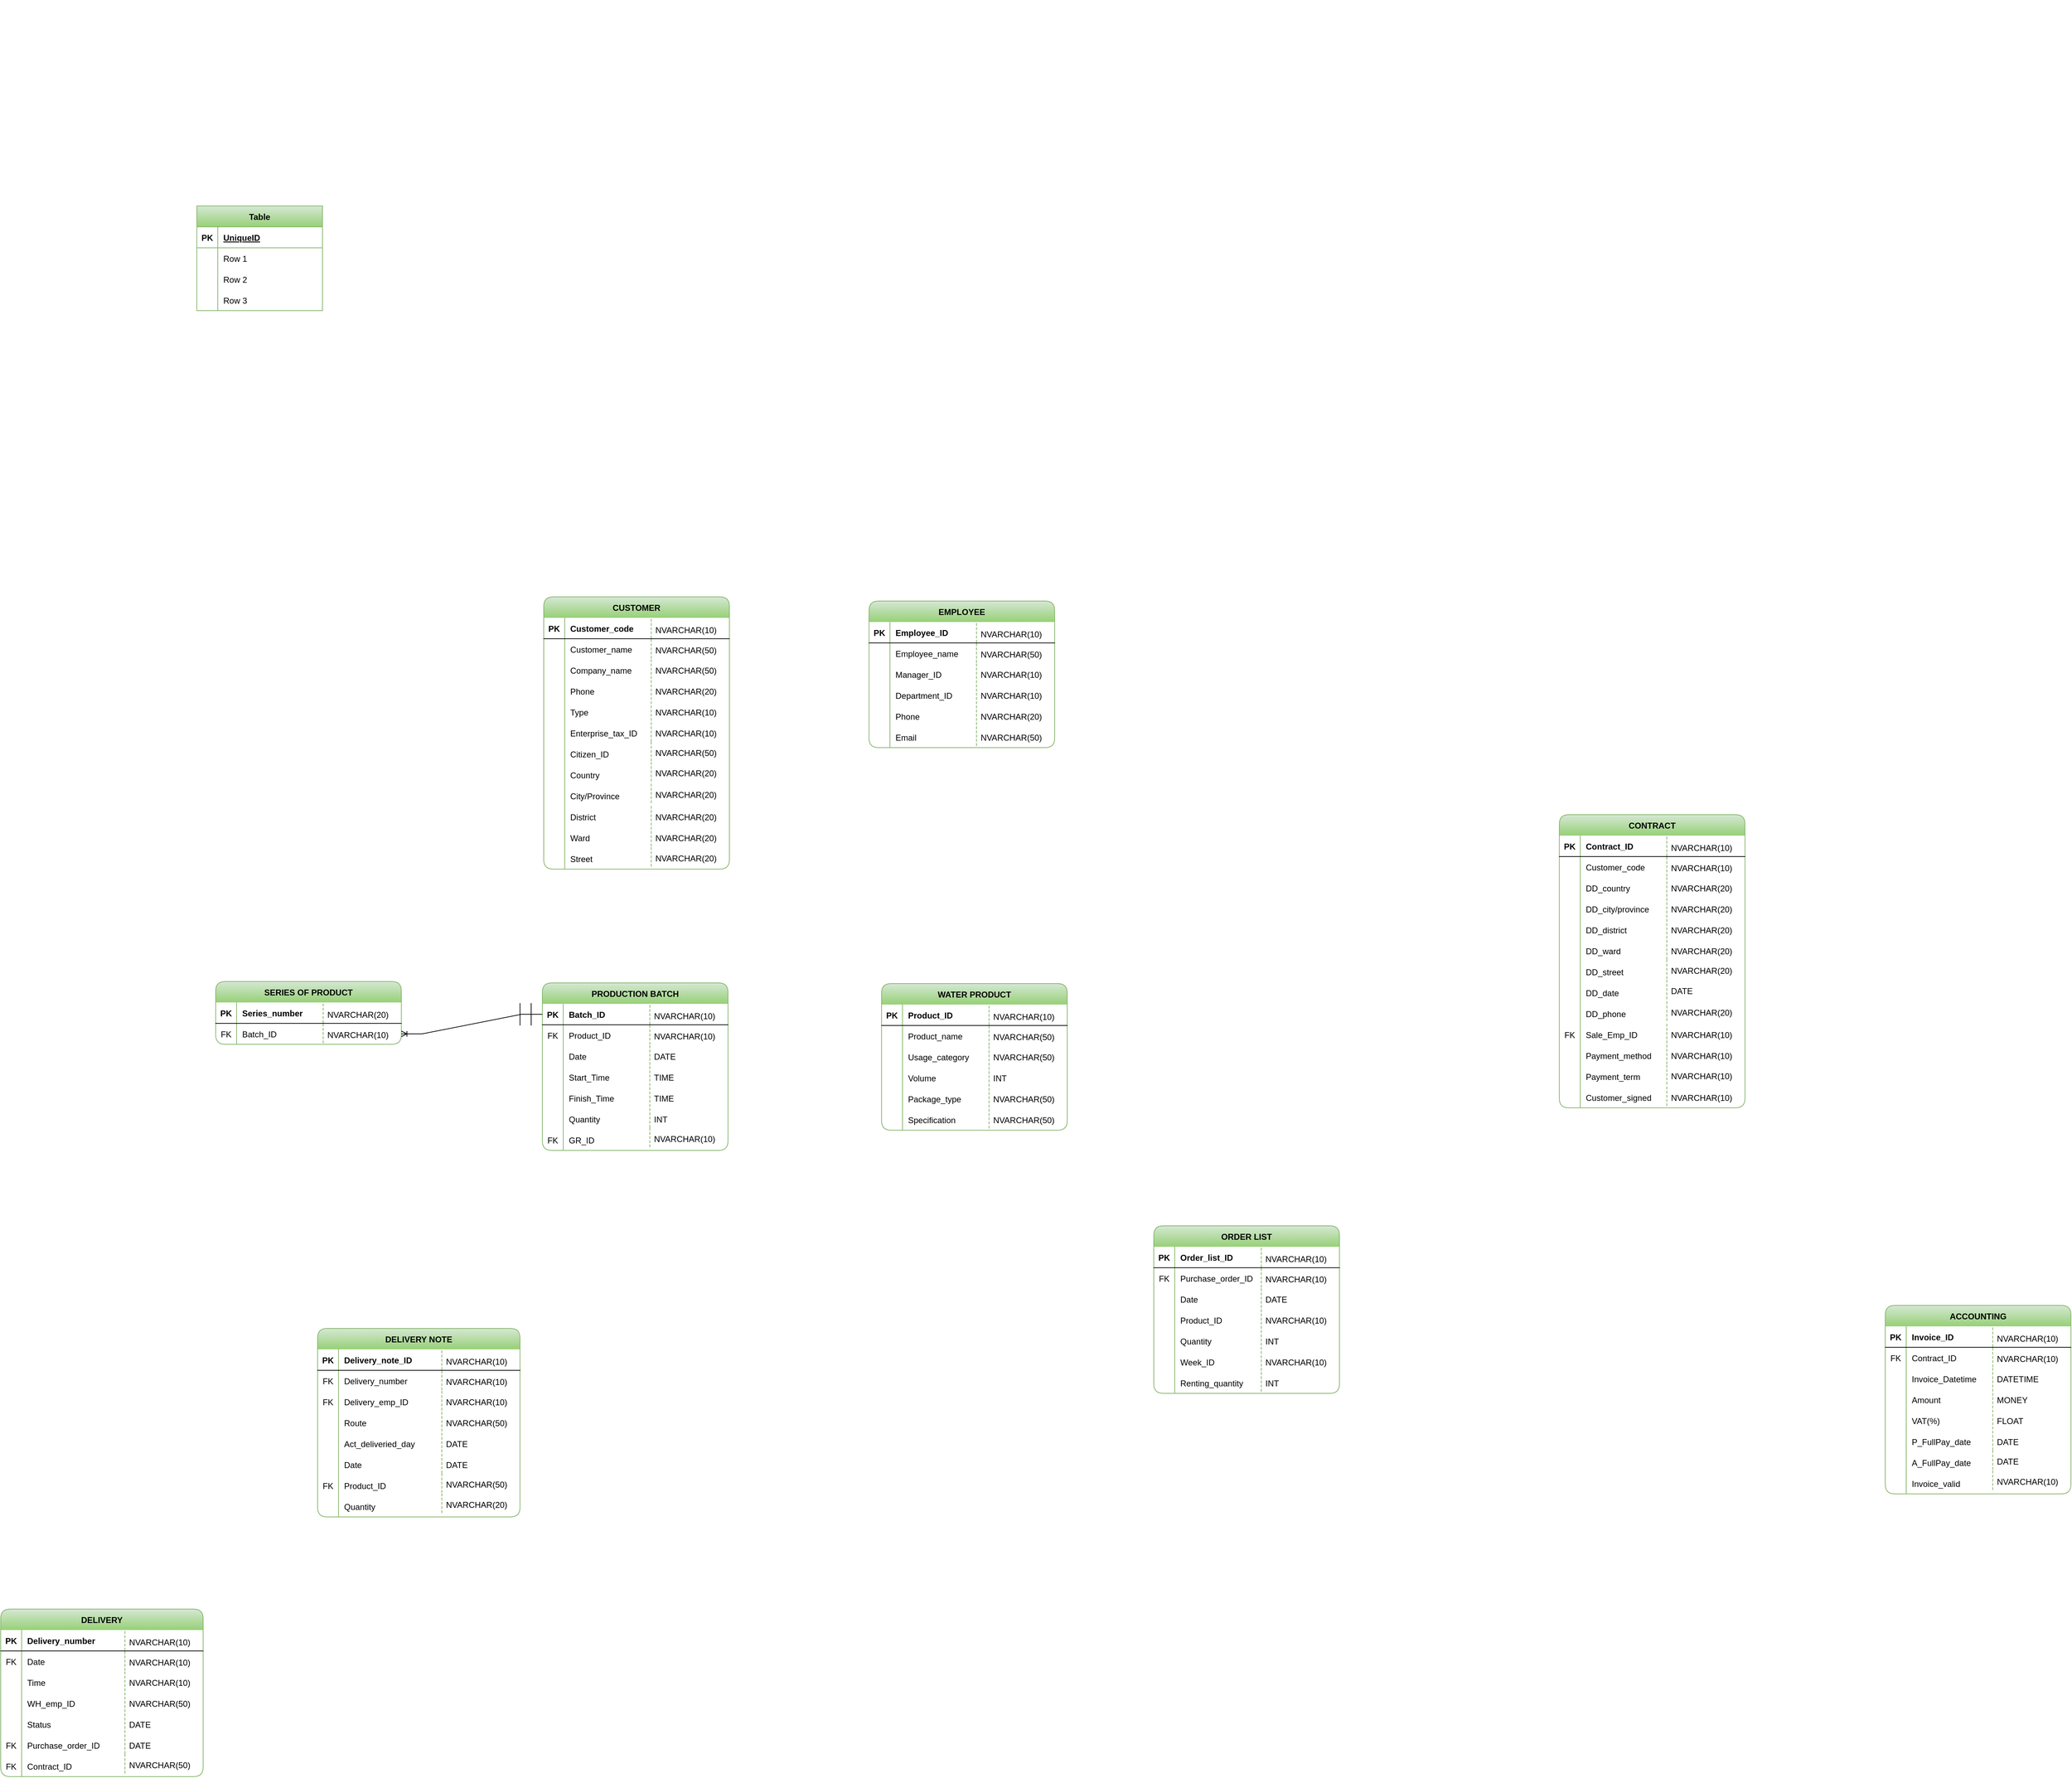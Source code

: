 <mxfile version="20.8.17" type="github">
  <diagram id="R2lEEEUBdFMjLlhIrx00" name="Page-1">
    <mxGraphModel dx="893" dy="500" grid="0" gridSize="10" guides="0" tooltips="1" connect="1" arrows="1" fold="1" page="1" pageScale="1" pageWidth="2336" pageHeight="1654" math="0" shadow="0" extFonts="Permanent Marker^https://fonts.googleapis.com/css?family=Permanent+Marker">
      <root>
        <mxCell id="0" />
        <mxCell id="1" parent="0" />
        <mxCell id="a-cO9aG_Ena2G8kNyRwP-2" value="Customer" style="html=1;overflow=block;blockSpacing=1;swimlane;childLayout=stackLayout;horizontal=1;horizontalStack=0;resizeParent=1;resizeParentMax=0;resizeLast=0;collapsible=0;fontStyle=0;marginBottom=0;swimlaneFillColor=#ffffff;startSize=NaN;whiteSpace=wrap;fontSize=16.7;fontColor=#3a414a;spacing=0;strokeColor=#3a414a;strokeOpacity=100;rounded=1;absoluteArcSize=1;arcSize=9;strokeWidth=0.8;fillColor=#d9d9d9;" vertex="1" parent="1">
          <mxGeometry x="1881" y="-214" width="153" height="NaN" as="geometry" />
        </mxCell>
        <mxCell id="a-cO9aG_Ena2G8kNyRwP-3" value="Customer_code" style="part=1;resizeHeight=0;strokeColor=none;align=left;verticalAlign=top;spacingLeft=4;spacingRight=4;overflow=hidden;rotatable=0;points=[[0,0.5],[1,0.5]];portConstraint=eastwest;html=1;whiteSpace=wrap;#FFFFFFwhiteSpace=wrap;fontSize=16.7;fontColor=#3a414a;fontStyle=4;fillColor=none;strokeOpacity=100;" vertex="1" parent="a-cO9aG_Ena2G8kNyRwP-2">
          <mxGeometry y="NaN" width="153" as="geometry" />
        </mxCell>
        <mxCell id="a-cO9aG_Ena2G8kNyRwP-4" value="Customer_name" style="part=1;resizeHeight=0;strokeColor=none;align=left;verticalAlign=top;spacingLeft=4;spacingRight=4;overflow=hidden;rotatable=0;points=[[0,0.5],[1,0.5]];portConstraint=eastwest;html=1;whiteSpace=wrap;#FFFFFFwhiteSpace=wrap;fontSize=16.7;fontColor=#3a414a;fillColor=none;strokeOpacity=100;" vertex="1" parent="a-cO9aG_Ena2G8kNyRwP-2">
          <mxGeometry y="NaN" width="153" as="geometry" />
        </mxCell>
        <mxCell id="a-cO9aG_Ena2G8kNyRwP-5" value="Company_name" style="part=1;resizeHeight=0;strokeColor=none;align=left;verticalAlign=top;spacingLeft=4;spacingRight=4;overflow=hidden;rotatable=0;points=[[0,0.5],[1,0.5]];portConstraint=eastwest;html=1;whiteSpace=wrap;#FFFFFFwhiteSpace=wrap;fontSize=16.7;fontColor=#3a414a;fillColor=none;strokeOpacity=100;" vertex="1" parent="a-cO9aG_Ena2G8kNyRwP-2">
          <mxGeometry y="NaN" width="153" as="geometry" />
        </mxCell>
        <mxCell id="a-cO9aG_Ena2G8kNyRwP-6" value="Phone" style="part=1;resizeHeight=0;strokeColor=none;align=left;verticalAlign=top;spacingLeft=4;spacingRight=4;overflow=hidden;rotatable=0;points=[[0,0.5],[1,0.5]];portConstraint=eastwest;html=1;whiteSpace=wrap;#FFFFFFwhiteSpace=wrap;fontSize=16.7;fontColor=#3a414a;fillColor=none;strokeOpacity=100;" vertex="1" parent="a-cO9aG_Ena2G8kNyRwP-2">
          <mxGeometry y="NaN" width="153" as="geometry" />
        </mxCell>
        <mxCell id="a-cO9aG_Ena2G8kNyRwP-7" value="Type" style="part=1;resizeHeight=0;strokeColor=none;align=left;verticalAlign=top;spacingLeft=4;spacingRight=4;overflow=hidden;rotatable=0;points=[[0,0.5],[1,0.5]];portConstraint=eastwest;html=1;whiteSpace=wrap;#FFFFFFwhiteSpace=wrap;fontSize=16.7;fontColor=#3a414a;fillColor=none;strokeOpacity=100;" vertex="1" parent="a-cO9aG_Ena2G8kNyRwP-2">
          <mxGeometry y="NaN" width="153" as="geometry" />
        </mxCell>
        <mxCell id="a-cO9aG_Ena2G8kNyRwP-8" value="Enterprise_Tax_ID" style="part=1;resizeHeight=0;strokeColor=none;align=left;verticalAlign=top;spacingLeft=4;spacingRight=4;overflow=hidden;rotatable=0;points=[[0,0.5],[1,0.5]];portConstraint=eastwest;html=1;whiteSpace=wrap;#FFFFFFwhiteSpace=wrap;fontSize=16.7;fontColor=#3a414a;fillColor=none;strokeOpacity=100;" vertex="1" parent="a-cO9aG_Ena2G8kNyRwP-2">
          <mxGeometry y="NaN" width="153" as="geometry" />
        </mxCell>
        <mxCell id="a-cO9aG_Ena2G8kNyRwP-9" value="Citizen_ID" style="part=1;resizeHeight=0;strokeColor=none;align=left;verticalAlign=top;spacingLeft=4;spacingRight=4;overflow=hidden;rotatable=0;points=[[0,0.5],[1,0.5]];portConstraint=eastwest;html=1;whiteSpace=wrap;#FFFFFFwhiteSpace=wrap;fontSize=16.7;fontColor=#3a414a;fillColor=none;strokeOpacity=100;" vertex="1" parent="a-cO9aG_Ena2G8kNyRwP-2">
          <mxGeometry y="NaN" width="153" as="geometry" />
        </mxCell>
        <mxCell id="a-cO9aG_Ena2G8kNyRwP-10" value="Country" style="part=1;resizeHeight=0;strokeColor=none;align=left;verticalAlign=top;spacingLeft=4;spacingRight=4;overflow=hidden;rotatable=0;points=[[0,0.5],[1,0.5]];portConstraint=eastwest;html=1;whiteSpace=wrap;#FFFFFFwhiteSpace=wrap;fontSize=16.7;fontColor=#3a414a;fillColor=none;strokeOpacity=100;" vertex="1" parent="a-cO9aG_Ena2G8kNyRwP-2">
          <mxGeometry y="NaN" width="153" as="geometry" />
        </mxCell>
        <mxCell id="a-cO9aG_Ena2G8kNyRwP-11" value="City/Province" style="part=1;resizeHeight=0;strokeColor=none;align=left;verticalAlign=top;spacingLeft=4;spacingRight=4;overflow=hidden;rotatable=0;points=[[0,0.5],[1,0.5]];portConstraint=eastwest;html=1;whiteSpace=wrap;#FFFFFFwhiteSpace=wrap;fontSize=16.7;fontColor=#3a414a;fillColor=none;strokeOpacity=100;" vertex="1" parent="a-cO9aG_Ena2G8kNyRwP-2">
          <mxGeometry y="NaN" width="153" as="geometry" />
        </mxCell>
        <mxCell id="a-cO9aG_Ena2G8kNyRwP-12" value="District" style="part=1;resizeHeight=0;strokeColor=none;align=left;verticalAlign=top;spacingLeft=4;spacingRight=4;overflow=hidden;rotatable=0;points=[[0,0.5],[1,0.5]];portConstraint=eastwest;html=1;whiteSpace=wrap;#FFFFFFwhiteSpace=wrap;fontSize=16.7;fontColor=#3a414a;fillColor=none;strokeOpacity=100;" vertex="1" parent="a-cO9aG_Ena2G8kNyRwP-2">
          <mxGeometry y="NaN" width="153" as="geometry" />
        </mxCell>
        <mxCell id="a-cO9aG_Ena2G8kNyRwP-13" value="Ward" style="part=1;resizeHeight=0;strokeColor=none;align=left;verticalAlign=top;spacingLeft=4;spacingRight=4;overflow=hidden;rotatable=0;points=[[0,0.5],[1,0.5]];portConstraint=eastwest;html=1;whiteSpace=wrap;#FFFFFFwhiteSpace=wrap;fontSize=16.7;fontColor=#3a414a;fillColor=none;strokeOpacity=100;" vertex="1" parent="a-cO9aG_Ena2G8kNyRwP-2">
          <mxGeometry y="NaN" width="153" as="geometry" />
        </mxCell>
        <mxCell id="a-cO9aG_Ena2G8kNyRwP-14" value="Street" style="part=1;resizeHeight=0;strokeColor=none;align=left;verticalAlign=top;spacingLeft=4;spacingRight=4;overflow=hidden;rotatable=0;points=[[0,0.5],[1,0.5]];portConstraint=eastwest;html=1;whiteSpace=wrap;#FFFFFFwhiteSpace=wrap;fontSize=16.7;fontColor=#3a414a;fillColor=none;strokeOpacity=100;" vertex="1" parent="a-cO9aG_Ena2G8kNyRwP-2">
          <mxGeometry y="NaN" width="153" as="geometry" />
        </mxCell>
        <mxCell id="a-cO9aG_Ena2G8kNyRwP-15" value="CUSTOMER" style="shape=table;startSize=30;container=1;collapsible=1;childLayout=tableLayout;fixedRows=1;rowLines=0;fontStyle=1;align=center;resizeLast=1;fillColor=#d5e8d4;strokeColor=#82b366;gradientColor=#97d077;labelBackgroundColor=none;rounded=1;swimlaneLine=0;shadow=0;" vertex="1" parent="1">
          <mxGeometry x="1067" y="640" width="266" height="390" as="geometry" />
        </mxCell>
        <mxCell id="a-cO9aG_Ena2G8kNyRwP-16" value="" style="shape=tableRow;horizontal=0;startSize=0;swimlaneHead=0;swimlaneBody=0;fillColor=none;collapsible=0;dropTarget=0;points=[[0,0.5],[1,0.5]];portConstraint=eastwest;top=0;left=0;right=0;bottom=1;" vertex="1" parent="a-cO9aG_Ena2G8kNyRwP-15">
          <mxGeometry y="30" width="266" height="30" as="geometry" />
        </mxCell>
        <mxCell id="a-cO9aG_Ena2G8kNyRwP-17" value="PK" style="shape=partialRectangle;connectable=0;fillColor=none;top=0;left=0;bottom=0;right=0;fontStyle=1;overflow=hidden;" vertex="1" parent="a-cO9aG_Ena2G8kNyRwP-16">
          <mxGeometry width="30" height="30" as="geometry">
            <mxRectangle width="30" height="30" as="alternateBounds" />
          </mxGeometry>
        </mxCell>
        <mxCell id="a-cO9aG_Ena2G8kNyRwP-18" value="Customer_code" style="shape=partialRectangle;connectable=0;fillColor=none;top=0;left=0;bottom=0;right=0;align=left;spacingLeft=6;fontStyle=1;overflow=hidden;" vertex="1" parent="a-cO9aG_Ena2G8kNyRwP-16">
          <mxGeometry x="30" width="236" height="30" as="geometry">
            <mxRectangle width="236" height="30" as="alternateBounds" />
          </mxGeometry>
        </mxCell>
        <mxCell id="a-cO9aG_Ena2G8kNyRwP-19" value="" style="shape=tableRow;horizontal=0;startSize=0;swimlaneHead=0;swimlaneBody=0;fillColor=none;collapsible=0;dropTarget=0;points=[[0,0.5],[1,0.5]];portConstraint=eastwest;top=0;left=0;right=0;bottom=0;" vertex="1" parent="a-cO9aG_Ena2G8kNyRwP-15">
          <mxGeometry y="60" width="266" height="30" as="geometry" />
        </mxCell>
        <mxCell id="a-cO9aG_Ena2G8kNyRwP-20" value="" style="shape=partialRectangle;connectable=0;fillColor=none;top=0;left=0;bottom=0;right=0;editable=1;overflow=hidden;" vertex="1" parent="a-cO9aG_Ena2G8kNyRwP-19">
          <mxGeometry width="30" height="30" as="geometry">
            <mxRectangle width="30" height="30" as="alternateBounds" />
          </mxGeometry>
        </mxCell>
        <mxCell id="a-cO9aG_Ena2G8kNyRwP-21" value="Customer_name" style="shape=partialRectangle;connectable=0;fillColor=none;top=0;left=0;bottom=0;right=0;align=left;spacingLeft=6;overflow=hidden;" vertex="1" parent="a-cO9aG_Ena2G8kNyRwP-19">
          <mxGeometry x="30" width="236" height="30" as="geometry">
            <mxRectangle width="236" height="30" as="alternateBounds" />
          </mxGeometry>
        </mxCell>
        <mxCell id="a-cO9aG_Ena2G8kNyRwP-22" value="" style="shape=tableRow;horizontal=0;startSize=0;swimlaneHead=0;swimlaneBody=0;fillColor=none;collapsible=0;dropTarget=0;points=[[0,0.5],[1,0.5]];portConstraint=eastwest;top=0;left=0;right=0;bottom=0;" vertex="1" parent="a-cO9aG_Ena2G8kNyRwP-15">
          <mxGeometry y="90" width="266" height="30" as="geometry" />
        </mxCell>
        <mxCell id="a-cO9aG_Ena2G8kNyRwP-23" value="" style="shape=partialRectangle;connectable=0;fillColor=none;top=0;left=0;bottom=0;right=0;editable=1;overflow=hidden;" vertex="1" parent="a-cO9aG_Ena2G8kNyRwP-22">
          <mxGeometry width="30" height="30" as="geometry">
            <mxRectangle width="30" height="30" as="alternateBounds" />
          </mxGeometry>
        </mxCell>
        <mxCell id="a-cO9aG_Ena2G8kNyRwP-24" value="Company_name" style="shape=partialRectangle;connectable=0;fillColor=none;top=0;left=0;bottom=0;right=0;align=left;spacingLeft=6;overflow=hidden;" vertex="1" parent="a-cO9aG_Ena2G8kNyRwP-22">
          <mxGeometry x="30" width="236" height="30" as="geometry">
            <mxRectangle width="236" height="30" as="alternateBounds" />
          </mxGeometry>
        </mxCell>
        <mxCell id="a-cO9aG_Ena2G8kNyRwP-25" value="" style="shape=tableRow;horizontal=0;startSize=0;swimlaneHead=0;swimlaneBody=0;fillColor=none;collapsible=0;dropTarget=0;points=[[0,0.5],[1,0.5]];portConstraint=eastwest;top=0;left=0;right=0;bottom=0;" vertex="1" parent="a-cO9aG_Ena2G8kNyRwP-15">
          <mxGeometry y="120" width="266" height="30" as="geometry" />
        </mxCell>
        <mxCell id="a-cO9aG_Ena2G8kNyRwP-26" value="" style="shape=partialRectangle;connectable=0;fillColor=none;top=0;left=0;bottom=0;right=0;editable=1;overflow=hidden;" vertex="1" parent="a-cO9aG_Ena2G8kNyRwP-25">
          <mxGeometry width="30" height="30" as="geometry">
            <mxRectangle width="30" height="30" as="alternateBounds" />
          </mxGeometry>
        </mxCell>
        <mxCell id="a-cO9aG_Ena2G8kNyRwP-27" value="Phone" style="shape=partialRectangle;connectable=0;fillColor=none;top=0;left=0;bottom=0;right=0;align=left;spacingLeft=6;overflow=hidden;" vertex="1" parent="a-cO9aG_Ena2G8kNyRwP-25">
          <mxGeometry x="30" width="236" height="30" as="geometry">
            <mxRectangle width="236" height="30" as="alternateBounds" />
          </mxGeometry>
        </mxCell>
        <mxCell id="a-cO9aG_Ena2G8kNyRwP-42" value="" style="shape=tableRow;horizontal=0;startSize=0;swimlaneHead=0;swimlaneBody=0;fillColor=none;collapsible=0;dropTarget=0;points=[[0,0.5],[1,0.5]];portConstraint=eastwest;top=0;left=0;right=0;bottom=0;" vertex="1" parent="a-cO9aG_Ena2G8kNyRwP-15">
          <mxGeometry y="150" width="266" height="30" as="geometry" />
        </mxCell>
        <mxCell id="a-cO9aG_Ena2G8kNyRwP-43" value="" style="shape=partialRectangle;connectable=0;fillColor=none;top=0;left=0;bottom=0;right=0;editable=1;overflow=hidden;" vertex="1" parent="a-cO9aG_Ena2G8kNyRwP-42">
          <mxGeometry width="30" height="30" as="geometry">
            <mxRectangle width="30" height="30" as="alternateBounds" />
          </mxGeometry>
        </mxCell>
        <mxCell id="a-cO9aG_Ena2G8kNyRwP-44" value="Type" style="shape=partialRectangle;connectable=0;fillColor=none;top=0;left=0;bottom=0;right=0;align=left;spacingLeft=6;overflow=hidden;" vertex="1" parent="a-cO9aG_Ena2G8kNyRwP-42">
          <mxGeometry x="30" width="236" height="30" as="geometry">
            <mxRectangle width="236" height="30" as="alternateBounds" />
          </mxGeometry>
        </mxCell>
        <mxCell id="a-cO9aG_Ena2G8kNyRwP-45" value="" style="shape=tableRow;horizontal=0;startSize=0;swimlaneHead=0;swimlaneBody=0;fillColor=none;collapsible=0;dropTarget=0;points=[[0,0.5],[1,0.5]];portConstraint=eastwest;top=0;left=0;right=0;bottom=0;" vertex="1" parent="a-cO9aG_Ena2G8kNyRwP-15">
          <mxGeometry y="180" width="266" height="30" as="geometry" />
        </mxCell>
        <mxCell id="a-cO9aG_Ena2G8kNyRwP-46" value="" style="shape=partialRectangle;connectable=0;fillColor=none;top=0;left=0;bottom=0;right=0;editable=1;overflow=hidden;" vertex="1" parent="a-cO9aG_Ena2G8kNyRwP-45">
          <mxGeometry width="30" height="30" as="geometry">
            <mxRectangle width="30" height="30" as="alternateBounds" />
          </mxGeometry>
        </mxCell>
        <mxCell id="a-cO9aG_Ena2G8kNyRwP-47" value="Enterprise_tax_ID" style="shape=partialRectangle;connectable=0;fillColor=none;top=0;left=0;bottom=0;right=0;align=left;spacingLeft=6;overflow=hidden;" vertex="1" parent="a-cO9aG_Ena2G8kNyRwP-45">
          <mxGeometry x="30" width="236" height="30" as="geometry">
            <mxRectangle width="236" height="30" as="alternateBounds" />
          </mxGeometry>
        </mxCell>
        <mxCell id="a-cO9aG_Ena2G8kNyRwP-48" value="" style="shape=tableRow;horizontal=0;startSize=0;swimlaneHead=0;swimlaneBody=0;fillColor=none;collapsible=0;dropTarget=0;points=[[0,0.5],[1,0.5]];portConstraint=eastwest;top=0;left=0;right=0;bottom=0;" vertex="1" parent="a-cO9aG_Ena2G8kNyRwP-15">
          <mxGeometry y="210" width="266" height="30" as="geometry" />
        </mxCell>
        <mxCell id="a-cO9aG_Ena2G8kNyRwP-49" value="" style="shape=partialRectangle;connectable=0;fillColor=none;top=0;left=0;bottom=0;right=0;editable=1;overflow=hidden;" vertex="1" parent="a-cO9aG_Ena2G8kNyRwP-48">
          <mxGeometry width="30" height="30" as="geometry">
            <mxRectangle width="30" height="30" as="alternateBounds" />
          </mxGeometry>
        </mxCell>
        <mxCell id="a-cO9aG_Ena2G8kNyRwP-50" value="Citizen_ID" style="shape=partialRectangle;connectable=0;fillColor=none;top=0;left=0;bottom=0;right=0;align=left;spacingLeft=6;overflow=hidden;" vertex="1" parent="a-cO9aG_Ena2G8kNyRwP-48">
          <mxGeometry x="30" width="236" height="30" as="geometry">
            <mxRectangle width="236" height="30" as="alternateBounds" />
          </mxGeometry>
        </mxCell>
        <mxCell id="a-cO9aG_Ena2G8kNyRwP-51" value="" style="shape=tableRow;horizontal=0;startSize=0;swimlaneHead=0;swimlaneBody=0;fillColor=none;collapsible=0;dropTarget=0;points=[[0,0.5],[1,0.5]];portConstraint=eastwest;top=0;left=0;right=0;bottom=0;" vertex="1" parent="a-cO9aG_Ena2G8kNyRwP-15">
          <mxGeometry y="240" width="266" height="30" as="geometry" />
        </mxCell>
        <mxCell id="a-cO9aG_Ena2G8kNyRwP-52" value="" style="shape=partialRectangle;connectable=0;fillColor=none;top=0;left=0;bottom=0;right=0;editable=1;overflow=hidden;" vertex="1" parent="a-cO9aG_Ena2G8kNyRwP-51">
          <mxGeometry width="30" height="30" as="geometry">
            <mxRectangle width="30" height="30" as="alternateBounds" />
          </mxGeometry>
        </mxCell>
        <mxCell id="a-cO9aG_Ena2G8kNyRwP-53" value="Country" style="shape=partialRectangle;connectable=0;fillColor=none;top=0;left=0;bottom=0;right=0;align=left;spacingLeft=6;overflow=hidden;" vertex="1" parent="a-cO9aG_Ena2G8kNyRwP-51">
          <mxGeometry x="30" width="236" height="30" as="geometry">
            <mxRectangle width="236" height="30" as="alternateBounds" />
          </mxGeometry>
        </mxCell>
        <mxCell id="a-cO9aG_Ena2G8kNyRwP-54" value="" style="shape=tableRow;horizontal=0;startSize=0;swimlaneHead=0;swimlaneBody=0;fillColor=none;collapsible=0;dropTarget=0;points=[[0,0.5],[1,0.5]];portConstraint=eastwest;top=0;left=0;right=0;bottom=0;" vertex="1" parent="a-cO9aG_Ena2G8kNyRwP-15">
          <mxGeometry y="270" width="266" height="30" as="geometry" />
        </mxCell>
        <mxCell id="a-cO9aG_Ena2G8kNyRwP-55" value="" style="shape=partialRectangle;connectable=0;fillColor=none;top=0;left=0;bottom=0;right=0;editable=1;overflow=hidden;" vertex="1" parent="a-cO9aG_Ena2G8kNyRwP-54">
          <mxGeometry width="30" height="30" as="geometry">
            <mxRectangle width="30" height="30" as="alternateBounds" />
          </mxGeometry>
        </mxCell>
        <mxCell id="a-cO9aG_Ena2G8kNyRwP-56" value="City/Province" style="shape=partialRectangle;connectable=0;fillColor=none;top=0;left=0;bottom=0;right=0;align=left;spacingLeft=6;overflow=hidden;" vertex="1" parent="a-cO9aG_Ena2G8kNyRwP-54">
          <mxGeometry x="30" width="236" height="30" as="geometry">
            <mxRectangle width="236" height="30" as="alternateBounds" />
          </mxGeometry>
        </mxCell>
        <mxCell id="a-cO9aG_Ena2G8kNyRwP-57" value="" style="shape=tableRow;horizontal=0;startSize=0;swimlaneHead=0;swimlaneBody=0;fillColor=none;collapsible=0;dropTarget=0;points=[[0,0.5],[1,0.5]];portConstraint=eastwest;top=0;left=0;right=0;bottom=0;" vertex="1" parent="a-cO9aG_Ena2G8kNyRwP-15">
          <mxGeometry y="300" width="266" height="30" as="geometry" />
        </mxCell>
        <mxCell id="a-cO9aG_Ena2G8kNyRwP-58" value="" style="shape=partialRectangle;connectable=0;fillColor=none;top=0;left=0;bottom=0;right=0;editable=1;overflow=hidden;" vertex="1" parent="a-cO9aG_Ena2G8kNyRwP-57">
          <mxGeometry width="30" height="30" as="geometry">
            <mxRectangle width="30" height="30" as="alternateBounds" />
          </mxGeometry>
        </mxCell>
        <mxCell id="a-cO9aG_Ena2G8kNyRwP-59" value="District" style="shape=partialRectangle;connectable=0;fillColor=none;top=0;left=0;bottom=0;right=0;align=left;spacingLeft=6;overflow=hidden;" vertex="1" parent="a-cO9aG_Ena2G8kNyRwP-57">
          <mxGeometry x="30" width="236" height="30" as="geometry">
            <mxRectangle width="236" height="30" as="alternateBounds" />
          </mxGeometry>
        </mxCell>
        <mxCell id="a-cO9aG_Ena2G8kNyRwP-60" value="" style="shape=tableRow;horizontal=0;startSize=0;swimlaneHead=0;swimlaneBody=0;fillColor=none;collapsible=0;dropTarget=0;points=[[0,0.5],[1,0.5]];portConstraint=eastwest;top=0;left=0;right=0;bottom=0;" vertex="1" parent="a-cO9aG_Ena2G8kNyRwP-15">
          <mxGeometry y="330" width="266" height="30" as="geometry" />
        </mxCell>
        <mxCell id="a-cO9aG_Ena2G8kNyRwP-61" value="" style="shape=partialRectangle;connectable=0;fillColor=none;top=0;left=0;bottom=0;right=0;editable=1;overflow=hidden;" vertex="1" parent="a-cO9aG_Ena2G8kNyRwP-60">
          <mxGeometry width="30" height="30" as="geometry">
            <mxRectangle width="30" height="30" as="alternateBounds" />
          </mxGeometry>
        </mxCell>
        <mxCell id="a-cO9aG_Ena2G8kNyRwP-62" value="Ward" style="shape=partialRectangle;connectable=0;fillColor=none;top=0;left=0;bottom=0;right=0;align=left;spacingLeft=6;overflow=hidden;" vertex="1" parent="a-cO9aG_Ena2G8kNyRwP-60">
          <mxGeometry x="30" width="236" height="30" as="geometry">
            <mxRectangle width="236" height="30" as="alternateBounds" />
          </mxGeometry>
        </mxCell>
        <mxCell id="a-cO9aG_Ena2G8kNyRwP-63" value="" style="shape=tableRow;horizontal=0;startSize=0;swimlaneHead=0;swimlaneBody=0;fillColor=none;collapsible=0;dropTarget=0;points=[[0,0.5],[1,0.5]];portConstraint=eastwest;top=0;left=0;right=0;bottom=0;" vertex="1" parent="a-cO9aG_Ena2G8kNyRwP-15">
          <mxGeometry y="360" width="266" height="30" as="geometry" />
        </mxCell>
        <mxCell id="a-cO9aG_Ena2G8kNyRwP-64" value="" style="shape=partialRectangle;connectable=0;fillColor=none;top=0;left=0;bottom=0;right=0;editable=1;overflow=hidden;" vertex="1" parent="a-cO9aG_Ena2G8kNyRwP-63">
          <mxGeometry width="30" height="30" as="geometry">
            <mxRectangle width="30" height="30" as="alternateBounds" />
          </mxGeometry>
        </mxCell>
        <mxCell id="a-cO9aG_Ena2G8kNyRwP-65" value="Street" style="shape=partialRectangle;connectable=0;fillColor=none;top=0;left=0;bottom=0;right=0;align=left;spacingLeft=6;overflow=hidden;" vertex="1" parent="a-cO9aG_Ena2G8kNyRwP-63">
          <mxGeometry x="30" width="236" height="30" as="geometry">
            <mxRectangle width="236" height="30" as="alternateBounds" />
          </mxGeometry>
        </mxCell>
        <mxCell id="a-cO9aG_Ena2G8kNyRwP-28" value="Table" style="shape=table;startSize=30;container=1;collapsible=1;childLayout=tableLayout;fixedRows=1;rowLines=0;fontStyle=1;align=center;resizeLast=1;labelBackgroundColor=none;strokeColor=#82b366;fontFamily=Helvetica;fontSize=12;fontColor=default;fillColor=#d5e8d4;gradientColor=#97d077;" vertex="1" parent="1">
          <mxGeometry x="570" y="80" width="180" height="150" as="geometry" />
        </mxCell>
        <mxCell id="a-cO9aG_Ena2G8kNyRwP-29" value="" style="shape=tableRow;horizontal=0;startSize=0;swimlaneHead=0;swimlaneBody=0;fillColor=none;collapsible=0;dropTarget=0;points=[[0,0.5],[1,0.5]];portConstraint=eastwest;top=0;left=0;right=0;bottom=1;labelBackgroundColor=none;strokeColor=#82b366;fontFamily=Helvetica;fontSize=12;fontColor=default;" vertex="1" parent="a-cO9aG_Ena2G8kNyRwP-28">
          <mxGeometry y="30" width="180" height="30" as="geometry" />
        </mxCell>
        <mxCell id="a-cO9aG_Ena2G8kNyRwP-30" value="PK" style="shape=partialRectangle;connectable=0;fillColor=none;top=0;left=0;bottom=0;right=0;fontStyle=1;overflow=hidden;labelBackgroundColor=none;strokeColor=#82b366;fontFamily=Helvetica;fontSize=12;fontColor=default;startSize=30;" vertex="1" parent="a-cO9aG_Ena2G8kNyRwP-29">
          <mxGeometry width="30" height="30" as="geometry">
            <mxRectangle width="30" height="30" as="alternateBounds" />
          </mxGeometry>
        </mxCell>
        <mxCell id="a-cO9aG_Ena2G8kNyRwP-31" value="UniqueID" style="shape=partialRectangle;connectable=0;fillColor=none;top=0;left=0;bottom=0;right=0;align=left;spacingLeft=6;fontStyle=5;overflow=hidden;labelBackgroundColor=none;strokeColor=#82b366;fontFamily=Helvetica;fontSize=12;fontColor=default;startSize=30;" vertex="1" parent="a-cO9aG_Ena2G8kNyRwP-29">
          <mxGeometry x="30" width="150" height="30" as="geometry">
            <mxRectangle width="150" height="30" as="alternateBounds" />
          </mxGeometry>
        </mxCell>
        <mxCell id="a-cO9aG_Ena2G8kNyRwP-32" value="" style="shape=tableRow;horizontal=0;startSize=0;swimlaneHead=0;swimlaneBody=0;fillColor=none;collapsible=0;dropTarget=0;points=[[0,0.5],[1,0.5]];portConstraint=eastwest;top=0;left=0;right=0;bottom=0;labelBackgroundColor=none;strokeColor=#82b366;fontFamily=Helvetica;fontSize=12;fontColor=default;" vertex="1" parent="a-cO9aG_Ena2G8kNyRwP-28">
          <mxGeometry y="60" width="180" height="30" as="geometry" />
        </mxCell>
        <mxCell id="a-cO9aG_Ena2G8kNyRwP-33" value="" style="shape=partialRectangle;connectable=0;fillColor=none;top=0;left=0;bottom=0;right=0;editable=1;overflow=hidden;labelBackgroundColor=none;strokeColor=#82b366;fontFamily=Helvetica;fontSize=12;fontColor=default;startSize=30;" vertex="1" parent="a-cO9aG_Ena2G8kNyRwP-32">
          <mxGeometry width="30" height="30" as="geometry">
            <mxRectangle width="30" height="30" as="alternateBounds" />
          </mxGeometry>
        </mxCell>
        <mxCell id="a-cO9aG_Ena2G8kNyRwP-34" value="Row 1" style="shape=partialRectangle;connectable=0;fillColor=none;top=0;left=0;bottom=0;right=0;align=left;spacingLeft=6;overflow=hidden;labelBackgroundColor=none;strokeColor=#82b366;fontFamily=Helvetica;fontSize=12;fontColor=default;startSize=30;" vertex="1" parent="a-cO9aG_Ena2G8kNyRwP-32">
          <mxGeometry x="30" width="150" height="30" as="geometry">
            <mxRectangle width="150" height="30" as="alternateBounds" />
          </mxGeometry>
        </mxCell>
        <mxCell id="a-cO9aG_Ena2G8kNyRwP-35" value="" style="shape=tableRow;horizontal=0;startSize=0;swimlaneHead=0;swimlaneBody=0;fillColor=none;collapsible=0;dropTarget=0;points=[[0,0.5],[1,0.5]];portConstraint=eastwest;top=0;left=0;right=0;bottom=0;labelBackgroundColor=none;strokeColor=#82b366;fontFamily=Helvetica;fontSize=12;fontColor=default;" vertex="1" parent="a-cO9aG_Ena2G8kNyRwP-28">
          <mxGeometry y="90" width="180" height="30" as="geometry" />
        </mxCell>
        <mxCell id="a-cO9aG_Ena2G8kNyRwP-36" value="" style="shape=partialRectangle;connectable=0;fillColor=none;top=0;left=0;bottom=0;right=0;editable=1;overflow=hidden;labelBackgroundColor=none;strokeColor=#82b366;fontFamily=Helvetica;fontSize=12;fontColor=default;startSize=30;" vertex="1" parent="a-cO9aG_Ena2G8kNyRwP-35">
          <mxGeometry width="30" height="30" as="geometry">
            <mxRectangle width="30" height="30" as="alternateBounds" />
          </mxGeometry>
        </mxCell>
        <mxCell id="a-cO9aG_Ena2G8kNyRwP-37" value="Row 2" style="shape=partialRectangle;connectable=0;fillColor=none;top=0;left=0;bottom=0;right=0;align=left;spacingLeft=6;overflow=hidden;labelBackgroundColor=none;strokeColor=#82b366;fontFamily=Helvetica;fontSize=12;fontColor=default;startSize=30;" vertex="1" parent="a-cO9aG_Ena2G8kNyRwP-35">
          <mxGeometry x="30" width="150" height="30" as="geometry">
            <mxRectangle width="150" height="30" as="alternateBounds" />
          </mxGeometry>
        </mxCell>
        <mxCell id="a-cO9aG_Ena2G8kNyRwP-38" value="" style="shape=tableRow;horizontal=0;startSize=0;swimlaneHead=0;swimlaneBody=0;fillColor=none;collapsible=0;dropTarget=0;points=[[0,0.5],[1,0.5]];portConstraint=eastwest;top=0;left=0;right=0;bottom=0;labelBackgroundColor=none;strokeColor=#82b366;fontFamily=Helvetica;fontSize=12;fontColor=default;" vertex="1" parent="a-cO9aG_Ena2G8kNyRwP-28">
          <mxGeometry y="120" width="180" height="30" as="geometry" />
        </mxCell>
        <mxCell id="a-cO9aG_Ena2G8kNyRwP-39" value="" style="shape=partialRectangle;connectable=0;fillColor=none;top=0;left=0;bottom=0;right=0;editable=1;overflow=hidden;labelBackgroundColor=none;strokeColor=#82b366;fontFamily=Helvetica;fontSize=12;fontColor=default;startSize=30;" vertex="1" parent="a-cO9aG_Ena2G8kNyRwP-38">
          <mxGeometry width="30" height="30" as="geometry">
            <mxRectangle width="30" height="30" as="alternateBounds" />
          </mxGeometry>
        </mxCell>
        <mxCell id="a-cO9aG_Ena2G8kNyRwP-40" value="Row 3" style="shape=partialRectangle;connectable=0;fillColor=none;top=0;left=0;bottom=0;right=0;align=left;spacingLeft=6;overflow=hidden;labelBackgroundColor=none;strokeColor=#82b366;fontFamily=Helvetica;fontSize=12;fontColor=default;startSize=30;" vertex="1" parent="a-cO9aG_Ena2G8kNyRwP-38">
          <mxGeometry x="30" width="150" height="30" as="geometry">
            <mxRectangle width="150" height="30" as="alternateBounds" />
          </mxGeometry>
        </mxCell>
        <mxCell id="a-cO9aG_Ena2G8kNyRwP-96" value="NVARCHAR(50)" style="shape=partialRectangle;fillColor=none;align=left;verticalAlign=middle;strokeColor=none;spacingLeft=34;rotatable=1;points=[[0,0.5],[1,0.5]];portConstraint=eastwest;dropTarget=0;rounded=1;shadow=0;labelBackgroundColor=none;fontFamily=Helvetica;fontSize=12;fontColor=default;startSize=30;movable=1;resizable=1;deletable=1;editable=1;locked=0;connectable=1;" vertex="1" parent="1">
          <mxGeometry x="1191" y="701" width="90" height="30" as="geometry" />
        </mxCell>
        <mxCell id="a-cO9aG_Ena2G8kNyRwP-97" value="" style="shape=partialRectangle;top=0;left=0;bottom=0;fillColor=none;stokeWidth=1;dashed=1;align=left;verticalAlign=middle;spacingLeft=4;spacingRight=4;overflow=hidden;rotatable=0;points=[];portConstraint=eastwest;part=1;rounded=1;shadow=0;labelBackgroundColor=none;strokeColor=#82b366;fontFamily=Helvetica;fontSize=12;fontColor=default;startSize=30;" vertex="1" connectable="0" parent="a-cO9aG_Ena2G8kNyRwP-96">
          <mxGeometry width="30" height="30" as="geometry" />
        </mxCell>
        <mxCell id="a-cO9aG_Ena2G8kNyRwP-98" value="NVARCHAR(50)" style="shape=partialRectangle;fillColor=none;align=left;verticalAlign=middle;strokeColor=none;spacingLeft=34;rotatable=1;points=[[0,0.5],[1,0.5]];portConstraint=eastwest;dropTarget=0;rounded=1;shadow=0;labelBackgroundColor=none;fontFamily=Helvetica;fontSize=12;fontColor=default;startSize=30;movable=1;resizable=1;deletable=1;editable=1;locked=0;connectable=1;" vertex="1" parent="1">
          <mxGeometry x="1191" y="730" width="90" height="30" as="geometry" />
        </mxCell>
        <mxCell id="a-cO9aG_Ena2G8kNyRwP-99" value="" style="shape=partialRectangle;top=0;left=0;bottom=0;fillColor=none;stokeWidth=1;dashed=1;align=left;verticalAlign=middle;spacingLeft=4;spacingRight=4;overflow=hidden;rotatable=0;points=[];portConstraint=eastwest;part=1;rounded=1;shadow=0;labelBackgroundColor=none;strokeColor=#82b366;fontFamily=Helvetica;fontSize=12;fontColor=default;startSize=30;" vertex="1" connectable="0" parent="a-cO9aG_Ena2G8kNyRwP-98">
          <mxGeometry width="30" height="30" as="geometry" />
        </mxCell>
        <mxCell id="a-cO9aG_Ena2G8kNyRwP-100" value="NVARCHAR(10)" style="shape=partialRectangle;fillColor=none;align=left;verticalAlign=middle;strokeColor=none;spacingLeft=34;rotatable=1;points=[[0,0.5],[1,0.5]];portConstraint=eastwest;dropTarget=0;rounded=1;shadow=0;labelBackgroundColor=none;fontFamily=Helvetica;fontSize=12;fontColor=default;startSize=30;movable=1;resizable=1;deletable=1;editable=1;locked=0;connectable=1;" vertex="1" parent="1">
          <mxGeometry x="1191" y="672" width="90" height="30" as="geometry" />
        </mxCell>
        <mxCell id="a-cO9aG_Ena2G8kNyRwP-101" value="" style="shape=partialRectangle;top=0;left=0;bottom=0;fillColor=none;stokeWidth=1;dashed=1;align=left;verticalAlign=middle;spacingLeft=4;spacingRight=4;overflow=hidden;rotatable=0;points=[];portConstraint=eastwest;part=1;rounded=1;shadow=0;labelBackgroundColor=none;strokeColor=#82b366;fontFamily=Helvetica;fontSize=12;fontColor=default;startSize=30;" vertex="1" connectable="0" parent="a-cO9aG_Ena2G8kNyRwP-100">
          <mxGeometry width="30" height="30" as="geometry" />
        </mxCell>
        <mxCell id="a-cO9aG_Ena2G8kNyRwP-102" value="NVARCHAR(20)" style="shape=partialRectangle;fillColor=none;align=left;verticalAlign=middle;strokeColor=none;spacingLeft=34;rotatable=1;points=[[0,0.5],[1,0.5]];portConstraint=eastwest;dropTarget=0;rounded=1;shadow=0;labelBackgroundColor=none;fontFamily=Helvetica;fontSize=12;fontColor=default;startSize=30;movable=1;resizable=1;deletable=1;editable=1;locked=0;connectable=1;" vertex="1" parent="1">
          <mxGeometry x="1191" y="760" width="90" height="30" as="geometry" />
        </mxCell>
        <mxCell id="a-cO9aG_Ena2G8kNyRwP-103" value="" style="shape=partialRectangle;top=0;left=0;bottom=0;fillColor=none;stokeWidth=1;dashed=1;align=left;verticalAlign=middle;spacingLeft=4;spacingRight=4;overflow=hidden;rotatable=0;points=[];portConstraint=eastwest;part=1;rounded=1;shadow=0;labelBackgroundColor=none;strokeColor=#82b366;fontFamily=Helvetica;fontSize=12;fontColor=default;startSize=30;" vertex="1" connectable="0" parent="a-cO9aG_Ena2G8kNyRwP-102">
          <mxGeometry width="30" height="30" as="geometry" />
        </mxCell>
        <mxCell id="a-cO9aG_Ena2G8kNyRwP-104" value="NVARCHAR(10)" style="shape=partialRectangle;fillColor=none;align=left;verticalAlign=middle;strokeColor=none;spacingLeft=34;rotatable=1;points=[[0,0.5],[1,0.5]];portConstraint=eastwest;dropTarget=0;rounded=1;shadow=0;labelBackgroundColor=none;fontFamily=Helvetica;fontSize=12;fontColor=default;startSize=30;movable=1;resizable=1;deletable=1;editable=1;locked=0;connectable=1;" vertex="1" parent="1">
          <mxGeometry x="1191" y="790" width="90" height="30" as="geometry" />
        </mxCell>
        <mxCell id="a-cO9aG_Ena2G8kNyRwP-105" value="" style="shape=partialRectangle;top=0;left=0;bottom=0;fillColor=none;stokeWidth=1;dashed=1;align=left;verticalAlign=middle;spacingLeft=4;spacingRight=4;overflow=hidden;rotatable=0;points=[];portConstraint=eastwest;part=1;rounded=1;shadow=0;labelBackgroundColor=none;strokeColor=#82b366;fontFamily=Helvetica;fontSize=12;fontColor=default;startSize=30;" vertex="1" connectable="0" parent="a-cO9aG_Ena2G8kNyRwP-104">
          <mxGeometry width="30" height="30" as="geometry" />
        </mxCell>
        <mxCell id="a-cO9aG_Ena2G8kNyRwP-106" value="NVARCHAR(10)" style="shape=partialRectangle;fillColor=none;align=left;verticalAlign=middle;strokeColor=none;spacingLeft=34;rotatable=1;points=[[0,0.5],[1,0.5]];portConstraint=eastwest;dropTarget=0;rounded=1;shadow=0;labelBackgroundColor=none;fontFamily=Helvetica;fontSize=12;fontColor=default;startSize=30;movable=1;resizable=1;deletable=1;editable=1;locked=0;connectable=1;" vertex="1" parent="1">
          <mxGeometry x="1191" y="820" width="90" height="30" as="geometry" />
        </mxCell>
        <mxCell id="a-cO9aG_Ena2G8kNyRwP-107" value="" style="shape=partialRectangle;top=0;left=0;bottom=0;fillColor=none;stokeWidth=1;dashed=1;align=left;verticalAlign=middle;spacingLeft=4;spacingRight=4;overflow=hidden;rotatable=0;points=[];portConstraint=eastwest;part=1;rounded=1;shadow=0;labelBackgroundColor=none;strokeColor=#82b366;fontFamily=Helvetica;fontSize=12;fontColor=default;startSize=30;" vertex="1" connectable="0" parent="a-cO9aG_Ena2G8kNyRwP-106">
          <mxGeometry width="30" height="30" as="geometry" />
        </mxCell>
        <mxCell id="a-cO9aG_Ena2G8kNyRwP-108" value="NVARCHAR(50)" style="shape=partialRectangle;fillColor=none;align=left;verticalAlign=middle;strokeColor=none;spacingLeft=34;rotatable=1;points=[[0,0.5],[1,0.5]];portConstraint=eastwest;dropTarget=0;rounded=1;shadow=0;labelBackgroundColor=none;fontFamily=Helvetica;fontSize=12;fontColor=default;startSize=30;movable=1;resizable=1;deletable=1;editable=1;locked=0;connectable=1;" vertex="1" parent="1">
          <mxGeometry x="1191" y="848" width="90" height="30" as="geometry" />
        </mxCell>
        <mxCell id="a-cO9aG_Ena2G8kNyRwP-109" value="" style="shape=partialRectangle;top=0;left=0;bottom=0;fillColor=none;stokeWidth=1;dashed=1;align=left;verticalAlign=middle;spacingLeft=4;spacingRight=4;overflow=hidden;rotatable=0;points=[];portConstraint=eastwest;part=1;rounded=1;shadow=0;labelBackgroundColor=none;strokeColor=#82b366;fontFamily=Helvetica;fontSize=12;fontColor=default;startSize=30;" vertex="1" connectable="0" parent="a-cO9aG_Ena2G8kNyRwP-108">
          <mxGeometry width="30" height="30" as="geometry" />
        </mxCell>
        <mxCell id="a-cO9aG_Ena2G8kNyRwP-110" value="NVARCHAR(20)" style="shape=partialRectangle;fillColor=none;align=left;verticalAlign=middle;strokeColor=none;spacingLeft=34;rotatable=1;points=[[0,0.5],[1,0.5]];portConstraint=eastwest;dropTarget=0;rounded=1;shadow=0;labelBackgroundColor=none;fontFamily=Helvetica;fontSize=12;fontColor=default;startSize=30;movable=1;resizable=1;deletable=1;editable=1;locked=0;connectable=1;" vertex="1" parent="1">
          <mxGeometry x="1191" y="877" width="90" height="30" as="geometry" />
        </mxCell>
        <mxCell id="a-cO9aG_Ena2G8kNyRwP-111" value="" style="shape=partialRectangle;top=0;left=0;bottom=0;fillColor=none;stokeWidth=1;dashed=1;align=left;verticalAlign=middle;spacingLeft=4;spacingRight=4;overflow=hidden;rotatable=0;points=[];portConstraint=eastwest;part=1;rounded=1;shadow=0;labelBackgroundColor=none;strokeColor=#82b366;fontFamily=Helvetica;fontSize=12;fontColor=default;startSize=30;" vertex="1" connectable="0" parent="a-cO9aG_Ena2G8kNyRwP-110">
          <mxGeometry width="30" height="30" as="geometry" />
        </mxCell>
        <mxCell id="a-cO9aG_Ena2G8kNyRwP-112" value="NVARCHAR(20)" style="shape=partialRectangle;fillColor=none;align=left;verticalAlign=middle;strokeColor=none;spacingLeft=34;rotatable=1;points=[[0,0.5],[1,0.5]];portConstraint=eastwest;dropTarget=0;rounded=1;shadow=0;labelBackgroundColor=none;fontFamily=Helvetica;fontSize=12;fontColor=default;startSize=30;movable=1;resizable=1;deletable=1;editable=1;locked=0;connectable=1;" vertex="1" parent="1">
          <mxGeometry x="1191" y="908" width="90" height="30" as="geometry" />
        </mxCell>
        <mxCell id="a-cO9aG_Ena2G8kNyRwP-113" value="" style="shape=partialRectangle;top=0;left=0;bottom=0;fillColor=none;stokeWidth=1;dashed=1;align=left;verticalAlign=middle;spacingLeft=4;spacingRight=4;overflow=hidden;rotatable=0;points=[];portConstraint=eastwest;part=1;rounded=1;shadow=0;labelBackgroundColor=none;strokeColor=#82b366;fontFamily=Helvetica;fontSize=12;fontColor=default;startSize=30;" vertex="1" connectable="0" parent="a-cO9aG_Ena2G8kNyRwP-112">
          <mxGeometry width="30" height="30" as="geometry" />
        </mxCell>
        <mxCell id="a-cO9aG_Ena2G8kNyRwP-114" value="NVARCHAR(20)" style="shape=partialRectangle;fillColor=none;align=left;verticalAlign=middle;strokeColor=none;spacingLeft=34;rotatable=1;points=[[0,0.5],[1,0.5]];portConstraint=eastwest;dropTarget=0;rounded=1;shadow=0;labelBackgroundColor=none;fontFamily=Helvetica;fontSize=12;fontColor=default;startSize=30;movable=1;resizable=1;deletable=1;editable=1;locked=0;connectable=1;" vertex="1" parent="1">
          <mxGeometry x="1191" y="940" width="90" height="30" as="geometry" />
        </mxCell>
        <mxCell id="a-cO9aG_Ena2G8kNyRwP-115" value="" style="shape=partialRectangle;top=0;left=0;bottom=0;fillColor=none;stokeWidth=1;dashed=1;align=left;verticalAlign=middle;spacingLeft=4;spacingRight=4;overflow=hidden;rotatable=0;points=[];portConstraint=eastwest;part=1;rounded=1;shadow=0;labelBackgroundColor=none;strokeColor=#82b366;fontFamily=Helvetica;fontSize=12;fontColor=default;startSize=30;" vertex="1" connectable="0" parent="a-cO9aG_Ena2G8kNyRwP-114">
          <mxGeometry width="30" height="30" as="geometry" />
        </mxCell>
        <mxCell id="a-cO9aG_Ena2G8kNyRwP-116" value="NVARCHAR(20)" style="shape=partialRectangle;fillColor=none;align=left;verticalAlign=middle;strokeColor=none;spacingLeft=34;rotatable=1;points=[[0,0.5],[1,0.5]];portConstraint=eastwest;dropTarget=0;rounded=1;shadow=0;labelBackgroundColor=none;fontFamily=Helvetica;fontSize=12;fontColor=default;startSize=30;movable=1;resizable=1;deletable=1;editable=1;locked=0;connectable=1;" vertex="1" parent="1">
          <mxGeometry x="1191" y="970" width="90" height="30" as="geometry" />
        </mxCell>
        <mxCell id="a-cO9aG_Ena2G8kNyRwP-117" value="" style="shape=partialRectangle;top=0;left=0;bottom=0;fillColor=none;stokeWidth=1;dashed=1;align=left;verticalAlign=middle;spacingLeft=4;spacingRight=4;overflow=hidden;rotatable=0;points=[];portConstraint=eastwest;part=1;rounded=1;shadow=0;labelBackgroundColor=none;strokeColor=#82b366;fontFamily=Helvetica;fontSize=12;fontColor=default;startSize=30;" vertex="1" connectable="0" parent="a-cO9aG_Ena2G8kNyRwP-116">
          <mxGeometry width="30" height="30" as="geometry" />
        </mxCell>
        <mxCell id="a-cO9aG_Ena2G8kNyRwP-118" value="NVARCHAR(20)" style="shape=partialRectangle;fillColor=none;align=left;verticalAlign=middle;strokeColor=none;spacingLeft=34;rotatable=1;points=[[0,0.5],[1,0.5]];portConstraint=eastwest;dropTarget=0;rounded=1;shadow=0;labelBackgroundColor=none;fontFamily=Helvetica;fontSize=12;fontColor=default;startSize=30;movable=1;resizable=1;deletable=1;editable=1;locked=0;connectable=1;" vertex="1" parent="1">
          <mxGeometry x="1191" y="999" width="90" height="30" as="geometry" />
        </mxCell>
        <mxCell id="a-cO9aG_Ena2G8kNyRwP-119" value="" style="shape=partialRectangle;top=0;left=0;bottom=0;fillColor=none;stokeWidth=1;dashed=1;align=left;verticalAlign=middle;spacingLeft=4;spacingRight=4;overflow=hidden;rotatable=0;points=[];portConstraint=eastwest;part=1;rounded=1;shadow=0;labelBackgroundColor=none;strokeColor=#82b366;fontFamily=Helvetica;fontSize=12;fontColor=default;startSize=30;" vertex="1" connectable="0" parent="a-cO9aG_Ena2G8kNyRwP-118">
          <mxGeometry width="30" height="30" as="geometry" />
        </mxCell>
        <mxCell id="a-cO9aG_Ena2G8kNyRwP-120" value="EMPLOYEE" style="shape=table;startSize=30;container=1;collapsible=1;childLayout=tableLayout;fixedRows=1;rowLines=0;fontStyle=1;align=center;resizeLast=1;fillColor=#d5e8d4;strokeColor=#82b366;gradientColor=#97d077;labelBackgroundColor=none;rounded=1;swimlaneLine=0;shadow=0;" vertex="1" parent="1">
          <mxGeometry x="1533" y="646" width="266" height="210" as="geometry" />
        </mxCell>
        <mxCell id="a-cO9aG_Ena2G8kNyRwP-121" value="" style="shape=tableRow;horizontal=0;startSize=0;swimlaneHead=0;swimlaneBody=0;fillColor=none;collapsible=0;dropTarget=0;points=[[0,0.5],[1,0.5]];portConstraint=eastwest;top=0;left=0;right=0;bottom=1;" vertex="1" parent="a-cO9aG_Ena2G8kNyRwP-120">
          <mxGeometry y="30" width="266" height="30" as="geometry" />
        </mxCell>
        <mxCell id="a-cO9aG_Ena2G8kNyRwP-122" value="PK" style="shape=partialRectangle;connectable=0;fillColor=none;top=0;left=0;bottom=0;right=0;fontStyle=1;overflow=hidden;" vertex="1" parent="a-cO9aG_Ena2G8kNyRwP-121">
          <mxGeometry width="30" height="30" as="geometry">
            <mxRectangle width="30" height="30" as="alternateBounds" />
          </mxGeometry>
        </mxCell>
        <mxCell id="a-cO9aG_Ena2G8kNyRwP-123" value="Employee_ID" style="shape=partialRectangle;connectable=0;fillColor=none;top=0;left=0;bottom=0;right=0;align=left;spacingLeft=6;fontStyle=1;overflow=hidden;" vertex="1" parent="a-cO9aG_Ena2G8kNyRwP-121">
          <mxGeometry x="30" width="236" height="30" as="geometry">
            <mxRectangle width="236" height="30" as="alternateBounds" />
          </mxGeometry>
        </mxCell>
        <mxCell id="a-cO9aG_Ena2G8kNyRwP-124" value="" style="shape=tableRow;horizontal=0;startSize=0;swimlaneHead=0;swimlaneBody=0;fillColor=none;collapsible=0;dropTarget=0;points=[[0,0.5],[1,0.5]];portConstraint=eastwest;top=0;left=0;right=0;bottom=0;" vertex="1" parent="a-cO9aG_Ena2G8kNyRwP-120">
          <mxGeometry y="60" width="266" height="30" as="geometry" />
        </mxCell>
        <mxCell id="a-cO9aG_Ena2G8kNyRwP-125" value="" style="shape=partialRectangle;connectable=0;fillColor=none;top=0;left=0;bottom=0;right=0;editable=1;overflow=hidden;" vertex="1" parent="a-cO9aG_Ena2G8kNyRwP-124">
          <mxGeometry width="30" height="30" as="geometry">
            <mxRectangle width="30" height="30" as="alternateBounds" />
          </mxGeometry>
        </mxCell>
        <mxCell id="a-cO9aG_Ena2G8kNyRwP-126" value="Employee_name" style="shape=partialRectangle;connectable=0;fillColor=none;top=0;left=0;bottom=0;right=0;align=left;spacingLeft=6;overflow=hidden;" vertex="1" parent="a-cO9aG_Ena2G8kNyRwP-124">
          <mxGeometry x="30" width="236" height="30" as="geometry">
            <mxRectangle width="236" height="30" as="alternateBounds" />
          </mxGeometry>
        </mxCell>
        <mxCell id="a-cO9aG_Ena2G8kNyRwP-127" value="" style="shape=tableRow;horizontal=0;startSize=0;swimlaneHead=0;swimlaneBody=0;fillColor=none;collapsible=0;dropTarget=0;points=[[0,0.5],[1,0.5]];portConstraint=eastwest;top=0;left=0;right=0;bottom=0;" vertex="1" parent="a-cO9aG_Ena2G8kNyRwP-120">
          <mxGeometry y="90" width="266" height="30" as="geometry" />
        </mxCell>
        <mxCell id="a-cO9aG_Ena2G8kNyRwP-128" value="" style="shape=partialRectangle;connectable=0;fillColor=none;top=0;left=0;bottom=0;right=0;editable=1;overflow=hidden;" vertex="1" parent="a-cO9aG_Ena2G8kNyRwP-127">
          <mxGeometry width="30" height="30" as="geometry">
            <mxRectangle width="30" height="30" as="alternateBounds" />
          </mxGeometry>
        </mxCell>
        <mxCell id="a-cO9aG_Ena2G8kNyRwP-129" value="Manager_ID" style="shape=partialRectangle;connectable=0;fillColor=none;top=0;left=0;bottom=0;right=0;align=left;spacingLeft=6;overflow=hidden;" vertex="1" parent="a-cO9aG_Ena2G8kNyRwP-127">
          <mxGeometry x="30" width="236" height="30" as="geometry">
            <mxRectangle width="236" height="30" as="alternateBounds" />
          </mxGeometry>
        </mxCell>
        <mxCell id="a-cO9aG_Ena2G8kNyRwP-130" value="" style="shape=tableRow;horizontal=0;startSize=0;swimlaneHead=0;swimlaneBody=0;fillColor=none;collapsible=0;dropTarget=0;points=[[0,0.5],[1,0.5]];portConstraint=eastwest;top=0;left=0;right=0;bottom=0;" vertex="1" parent="a-cO9aG_Ena2G8kNyRwP-120">
          <mxGeometry y="120" width="266" height="30" as="geometry" />
        </mxCell>
        <mxCell id="a-cO9aG_Ena2G8kNyRwP-131" value="" style="shape=partialRectangle;connectable=0;fillColor=none;top=0;left=0;bottom=0;right=0;editable=1;overflow=hidden;" vertex="1" parent="a-cO9aG_Ena2G8kNyRwP-130">
          <mxGeometry width="30" height="30" as="geometry">
            <mxRectangle width="30" height="30" as="alternateBounds" />
          </mxGeometry>
        </mxCell>
        <mxCell id="a-cO9aG_Ena2G8kNyRwP-132" value="Department_ID" style="shape=partialRectangle;connectable=0;fillColor=none;top=0;left=0;bottom=0;right=0;align=left;spacingLeft=6;overflow=hidden;" vertex="1" parent="a-cO9aG_Ena2G8kNyRwP-130">
          <mxGeometry x="30" width="236" height="30" as="geometry">
            <mxRectangle width="236" height="30" as="alternateBounds" />
          </mxGeometry>
        </mxCell>
        <mxCell id="a-cO9aG_Ena2G8kNyRwP-133" value="" style="shape=tableRow;horizontal=0;startSize=0;swimlaneHead=0;swimlaneBody=0;fillColor=none;collapsible=0;dropTarget=0;points=[[0,0.5],[1,0.5]];portConstraint=eastwest;top=0;left=0;right=0;bottom=0;" vertex="1" parent="a-cO9aG_Ena2G8kNyRwP-120">
          <mxGeometry y="150" width="266" height="30" as="geometry" />
        </mxCell>
        <mxCell id="a-cO9aG_Ena2G8kNyRwP-134" value="" style="shape=partialRectangle;connectable=0;fillColor=none;top=0;left=0;bottom=0;right=0;editable=1;overflow=hidden;" vertex="1" parent="a-cO9aG_Ena2G8kNyRwP-133">
          <mxGeometry width="30" height="30" as="geometry">
            <mxRectangle width="30" height="30" as="alternateBounds" />
          </mxGeometry>
        </mxCell>
        <mxCell id="a-cO9aG_Ena2G8kNyRwP-135" value="Phone" style="shape=partialRectangle;connectable=0;fillColor=none;top=0;left=0;bottom=0;right=0;align=left;spacingLeft=6;overflow=hidden;" vertex="1" parent="a-cO9aG_Ena2G8kNyRwP-133">
          <mxGeometry x="30" width="236" height="30" as="geometry">
            <mxRectangle width="236" height="30" as="alternateBounds" />
          </mxGeometry>
        </mxCell>
        <mxCell id="a-cO9aG_Ena2G8kNyRwP-136" value="" style="shape=tableRow;horizontal=0;startSize=0;swimlaneHead=0;swimlaneBody=0;fillColor=none;collapsible=0;dropTarget=0;points=[[0,0.5],[1,0.5]];portConstraint=eastwest;top=0;left=0;right=0;bottom=0;" vertex="1" parent="a-cO9aG_Ena2G8kNyRwP-120">
          <mxGeometry y="180" width="266" height="30" as="geometry" />
        </mxCell>
        <mxCell id="a-cO9aG_Ena2G8kNyRwP-137" value="" style="shape=partialRectangle;connectable=0;fillColor=none;top=0;left=0;bottom=0;right=0;editable=1;overflow=hidden;" vertex="1" parent="a-cO9aG_Ena2G8kNyRwP-136">
          <mxGeometry width="30" height="30" as="geometry">
            <mxRectangle width="30" height="30" as="alternateBounds" />
          </mxGeometry>
        </mxCell>
        <mxCell id="a-cO9aG_Ena2G8kNyRwP-138" value="Email" style="shape=partialRectangle;connectable=0;fillColor=none;top=0;left=0;bottom=0;right=0;align=left;spacingLeft=6;overflow=hidden;" vertex="1" parent="a-cO9aG_Ena2G8kNyRwP-136">
          <mxGeometry x="30" width="236" height="30" as="geometry">
            <mxRectangle width="236" height="30" as="alternateBounds" />
          </mxGeometry>
        </mxCell>
        <mxCell id="a-cO9aG_Ena2G8kNyRwP-157" value="NVARCHAR(50)" style="shape=partialRectangle;fillColor=none;align=left;verticalAlign=middle;strokeColor=none;spacingLeft=34;rotatable=1;points=[[0,0.5],[1,0.5]];portConstraint=eastwest;dropTarget=0;rounded=1;shadow=0;labelBackgroundColor=none;fontFamily=Helvetica;fontSize=12;fontColor=default;startSize=30;movable=1;resizable=1;deletable=1;editable=1;locked=0;connectable=1;" vertex="1" parent="1">
          <mxGeometry x="1657" y="707" width="90" height="30" as="geometry" />
        </mxCell>
        <mxCell id="a-cO9aG_Ena2G8kNyRwP-158" value="" style="shape=partialRectangle;top=0;left=0;bottom=0;fillColor=none;stokeWidth=1;dashed=1;align=left;verticalAlign=middle;spacingLeft=4;spacingRight=4;overflow=hidden;rotatable=0;points=[];portConstraint=eastwest;part=1;rounded=1;shadow=0;labelBackgroundColor=none;strokeColor=#82b366;fontFamily=Helvetica;fontSize=12;fontColor=default;startSize=30;" vertex="1" connectable="0" parent="a-cO9aG_Ena2G8kNyRwP-157">
          <mxGeometry width="30" height="30" as="geometry" />
        </mxCell>
        <mxCell id="a-cO9aG_Ena2G8kNyRwP-159" value="NVARCHAR(10)" style="shape=partialRectangle;fillColor=none;align=left;verticalAlign=middle;strokeColor=none;spacingLeft=34;rotatable=1;points=[[0,0.5],[1,0.5]];portConstraint=eastwest;dropTarget=0;rounded=1;shadow=0;labelBackgroundColor=none;fontFamily=Helvetica;fontSize=12;fontColor=default;startSize=30;movable=1;resizable=1;deletable=1;editable=1;locked=0;connectable=1;" vertex="1" parent="1">
          <mxGeometry x="1657" y="736" width="90" height="30" as="geometry" />
        </mxCell>
        <mxCell id="a-cO9aG_Ena2G8kNyRwP-160" value="" style="shape=partialRectangle;top=0;left=0;bottom=0;fillColor=none;stokeWidth=1;dashed=1;align=left;verticalAlign=middle;spacingLeft=4;spacingRight=4;overflow=hidden;rotatable=0;points=[];portConstraint=eastwest;part=1;rounded=1;shadow=0;labelBackgroundColor=none;strokeColor=#82b366;fontFamily=Helvetica;fontSize=12;fontColor=default;startSize=30;" vertex="1" connectable="0" parent="a-cO9aG_Ena2G8kNyRwP-159">
          <mxGeometry width="30" height="30" as="geometry" />
        </mxCell>
        <mxCell id="a-cO9aG_Ena2G8kNyRwP-161" value="NVARCHAR(10)" style="shape=partialRectangle;fillColor=none;align=left;verticalAlign=middle;strokeColor=none;spacingLeft=34;rotatable=1;points=[[0,0.5],[1,0.5]];portConstraint=eastwest;dropTarget=0;rounded=1;shadow=0;labelBackgroundColor=none;fontFamily=Helvetica;fontSize=12;fontColor=default;startSize=30;movable=1;resizable=1;deletable=1;editable=1;locked=0;connectable=1;" vertex="1" parent="1">
          <mxGeometry x="1657" y="678" width="90" height="30" as="geometry" />
        </mxCell>
        <mxCell id="a-cO9aG_Ena2G8kNyRwP-162" value="" style="shape=partialRectangle;top=0;left=0;bottom=0;fillColor=none;stokeWidth=1;dashed=1;align=left;verticalAlign=middle;spacingLeft=4;spacingRight=4;overflow=hidden;rotatable=0;points=[];portConstraint=eastwest;part=1;rounded=1;shadow=0;labelBackgroundColor=none;strokeColor=#82b366;fontFamily=Helvetica;fontSize=12;fontColor=default;startSize=30;" vertex="1" connectable="0" parent="a-cO9aG_Ena2G8kNyRwP-161">
          <mxGeometry width="30" height="30" as="geometry" />
        </mxCell>
        <mxCell id="a-cO9aG_Ena2G8kNyRwP-163" value="NVARCHAR(10)" style="shape=partialRectangle;fillColor=none;align=left;verticalAlign=middle;strokeColor=none;spacingLeft=34;rotatable=1;points=[[0,0.5],[1,0.5]];portConstraint=eastwest;dropTarget=0;rounded=1;shadow=0;labelBackgroundColor=none;fontFamily=Helvetica;fontSize=12;fontColor=default;startSize=30;movable=1;resizable=1;deletable=1;editable=1;locked=0;connectable=1;" vertex="1" parent="1">
          <mxGeometry x="1657" y="766" width="90" height="30" as="geometry" />
        </mxCell>
        <mxCell id="a-cO9aG_Ena2G8kNyRwP-164" value="" style="shape=partialRectangle;top=0;left=0;bottom=0;fillColor=none;stokeWidth=1;dashed=1;align=left;verticalAlign=middle;spacingLeft=4;spacingRight=4;overflow=hidden;rotatable=0;points=[];portConstraint=eastwest;part=1;rounded=1;shadow=0;labelBackgroundColor=none;strokeColor=#82b366;fontFamily=Helvetica;fontSize=12;fontColor=default;startSize=30;" vertex="1" connectable="0" parent="a-cO9aG_Ena2G8kNyRwP-163">
          <mxGeometry width="30" height="30" as="geometry" />
        </mxCell>
        <mxCell id="a-cO9aG_Ena2G8kNyRwP-165" value="NVARCHAR(20)" style="shape=partialRectangle;fillColor=none;align=left;verticalAlign=middle;strokeColor=none;spacingLeft=34;rotatable=1;points=[[0,0.5],[1,0.5]];portConstraint=eastwest;dropTarget=0;rounded=1;shadow=0;labelBackgroundColor=none;fontFamily=Helvetica;fontSize=12;fontColor=default;startSize=30;movable=1;resizable=1;deletable=1;editable=1;locked=0;connectable=1;" vertex="1" parent="1">
          <mxGeometry x="1657" y="796" width="90" height="30" as="geometry" />
        </mxCell>
        <mxCell id="a-cO9aG_Ena2G8kNyRwP-166" value="" style="shape=partialRectangle;top=0;left=0;bottom=0;fillColor=none;stokeWidth=1;dashed=1;align=left;verticalAlign=middle;spacingLeft=4;spacingRight=4;overflow=hidden;rotatable=0;points=[];portConstraint=eastwest;part=1;rounded=1;shadow=0;labelBackgroundColor=none;strokeColor=#82b366;fontFamily=Helvetica;fontSize=12;fontColor=default;startSize=30;" vertex="1" connectable="0" parent="a-cO9aG_Ena2G8kNyRwP-165">
          <mxGeometry width="30" height="30" as="geometry" />
        </mxCell>
        <mxCell id="a-cO9aG_Ena2G8kNyRwP-167" value="NVARCHAR(50)" style="shape=partialRectangle;fillColor=none;align=left;verticalAlign=middle;strokeColor=none;spacingLeft=34;rotatable=1;points=[[0,0.5],[1,0.5]];portConstraint=eastwest;dropTarget=0;rounded=1;shadow=0;labelBackgroundColor=none;fontFamily=Helvetica;fontSize=12;fontColor=default;startSize=30;movable=1;resizable=1;deletable=1;editable=1;locked=0;connectable=1;" vertex="1" parent="1">
          <mxGeometry x="1657" y="826" width="90" height="30" as="geometry" />
        </mxCell>
        <mxCell id="a-cO9aG_Ena2G8kNyRwP-168" value="" style="shape=partialRectangle;top=0;left=0;bottom=0;fillColor=none;stokeWidth=1;dashed=1;align=left;verticalAlign=middle;spacingLeft=4;spacingRight=4;overflow=hidden;rotatable=0;points=[];portConstraint=eastwest;part=1;rounded=1;shadow=0;labelBackgroundColor=none;strokeColor=#82b366;fontFamily=Helvetica;fontSize=12;fontColor=default;startSize=30;" vertex="1" connectable="0" parent="a-cO9aG_Ena2G8kNyRwP-167">
          <mxGeometry width="30" height="30" as="geometry" />
        </mxCell>
        <mxCell id="a-cO9aG_Ena2G8kNyRwP-218" value="PRODUCTION BATCH" style="shape=table;startSize=30;container=1;collapsible=1;childLayout=tableLayout;fixedRows=1;rowLines=0;fontStyle=1;align=center;resizeLast=1;fillColor=#d5e8d4;strokeColor=#82b366;gradientColor=#97d077;labelBackgroundColor=none;rounded=1;swimlaneLine=0;shadow=0;" vertex="1" parent="1">
          <mxGeometry x="1065" y="1193" width="266" height="240" as="geometry" />
        </mxCell>
        <mxCell id="a-cO9aG_Ena2G8kNyRwP-219" value="" style="shape=tableRow;horizontal=0;startSize=0;swimlaneHead=0;swimlaneBody=0;fillColor=none;collapsible=0;dropTarget=0;points=[[0,0.5],[1,0.5]];portConstraint=eastwest;top=0;left=0;right=0;bottom=1;" vertex="1" parent="a-cO9aG_Ena2G8kNyRwP-218">
          <mxGeometry y="30" width="266" height="30" as="geometry" />
        </mxCell>
        <mxCell id="a-cO9aG_Ena2G8kNyRwP-220" value="PK" style="shape=partialRectangle;connectable=0;fillColor=none;top=0;left=0;bottom=0;right=0;fontStyle=1;overflow=hidden;" vertex="1" parent="a-cO9aG_Ena2G8kNyRwP-219">
          <mxGeometry width="30" height="30" as="geometry">
            <mxRectangle width="30" height="30" as="alternateBounds" />
          </mxGeometry>
        </mxCell>
        <mxCell id="a-cO9aG_Ena2G8kNyRwP-221" value="Batch_ID" style="shape=partialRectangle;connectable=0;fillColor=none;top=0;left=0;bottom=0;right=0;align=left;spacingLeft=6;fontStyle=1;overflow=hidden;" vertex="1" parent="a-cO9aG_Ena2G8kNyRwP-219">
          <mxGeometry x="30" width="236" height="30" as="geometry">
            <mxRectangle width="236" height="30" as="alternateBounds" />
          </mxGeometry>
        </mxCell>
        <mxCell id="a-cO9aG_Ena2G8kNyRwP-222" value="" style="shape=tableRow;horizontal=0;startSize=0;swimlaneHead=0;swimlaneBody=0;fillColor=none;collapsible=0;dropTarget=0;points=[[0,0.5],[1,0.5]];portConstraint=eastwest;top=0;left=0;right=0;bottom=0;" vertex="1" parent="a-cO9aG_Ena2G8kNyRwP-218">
          <mxGeometry y="60" width="266" height="30" as="geometry" />
        </mxCell>
        <mxCell id="a-cO9aG_Ena2G8kNyRwP-223" value="FK" style="shape=partialRectangle;connectable=0;fillColor=none;top=0;left=0;bottom=0;right=0;editable=1;overflow=hidden;" vertex="1" parent="a-cO9aG_Ena2G8kNyRwP-222">
          <mxGeometry width="30" height="30" as="geometry">
            <mxRectangle width="30" height="30" as="alternateBounds" />
          </mxGeometry>
        </mxCell>
        <mxCell id="a-cO9aG_Ena2G8kNyRwP-224" value="Product_ID" style="shape=partialRectangle;connectable=0;fillColor=none;top=0;left=0;bottom=0;right=0;align=left;spacingLeft=6;overflow=hidden;" vertex="1" parent="a-cO9aG_Ena2G8kNyRwP-222">
          <mxGeometry x="30" width="236" height="30" as="geometry">
            <mxRectangle width="236" height="30" as="alternateBounds" />
          </mxGeometry>
        </mxCell>
        <mxCell id="a-cO9aG_Ena2G8kNyRwP-225" value="" style="shape=tableRow;horizontal=0;startSize=0;swimlaneHead=0;swimlaneBody=0;fillColor=none;collapsible=0;dropTarget=0;points=[[0,0.5],[1,0.5]];portConstraint=eastwest;top=0;left=0;right=0;bottom=0;" vertex="1" parent="a-cO9aG_Ena2G8kNyRwP-218">
          <mxGeometry y="90" width="266" height="30" as="geometry" />
        </mxCell>
        <mxCell id="a-cO9aG_Ena2G8kNyRwP-226" value="" style="shape=partialRectangle;connectable=0;fillColor=none;top=0;left=0;bottom=0;right=0;editable=1;overflow=hidden;" vertex="1" parent="a-cO9aG_Ena2G8kNyRwP-225">
          <mxGeometry width="30" height="30" as="geometry">
            <mxRectangle width="30" height="30" as="alternateBounds" />
          </mxGeometry>
        </mxCell>
        <mxCell id="a-cO9aG_Ena2G8kNyRwP-227" value="Date" style="shape=partialRectangle;connectable=0;fillColor=none;top=0;left=0;bottom=0;right=0;align=left;spacingLeft=6;overflow=hidden;" vertex="1" parent="a-cO9aG_Ena2G8kNyRwP-225">
          <mxGeometry x="30" width="236" height="30" as="geometry">
            <mxRectangle width="236" height="30" as="alternateBounds" />
          </mxGeometry>
        </mxCell>
        <mxCell id="a-cO9aG_Ena2G8kNyRwP-228" value="" style="shape=tableRow;horizontal=0;startSize=0;swimlaneHead=0;swimlaneBody=0;fillColor=none;collapsible=0;dropTarget=0;points=[[0,0.5],[1,0.5]];portConstraint=eastwest;top=0;left=0;right=0;bottom=0;" vertex="1" parent="a-cO9aG_Ena2G8kNyRwP-218">
          <mxGeometry y="120" width="266" height="30" as="geometry" />
        </mxCell>
        <mxCell id="a-cO9aG_Ena2G8kNyRwP-229" value="" style="shape=partialRectangle;connectable=0;fillColor=none;top=0;left=0;bottom=0;right=0;editable=1;overflow=hidden;" vertex="1" parent="a-cO9aG_Ena2G8kNyRwP-228">
          <mxGeometry width="30" height="30" as="geometry">
            <mxRectangle width="30" height="30" as="alternateBounds" />
          </mxGeometry>
        </mxCell>
        <mxCell id="a-cO9aG_Ena2G8kNyRwP-230" value="Start_Time" style="shape=partialRectangle;connectable=0;fillColor=none;top=0;left=0;bottom=0;right=0;align=left;spacingLeft=6;overflow=hidden;" vertex="1" parent="a-cO9aG_Ena2G8kNyRwP-228">
          <mxGeometry x="30" width="236" height="30" as="geometry">
            <mxRectangle width="236" height="30" as="alternateBounds" />
          </mxGeometry>
        </mxCell>
        <mxCell id="a-cO9aG_Ena2G8kNyRwP-231" value="" style="shape=tableRow;horizontal=0;startSize=0;swimlaneHead=0;swimlaneBody=0;fillColor=none;collapsible=0;dropTarget=0;points=[[0,0.5],[1,0.5]];portConstraint=eastwest;top=0;left=0;right=0;bottom=0;" vertex="1" parent="a-cO9aG_Ena2G8kNyRwP-218">
          <mxGeometry y="150" width="266" height="30" as="geometry" />
        </mxCell>
        <mxCell id="a-cO9aG_Ena2G8kNyRwP-232" value="" style="shape=partialRectangle;connectable=0;fillColor=none;top=0;left=0;bottom=0;right=0;editable=1;overflow=hidden;" vertex="1" parent="a-cO9aG_Ena2G8kNyRwP-231">
          <mxGeometry width="30" height="30" as="geometry">
            <mxRectangle width="30" height="30" as="alternateBounds" />
          </mxGeometry>
        </mxCell>
        <mxCell id="a-cO9aG_Ena2G8kNyRwP-233" value="Finish_Time" style="shape=partialRectangle;connectable=0;fillColor=none;top=0;left=0;bottom=0;right=0;align=left;spacingLeft=6;overflow=hidden;" vertex="1" parent="a-cO9aG_Ena2G8kNyRwP-231">
          <mxGeometry x="30" width="236" height="30" as="geometry">
            <mxRectangle width="236" height="30" as="alternateBounds" />
          </mxGeometry>
        </mxCell>
        <mxCell id="a-cO9aG_Ena2G8kNyRwP-234" value="" style="shape=tableRow;horizontal=0;startSize=0;swimlaneHead=0;swimlaneBody=0;fillColor=none;collapsible=0;dropTarget=0;points=[[0,0.5],[1,0.5]];portConstraint=eastwest;top=0;left=0;right=0;bottom=0;" vertex="1" parent="a-cO9aG_Ena2G8kNyRwP-218">
          <mxGeometry y="180" width="266" height="30" as="geometry" />
        </mxCell>
        <mxCell id="a-cO9aG_Ena2G8kNyRwP-235" value="" style="shape=partialRectangle;connectable=0;fillColor=none;top=0;left=0;bottom=0;right=0;editable=1;overflow=hidden;" vertex="1" parent="a-cO9aG_Ena2G8kNyRwP-234">
          <mxGeometry width="30" height="30" as="geometry">
            <mxRectangle width="30" height="30" as="alternateBounds" />
          </mxGeometry>
        </mxCell>
        <mxCell id="a-cO9aG_Ena2G8kNyRwP-236" value="Quantity" style="shape=partialRectangle;connectable=0;fillColor=none;top=0;left=0;bottom=0;right=0;align=left;spacingLeft=6;overflow=hidden;" vertex="1" parent="a-cO9aG_Ena2G8kNyRwP-234">
          <mxGeometry x="30" width="236" height="30" as="geometry">
            <mxRectangle width="236" height="30" as="alternateBounds" />
          </mxGeometry>
        </mxCell>
        <mxCell id="a-cO9aG_Ena2G8kNyRwP-237" value="" style="shape=tableRow;horizontal=0;startSize=0;swimlaneHead=0;swimlaneBody=0;fillColor=none;collapsible=0;dropTarget=0;points=[[0,0.5],[1,0.5]];portConstraint=eastwest;top=0;left=0;right=0;bottom=0;" vertex="1" parent="a-cO9aG_Ena2G8kNyRwP-218">
          <mxGeometry y="210" width="266" height="30" as="geometry" />
        </mxCell>
        <mxCell id="a-cO9aG_Ena2G8kNyRwP-238" value="FK" style="shape=partialRectangle;connectable=0;fillColor=none;top=0;left=0;bottom=0;right=0;editable=1;overflow=hidden;" vertex="1" parent="a-cO9aG_Ena2G8kNyRwP-237">
          <mxGeometry width="30" height="30" as="geometry">
            <mxRectangle width="30" height="30" as="alternateBounds" />
          </mxGeometry>
        </mxCell>
        <mxCell id="a-cO9aG_Ena2G8kNyRwP-239" value="GR_ID" style="shape=partialRectangle;connectable=0;fillColor=none;top=0;left=0;bottom=0;right=0;align=left;spacingLeft=6;overflow=hidden;" vertex="1" parent="a-cO9aG_Ena2G8kNyRwP-237">
          <mxGeometry x="30" width="236" height="30" as="geometry">
            <mxRectangle width="236" height="30" as="alternateBounds" />
          </mxGeometry>
        </mxCell>
        <mxCell id="a-cO9aG_Ena2G8kNyRwP-255" value="NVARCHAR(10)" style="shape=partialRectangle;fillColor=none;align=left;verticalAlign=middle;strokeColor=none;spacingLeft=34;rotatable=1;points=[[0,0.5],[1,0.5]];portConstraint=eastwest;dropTarget=0;rounded=1;shadow=0;labelBackgroundColor=none;fontFamily=Helvetica;fontSize=12;fontColor=default;startSize=30;movable=1;resizable=1;deletable=1;editable=1;locked=0;connectable=1;" vertex="1" parent="1">
          <mxGeometry x="1189" y="1254" width="90" height="30" as="geometry" />
        </mxCell>
        <mxCell id="a-cO9aG_Ena2G8kNyRwP-256" value="" style="shape=partialRectangle;top=0;left=0;bottom=0;fillColor=none;stokeWidth=1;dashed=1;align=left;verticalAlign=middle;spacingLeft=4;spacingRight=4;overflow=hidden;rotatable=0;points=[];portConstraint=eastwest;part=1;rounded=1;shadow=0;labelBackgroundColor=none;strokeColor=#82b366;fontFamily=Helvetica;fontSize=12;fontColor=default;startSize=30;" vertex="1" connectable="0" parent="a-cO9aG_Ena2G8kNyRwP-255">
          <mxGeometry width="30" height="30" as="geometry" />
        </mxCell>
        <mxCell id="a-cO9aG_Ena2G8kNyRwP-257" value="DATE" style="shape=partialRectangle;fillColor=none;align=left;verticalAlign=middle;strokeColor=none;spacingLeft=34;rotatable=1;points=[[0,0.5],[1,0.5]];portConstraint=eastwest;dropTarget=0;rounded=1;shadow=0;labelBackgroundColor=none;fontFamily=Helvetica;fontSize=12;fontColor=default;startSize=30;movable=1;resizable=1;deletable=1;editable=1;locked=0;connectable=1;" vertex="1" parent="1">
          <mxGeometry x="1189" y="1283" width="90" height="30" as="geometry" />
        </mxCell>
        <mxCell id="a-cO9aG_Ena2G8kNyRwP-258" value="" style="shape=partialRectangle;top=0;left=0;bottom=0;fillColor=none;stokeWidth=1;dashed=1;align=left;verticalAlign=middle;spacingLeft=4;spacingRight=4;overflow=hidden;rotatable=0;points=[];portConstraint=eastwest;part=1;rounded=1;shadow=0;labelBackgroundColor=none;strokeColor=#82b366;fontFamily=Helvetica;fontSize=12;fontColor=default;startSize=30;" vertex="1" connectable="0" parent="a-cO9aG_Ena2G8kNyRwP-257">
          <mxGeometry width="30" height="30" as="geometry" />
        </mxCell>
        <mxCell id="a-cO9aG_Ena2G8kNyRwP-259" value="NVARCHAR(10)" style="shape=partialRectangle;fillColor=none;align=left;verticalAlign=middle;strokeColor=none;spacingLeft=34;rotatable=1;points=[[0,0.5],[1,0.5]];portConstraint=eastwest;dropTarget=0;rounded=1;shadow=0;labelBackgroundColor=none;fontFamily=Helvetica;fontSize=12;fontColor=default;startSize=30;movable=1;resizable=1;deletable=1;editable=1;locked=0;connectable=1;" vertex="1" parent="1">
          <mxGeometry x="1189" y="1225" width="90" height="30" as="geometry" />
        </mxCell>
        <mxCell id="a-cO9aG_Ena2G8kNyRwP-260" value="" style="shape=partialRectangle;top=0;left=0;bottom=0;fillColor=none;stokeWidth=1;dashed=1;align=left;verticalAlign=middle;spacingLeft=4;spacingRight=4;overflow=hidden;rotatable=0;points=[];portConstraint=eastwest;part=1;rounded=1;shadow=0;labelBackgroundColor=none;strokeColor=#82b366;fontFamily=Helvetica;fontSize=12;fontColor=default;startSize=30;" vertex="1" connectable="0" parent="a-cO9aG_Ena2G8kNyRwP-259">
          <mxGeometry width="30" height="30" as="geometry" />
        </mxCell>
        <mxCell id="a-cO9aG_Ena2G8kNyRwP-261" value="TIME" style="shape=partialRectangle;fillColor=none;align=left;verticalAlign=middle;strokeColor=none;spacingLeft=34;rotatable=1;points=[[0,0.5],[1,0.5]];portConstraint=eastwest;dropTarget=0;rounded=1;shadow=0;labelBackgroundColor=none;fontFamily=Helvetica;fontSize=12;fontColor=default;startSize=30;movable=1;resizable=1;deletable=1;editable=1;locked=0;connectable=1;" vertex="1" parent="1">
          <mxGeometry x="1189" y="1313" width="90" height="30" as="geometry" />
        </mxCell>
        <mxCell id="a-cO9aG_Ena2G8kNyRwP-262" value="" style="shape=partialRectangle;top=0;left=0;bottom=0;fillColor=none;stokeWidth=1;dashed=1;align=left;verticalAlign=middle;spacingLeft=4;spacingRight=4;overflow=hidden;rotatable=0;points=[];portConstraint=eastwest;part=1;rounded=1;shadow=0;labelBackgroundColor=none;strokeColor=#82b366;fontFamily=Helvetica;fontSize=12;fontColor=default;startSize=30;" vertex="1" connectable="0" parent="a-cO9aG_Ena2G8kNyRwP-261">
          <mxGeometry width="30" height="30" as="geometry" />
        </mxCell>
        <mxCell id="a-cO9aG_Ena2G8kNyRwP-263" value="TIME" style="shape=partialRectangle;fillColor=none;align=left;verticalAlign=middle;strokeColor=none;spacingLeft=34;rotatable=1;points=[[0,0.5],[1,0.5]];portConstraint=eastwest;dropTarget=0;rounded=1;shadow=0;labelBackgroundColor=none;fontFamily=Helvetica;fontSize=12;fontColor=default;startSize=30;movable=1;resizable=1;deletable=1;editable=1;locked=0;connectable=1;" vertex="1" parent="1">
          <mxGeometry x="1189" y="1343" width="90" height="30" as="geometry" />
        </mxCell>
        <mxCell id="a-cO9aG_Ena2G8kNyRwP-264" value="" style="shape=partialRectangle;top=0;left=0;bottom=0;fillColor=none;stokeWidth=1;dashed=1;align=left;verticalAlign=middle;spacingLeft=4;spacingRight=4;overflow=hidden;rotatable=0;points=[];portConstraint=eastwest;part=1;rounded=1;shadow=0;labelBackgroundColor=none;strokeColor=#82b366;fontFamily=Helvetica;fontSize=12;fontColor=default;startSize=30;" vertex="1" connectable="0" parent="a-cO9aG_Ena2G8kNyRwP-263">
          <mxGeometry width="30" height="30" as="geometry" />
        </mxCell>
        <mxCell id="a-cO9aG_Ena2G8kNyRwP-265" value="INT" style="shape=partialRectangle;fillColor=none;align=left;verticalAlign=middle;strokeColor=none;spacingLeft=34;rotatable=1;points=[[0,0.5],[1,0.5]];portConstraint=eastwest;dropTarget=0;rounded=1;shadow=0;labelBackgroundColor=none;fontFamily=Helvetica;fontSize=12;fontColor=default;startSize=30;movable=1;resizable=1;deletable=1;editable=1;locked=0;connectable=1;" vertex="1" parent="1">
          <mxGeometry x="1189" y="1373" width="90" height="30" as="geometry" />
        </mxCell>
        <mxCell id="a-cO9aG_Ena2G8kNyRwP-266" value="" style="shape=partialRectangle;top=0;left=0;bottom=0;fillColor=none;stokeWidth=1;dashed=1;align=left;verticalAlign=middle;spacingLeft=4;spacingRight=4;overflow=hidden;rotatable=0;points=[];portConstraint=eastwest;part=1;rounded=1;shadow=0;labelBackgroundColor=none;strokeColor=#82b366;fontFamily=Helvetica;fontSize=12;fontColor=default;startSize=30;" vertex="1" connectable="0" parent="a-cO9aG_Ena2G8kNyRwP-265">
          <mxGeometry width="30" height="30" as="geometry" />
        </mxCell>
        <mxCell id="a-cO9aG_Ena2G8kNyRwP-267" value="NVARCHAR(10)" style="shape=partialRectangle;fillColor=none;align=left;verticalAlign=middle;strokeColor=none;spacingLeft=34;rotatable=1;points=[[0,0.5],[1,0.5]];portConstraint=eastwest;dropTarget=0;rounded=1;shadow=0;labelBackgroundColor=none;fontFamily=Helvetica;fontSize=12;fontColor=default;startSize=30;movable=1;resizable=1;deletable=1;editable=1;locked=0;connectable=1;" vertex="1" parent="1">
          <mxGeometry x="1189" y="1401" width="90" height="30" as="geometry" />
        </mxCell>
        <mxCell id="a-cO9aG_Ena2G8kNyRwP-268" value="" style="shape=partialRectangle;top=0;left=0;bottom=0;fillColor=none;stokeWidth=1;dashed=1;align=left;verticalAlign=middle;spacingLeft=4;spacingRight=4;overflow=hidden;rotatable=0;points=[];portConstraint=eastwest;part=1;rounded=1;shadow=0;labelBackgroundColor=none;strokeColor=#82b366;fontFamily=Helvetica;fontSize=12;fontColor=default;startSize=30;" vertex="1" connectable="0" parent="a-cO9aG_Ena2G8kNyRwP-267">
          <mxGeometry width="30" height="30" as="geometry" />
        </mxCell>
        <mxCell id="a-cO9aG_Ena2G8kNyRwP-316" value="SERIES OF PRODUCT" style="shape=table;startSize=30;container=1;collapsible=1;childLayout=tableLayout;fixedRows=1;rowLines=0;fontStyle=1;align=center;resizeLast=1;fillColor=#d5e8d4;strokeColor=#82b366;gradientColor=#97d077;labelBackgroundColor=none;rounded=1;swimlaneLine=0;shadow=0;" vertex="1" parent="1">
          <mxGeometry x="597" y="1191" width="266" height="90" as="geometry" />
        </mxCell>
        <mxCell id="a-cO9aG_Ena2G8kNyRwP-317" value="" style="shape=tableRow;horizontal=0;startSize=0;swimlaneHead=0;swimlaneBody=0;fillColor=none;collapsible=0;dropTarget=0;points=[[0,0.5],[1,0.5]];portConstraint=eastwest;top=0;left=0;right=0;bottom=1;" vertex="1" parent="a-cO9aG_Ena2G8kNyRwP-316">
          <mxGeometry y="30" width="266" height="30" as="geometry" />
        </mxCell>
        <mxCell id="a-cO9aG_Ena2G8kNyRwP-318" value="PK" style="shape=partialRectangle;connectable=0;fillColor=none;top=0;left=0;bottom=0;right=0;fontStyle=1;overflow=hidden;" vertex="1" parent="a-cO9aG_Ena2G8kNyRwP-317">
          <mxGeometry width="30" height="30" as="geometry">
            <mxRectangle width="30" height="30" as="alternateBounds" />
          </mxGeometry>
        </mxCell>
        <mxCell id="a-cO9aG_Ena2G8kNyRwP-319" value="Series_number" style="shape=partialRectangle;connectable=0;fillColor=none;top=0;left=0;bottom=0;right=0;align=left;spacingLeft=6;fontStyle=1;overflow=hidden;" vertex="1" parent="a-cO9aG_Ena2G8kNyRwP-317">
          <mxGeometry x="30" width="236" height="30" as="geometry">
            <mxRectangle width="236" height="30" as="alternateBounds" />
          </mxGeometry>
        </mxCell>
        <mxCell id="a-cO9aG_Ena2G8kNyRwP-320" value="" style="shape=tableRow;horizontal=0;startSize=0;swimlaneHead=0;swimlaneBody=0;fillColor=none;collapsible=0;dropTarget=0;points=[[0,0.5],[1,0.5]];portConstraint=eastwest;top=0;left=0;right=0;bottom=0;" vertex="1" parent="a-cO9aG_Ena2G8kNyRwP-316">
          <mxGeometry y="60" width="266" height="30" as="geometry" />
        </mxCell>
        <mxCell id="a-cO9aG_Ena2G8kNyRwP-321" value="FK" style="shape=partialRectangle;connectable=0;fillColor=none;top=0;left=0;bottom=0;right=0;editable=1;overflow=hidden;" vertex="1" parent="a-cO9aG_Ena2G8kNyRwP-320">
          <mxGeometry width="30" height="30" as="geometry">
            <mxRectangle width="30" height="30" as="alternateBounds" />
          </mxGeometry>
        </mxCell>
        <mxCell id="a-cO9aG_Ena2G8kNyRwP-322" value="Batch_ID" style="shape=partialRectangle;connectable=0;fillColor=none;top=0;left=0;bottom=0;right=0;align=left;spacingLeft=6;overflow=hidden;" vertex="1" parent="a-cO9aG_Ena2G8kNyRwP-320">
          <mxGeometry x="30" width="236" height="30" as="geometry">
            <mxRectangle width="236" height="30" as="alternateBounds" />
          </mxGeometry>
        </mxCell>
        <mxCell id="a-cO9aG_Ena2G8kNyRwP-353" value="NVARCHAR(10)" style="shape=partialRectangle;fillColor=none;align=left;verticalAlign=middle;strokeColor=none;spacingLeft=34;rotatable=1;points=[[0,0.5],[1,0.5]];portConstraint=eastwest;dropTarget=0;rounded=1;shadow=0;labelBackgroundColor=none;fontFamily=Helvetica;fontSize=12;fontColor=default;startSize=30;movable=1;resizable=1;deletable=1;editable=1;locked=0;connectable=1;" vertex="1" parent="1">
          <mxGeometry x="721" y="1252" width="90" height="30" as="geometry" />
        </mxCell>
        <mxCell id="a-cO9aG_Ena2G8kNyRwP-354" value="" style="shape=partialRectangle;top=0;left=0;bottom=0;fillColor=none;stokeWidth=1;dashed=1;align=left;verticalAlign=middle;spacingLeft=4;spacingRight=4;overflow=hidden;rotatable=0;points=[];portConstraint=eastwest;part=1;rounded=1;shadow=0;labelBackgroundColor=none;strokeColor=#82b366;fontFamily=Helvetica;fontSize=12;fontColor=default;startSize=30;" vertex="1" connectable="0" parent="a-cO9aG_Ena2G8kNyRwP-353">
          <mxGeometry width="30" height="30" as="geometry" />
        </mxCell>
        <mxCell id="a-cO9aG_Ena2G8kNyRwP-357" value="NVARCHAR(20)" style="shape=partialRectangle;fillColor=none;align=left;verticalAlign=middle;strokeColor=none;spacingLeft=34;rotatable=1;points=[[0,0.5],[1,0.5]];portConstraint=eastwest;dropTarget=0;rounded=1;shadow=0;labelBackgroundColor=none;fontFamily=Helvetica;fontSize=12;fontColor=default;startSize=30;movable=1;resizable=1;deletable=1;editable=1;locked=0;connectable=1;" vertex="1" parent="1">
          <mxGeometry x="721" y="1223" width="90" height="30" as="geometry" />
        </mxCell>
        <mxCell id="a-cO9aG_Ena2G8kNyRwP-358" value="" style="shape=partialRectangle;top=0;left=0;bottom=0;fillColor=none;stokeWidth=1;dashed=1;align=left;verticalAlign=middle;spacingLeft=4;spacingRight=4;overflow=hidden;rotatable=0;points=[];portConstraint=eastwest;part=1;rounded=1;shadow=0;labelBackgroundColor=none;strokeColor=#82b366;fontFamily=Helvetica;fontSize=12;fontColor=default;startSize=30;" vertex="1" connectable="0" parent="a-cO9aG_Ena2G8kNyRwP-357">
          <mxGeometry width="30" height="30" as="geometry" />
        </mxCell>
        <mxCell id="a-cO9aG_Ena2G8kNyRwP-376" value="" style="edgeStyle=entityRelationEdgeStyle;fontSize=12;html=1;endArrow=ERoneToMany;startArrow=ERmandOne;rounded=0;fontFamily=Helvetica;fontColor=default;startSize=30;exitX=0;exitY=0.5;exitDx=0;exitDy=0;entryX=1;entryY=0.5;entryDx=0;entryDy=0;" edge="1" parent="1" source="a-cO9aG_Ena2G8kNyRwP-219" target="a-cO9aG_Ena2G8kNyRwP-320">
          <mxGeometry width="100" height="100" relative="1" as="geometry">
            <mxPoint x="927" y="1406" as="sourcePoint" />
            <mxPoint x="1027" y="1306" as="targetPoint" />
          </mxGeometry>
        </mxCell>
        <mxCell id="a-cO9aG_Ena2G8kNyRwP-413" value="WATER PRODUCT" style="shape=table;startSize=30;container=1;collapsible=1;childLayout=tableLayout;fixedRows=1;rowLines=0;fontStyle=1;align=center;resizeLast=1;fillColor=#d5e8d4;strokeColor=#82b366;gradientColor=#97d077;labelBackgroundColor=none;rounded=1;swimlaneLine=0;shadow=0;" vertex="1" parent="1">
          <mxGeometry x="1551" y="1194" width="266" height="210" as="geometry" />
        </mxCell>
        <mxCell id="a-cO9aG_Ena2G8kNyRwP-414" value="" style="shape=tableRow;horizontal=0;startSize=0;swimlaneHead=0;swimlaneBody=0;fillColor=none;collapsible=0;dropTarget=0;points=[[0,0.5],[1,0.5]];portConstraint=eastwest;top=0;left=0;right=0;bottom=1;" vertex="1" parent="a-cO9aG_Ena2G8kNyRwP-413">
          <mxGeometry y="30" width="266" height="30" as="geometry" />
        </mxCell>
        <mxCell id="a-cO9aG_Ena2G8kNyRwP-415" value="PK" style="shape=partialRectangle;connectable=0;fillColor=none;top=0;left=0;bottom=0;right=0;fontStyle=1;overflow=hidden;" vertex="1" parent="a-cO9aG_Ena2G8kNyRwP-414">
          <mxGeometry width="30" height="30" as="geometry">
            <mxRectangle width="30" height="30" as="alternateBounds" />
          </mxGeometry>
        </mxCell>
        <mxCell id="a-cO9aG_Ena2G8kNyRwP-416" value="Product_ID" style="shape=partialRectangle;connectable=0;fillColor=none;top=0;left=0;bottom=0;right=0;align=left;spacingLeft=6;fontStyle=1;overflow=hidden;" vertex="1" parent="a-cO9aG_Ena2G8kNyRwP-414">
          <mxGeometry x="30" width="236" height="30" as="geometry">
            <mxRectangle width="236" height="30" as="alternateBounds" />
          </mxGeometry>
        </mxCell>
        <mxCell id="a-cO9aG_Ena2G8kNyRwP-417" value="" style="shape=tableRow;horizontal=0;startSize=0;swimlaneHead=0;swimlaneBody=0;fillColor=none;collapsible=0;dropTarget=0;points=[[0,0.5],[1,0.5]];portConstraint=eastwest;top=0;left=0;right=0;bottom=0;" vertex="1" parent="a-cO9aG_Ena2G8kNyRwP-413">
          <mxGeometry y="60" width="266" height="30" as="geometry" />
        </mxCell>
        <mxCell id="a-cO9aG_Ena2G8kNyRwP-418" value="" style="shape=partialRectangle;connectable=0;fillColor=none;top=0;left=0;bottom=0;right=0;editable=1;overflow=hidden;" vertex="1" parent="a-cO9aG_Ena2G8kNyRwP-417">
          <mxGeometry width="30" height="30" as="geometry">
            <mxRectangle width="30" height="30" as="alternateBounds" />
          </mxGeometry>
        </mxCell>
        <mxCell id="a-cO9aG_Ena2G8kNyRwP-419" value="Product_name" style="shape=partialRectangle;connectable=0;fillColor=none;top=0;left=0;bottom=0;right=0;align=left;spacingLeft=6;overflow=hidden;" vertex="1" parent="a-cO9aG_Ena2G8kNyRwP-417">
          <mxGeometry x="30" width="236" height="30" as="geometry">
            <mxRectangle width="236" height="30" as="alternateBounds" />
          </mxGeometry>
        </mxCell>
        <mxCell id="a-cO9aG_Ena2G8kNyRwP-420" value="" style="shape=tableRow;horizontal=0;startSize=0;swimlaneHead=0;swimlaneBody=0;fillColor=none;collapsible=0;dropTarget=0;points=[[0,0.5],[1,0.5]];portConstraint=eastwest;top=0;left=0;right=0;bottom=0;" vertex="1" parent="a-cO9aG_Ena2G8kNyRwP-413">
          <mxGeometry y="90" width="266" height="30" as="geometry" />
        </mxCell>
        <mxCell id="a-cO9aG_Ena2G8kNyRwP-421" value="" style="shape=partialRectangle;connectable=0;fillColor=none;top=0;left=0;bottom=0;right=0;editable=1;overflow=hidden;" vertex="1" parent="a-cO9aG_Ena2G8kNyRwP-420">
          <mxGeometry width="30" height="30" as="geometry">
            <mxRectangle width="30" height="30" as="alternateBounds" />
          </mxGeometry>
        </mxCell>
        <mxCell id="a-cO9aG_Ena2G8kNyRwP-422" value="Usage_category" style="shape=partialRectangle;connectable=0;fillColor=none;top=0;left=0;bottom=0;right=0;align=left;spacingLeft=6;overflow=hidden;" vertex="1" parent="a-cO9aG_Ena2G8kNyRwP-420">
          <mxGeometry x="30" width="236" height="30" as="geometry">
            <mxRectangle width="236" height="30" as="alternateBounds" />
          </mxGeometry>
        </mxCell>
        <mxCell id="a-cO9aG_Ena2G8kNyRwP-423" value="" style="shape=tableRow;horizontal=0;startSize=0;swimlaneHead=0;swimlaneBody=0;fillColor=none;collapsible=0;dropTarget=0;points=[[0,0.5],[1,0.5]];portConstraint=eastwest;top=0;left=0;right=0;bottom=0;" vertex="1" parent="a-cO9aG_Ena2G8kNyRwP-413">
          <mxGeometry y="120" width="266" height="30" as="geometry" />
        </mxCell>
        <mxCell id="a-cO9aG_Ena2G8kNyRwP-424" value="" style="shape=partialRectangle;connectable=0;fillColor=none;top=0;left=0;bottom=0;right=0;editable=1;overflow=hidden;" vertex="1" parent="a-cO9aG_Ena2G8kNyRwP-423">
          <mxGeometry width="30" height="30" as="geometry">
            <mxRectangle width="30" height="30" as="alternateBounds" />
          </mxGeometry>
        </mxCell>
        <mxCell id="a-cO9aG_Ena2G8kNyRwP-425" value="Volume" style="shape=partialRectangle;connectable=0;fillColor=none;top=0;left=0;bottom=0;right=0;align=left;spacingLeft=6;overflow=hidden;" vertex="1" parent="a-cO9aG_Ena2G8kNyRwP-423">
          <mxGeometry x="30" width="236" height="30" as="geometry">
            <mxRectangle width="236" height="30" as="alternateBounds" />
          </mxGeometry>
        </mxCell>
        <mxCell id="a-cO9aG_Ena2G8kNyRwP-426" value="" style="shape=tableRow;horizontal=0;startSize=0;swimlaneHead=0;swimlaneBody=0;fillColor=none;collapsible=0;dropTarget=0;points=[[0,0.5],[1,0.5]];portConstraint=eastwest;top=0;left=0;right=0;bottom=0;" vertex="1" parent="a-cO9aG_Ena2G8kNyRwP-413">
          <mxGeometry y="150" width="266" height="30" as="geometry" />
        </mxCell>
        <mxCell id="a-cO9aG_Ena2G8kNyRwP-427" value="" style="shape=partialRectangle;connectable=0;fillColor=none;top=0;left=0;bottom=0;right=0;editable=1;overflow=hidden;" vertex="1" parent="a-cO9aG_Ena2G8kNyRwP-426">
          <mxGeometry width="30" height="30" as="geometry">
            <mxRectangle width="30" height="30" as="alternateBounds" />
          </mxGeometry>
        </mxCell>
        <mxCell id="a-cO9aG_Ena2G8kNyRwP-428" value="Package_type" style="shape=partialRectangle;connectable=0;fillColor=none;top=0;left=0;bottom=0;right=0;align=left;spacingLeft=6;overflow=hidden;" vertex="1" parent="a-cO9aG_Ena2G8kNyRwP-426">
          <mxGeometry x="30" width="236" height="30" as="geometry">
            <mxRectangle width="236" height="30" as="alternateBounds" />
          </mxGeometry>
        </mxCell>
        <mxCell id="a-cO9aG_Ena2G8kNyRwP-429" value="" style="shape=tableRow;horizontal=0;startSize=0;swimlaneHead=0;swimlaneBody=0;fillColor=none;collapsible=0;dropTarget=0;points=[[0,0.5],[1,0.5]];portConstraint=eastwest;top=0;left=0;right=0;bottom=0;" vertex="1" parent="a-cO9aG_Ena2G8kNyRwP-413">
          <mxGeometry y="180" width="266" height="30" as="geometry" />
        </mxCell>
        <mxCell id="a-cO9aG_Ena2G8kNyRwP-430" value="" style="shape=partialRectangle;connectable=0;fillColor=none;top=0;left=0;bottom=0;right=0;editable=1;overflow=hidden;" vertex="1" parent="a-cO9aG_Ena2G8kNyRwP-429">
          <mxGeometry width="30" height="30" as="geometry">
            <mxRectangle width="30" height="30" as="alternateBounds" />
          </mxGeometry>
        </mxCell>
        <mxCell id="a-cO9aG_Ena2G8kNyRwP-431" value="Specification" style="shape=partialRectangle;connectable=0;fillColor=none;top=0;left=0;bottom=0;right=0;align=left;spacingLeft=6;overflow=hidden;" vertex="1" parent="a-cO9aG_Ena2G8kNyRwP-429">
          <mxGeometry x="30" width="236" height="30" as="geometry">
            <mxRectangle width="236" height="30" as="alternateBounds" />
          </mxGeometry>
        </mxCell>
        <mxCell id="a-cO9aG_Ena2G8kNyRwP-435" value="NVARCHAR(50)" style="shape=partialRectangle;fillColor=none;align=left;verticalAlign=middle;strokeColor=none;spacingLeft=34;rotatable=1;points=[[0,0.5],[1,0.5]];portConstraint=eastwest;dropTarget=0;rounded=1;shadow=0;labelBackgroundColor=none;fontFamily=Helvetica;fontSize=12;fontColor=default;startSize=30;movable=1;resizable=1;deletable=1;editable=1;locked=0;connectable=1;" vertex="1" parent="1">
          <mxGeometry x="1675" y="1255" width="90" height="30" as="geometry" />
        </mxCell>
        <mxCell id="a-cO9aG_Ena2G8kNyRwP-436" value="" style="shape=partialRectangle;top=0;left=0;bottom=0;fillColor=none;stokeWidth=1;dashed=1;align=left;verticalAlign=middle;spacingLeft=4;spacingRight=4;overflow=hidden;rotatable=0;points=[];portConstraint=eastwest;part=1;rounded=1;shadow=0;labelBackgroundColor=none;strokeColor=#82b366;fontFamily=Helvetica;fontSize=12;fontColor=default;startSize=30;" vertex="1" connectable="0" parent="a-cO9aG_Ena2G8kNyRwP-435">
          <mxGeometry width="30" height="30" as="geometry" />
        </mxCell>
        <mxCell id="a-cO9aG_Ena2G8kNyRwP-437" value="NVARCHAR(50)" style="shape=partialRectangle;fillColor=none;align=left;verticalAlign=middle;strokeColor=none;spacingLeft=34;rotatable=1;points=[[0,0.5],[1,0.5]];portConstraint=eastwest;dropTarget=0;rounded=1;shadow=0;labelBackgroundColor=none;fontFamily=Helvetica;fontSize=12;fontColor=default;startSize=30;movable=1;resizable=1;deletable=1;editable=1;locked=0;connectable=1;" vertex="1" parent="1">
          <mxGeometry x="1675" y="1284" width="90" height="30" as="geometry" />
        </mxCell>
        <mxCell id="a-cO9aG_Ena2G8kNyRwP-438" value="" style="shape=partialRectangle;top=0;left=0;bottom=0;fillColor=none;stokeWidth=1;dashed=1;align=left;verticalAlign=middle;spacingLeft=4;spacingRight=4;overflow=hidden;rotatable=0;points=[];portConstraint=eastwest;part=1;rounded=1;shadow=0;labelBackgroundColor=none;strokeColor=#82b366;fontFamily=Helvetica;fontSize=12;fontColor=default;startSize=30;" vertex="1" connectable="0" parent="a-cO9aG_Ena2G8kNyRwP-437">
          <mxGeometry width="30" height="30" as="geometry" />
        </mxCell>
        <mxCell id="a-cO9aG_Ena2G8kNyRwP-439" value="NVARCHAR(10)" style="shape=partialRectangle;fillColor=none;align=left;verticalAlign=middle;strokeColor=none;spacingLeft=34;rotatable=1;points=[[0,0.5],[1,0.5]];portConstraint=eastwest;dropTarget=0;rounded=1;shadow=0;labelBackgroundColor=none;fontFamily=Helvetica;fontSize=12;fontColor=default;startSize=30;movable=1;resizable=1;deletable=1;editable=1;locked=0;connectable=1;" vertex="1" parent="1">
          <mxGeometry x="1675" y="1226" width="90" height="30" as="geometry" />
        </mxCell>
        <mxCell id="a-cO9aG_Ena2G8kNyRwP-440" value="" style="shape=partialRectangle;top=0;left=0;bottom=0;fillColor=none;stokeWidth=1;dashed=1;align=left;verticalAlign=middle;spacingLeft=4;spacingRight=4;overflow=hidden;rotatable=0;points=[];portConstraint=eastwest;part=1;rounded=1;shadow=0;labelBackgroundColor=none;strokeColor=#82b366;fontFamily=Helvetica;fontSize=12;fontColor=default;startSize=30;" vertex="1" connectable="0" parent="a-cO9aG_Ena2G8kNyRwP-439">
          <mxGeometry width="30" height="30" as="geometry" />
        </mxCell>
        <mxCell id="a-cO9aG_Ena2G8kNyRwP-441" value="INT" style="shape=partialRectangle;fillColor=none;align=left;verticalAlign=middle;strokeColor=none;spacingLeft=34;rotatable=1;points=[[0,0.5],[1,0.5]];portConstraint=eastwest;dropTarget=0;rounded=1;shadow=0;labelBackgroundColor=none;fontFamily=Helvetica;fontSize=12;fontColor=default;startSize=30;movable=1;resizable=1;deletable=1;editable=1;locked=0;connectable=1;" vertex="1" parent="1">
          <mxGeometry x="1675" y="1314" width="90" height="30" as="geometry" />
        </mxCell>
        <mxCell id="a-cO9aG_Ena2G8kNyRwP-442" value="" style="shape=partialRectangle;top=0;left=0;bottom=0;fillColor=none;stokeWidth=1;dashed=1;align=left;verticalAlign=middle;spacingLeft=4;spacingRight=4;overflow=hidden;rotatable=0;points=[];portConstraint=eastwest;part=1;rounded=1;shadow=0;labelBackgroundColor=none;strokeColor=#82b366;fontFamily=Helvetica;fontSize=12;fontColor=default;startSize=30;" vertex="1" connectable="0" parent="a-cO9aG_Ena2G8kNyRwP-441">
          <mxGeometry width="30" height="30" as="geometry" />
        </mxCell>
        <mxCell id="a-cO9aG_Ena2G8kNyRwP-443" value="NVARCHAR(50)" style="shape=partialRectangle;fillColor=none;align=left;verticalAlign=middle;strokeColor=none;spacingLeft=34;rotatable=1;points=[[0,0.5],[1,0.5]];portConstraint=eastwest;dropTarget=0;rounded=1;shadow=0;labelBackgroundColor=none;fontFamily=Helvetica;fontSize=12;fontColor=default;startSize=30;movable=1;resizable=1;deletable=1;editable=1;locked=0;connectable=1;" vertex="1" parent="1">
          <mxGeometry x="1675" y="1344" width="90" height="30" as="geometry" />
        </mxCell>
        <mxCell id="a-cO9aG_Ena2G8kNyRwP-444" value="" style="shape=partialRectangle;top=0;left=0;bottom=0;fillColor=none;stokeWidth=1;dashed=1;align=left;verticalAlign=middle;spacingLeft=4;spacingRight=4;overflow=hidden;rotatable=0;points=[];portConstraint=eastwest;part=1;rounded=1;shadow=0;labelBackgroundColor=none;strokeColor=#82b366;fontFamily=Helvetica;fontSize=12;fontColor=default;startSize=30;" vertex="1" connectable="0" parent="a-cO9aG_Ena2G8kNyRwP-443">
          <mxGeometry width="30" height="30" as="geometry" />
        </mxCell>
        <mxCell id="a-cO9aG_Ena2G8kNyRwP-445" value="NVARCHAR(50)" style="shape=partialRectangle;fillColor=none;align=left;verticalAlign=middle;strokeColor=none;spacingLeft=34;rotatable=1;points=[[0,0.5],[1,0.5]];portConstraint=eastwest;dropTarget=0;rounded=1;shadow=0;labelBackgroundColor=none;fontFamily=Helvetica;fontSize=12;fontColor=default;startSize=30;movable=1;resizable=1;deletable=1;editable=1;locked=0;connectable=1;" vertex="1" parent="1">
          <mxGeometry x="1675" y="1374" width="90" height="30" as="geometry" />
        </mxCell>
        <mxCell id="a-cO9aG_Ena2G8kNyRwP-446" value="" style="shape=partialRectangle;top=0;left=0;bottom=0;fillColor=none;stokeWidth=1;dashed=1;align=left;verticalAlign=middle;spacingLeft=4;spacingRight=4;overflow=hidden;rotatable=0;points=[];portConstraint=eastwest;part=1;rounded=1;shadow=0;labelBackgroundColor=none;strokeColor=#82b366;fontFamily=Helvetica;fontSize=12;fontColor=default;startSize=30;" vertex="1" connectable="0" parent="a-cO9aG_Ena2G8kNyRwP-445">
          <mxGeometry width="30" height="30" as="geometry" />
        </mxCell>
        <mxCell id="a-cO9aG_Ena2G8kNyRwP-449" value="ORDER LIST" style="shape=table;startSize=30;container=1;collapsible=1;childLayout=tableLayout;fixedRows=1;rowLines=0;fontStyle=1;align=center;resizeLast=1;fillColor=#d5e8d4;strokeColor=#82b366;gradientColor=#97d077;labelBackgroundColor=none;rounded=1;swimlaneLine=0;shadow=0;" vertex="1" parent="1">
          <mxGeometry x="1941" y="1541" width="266" height="240" as="geometry" />
        </mxCell>
        <mxCell id="a-cO9aG_Ena2G8kNyRwP-450" value="" style="shape=tableRow;horizontal=0;startSize=0;swimlaneHead=0;swimlaneBody=0;fillColor=none;collapsible=0;dropTarget=0;points=[[0,0.5],[1,0.5]];portConstraint=eastwest;top=0;left=0;right=0;bottom=1;" vertex="1" parent="a-cO9aG_Ena2G8kNyRwP-449">
          <mxGeometry y="30" width="266" height="30" as="geometry" />
        </mxCell>
        <mxCell id="a-cO9aG_Ena2G8kNyRwP-451" value="PK" style="shape=partialRectangle;connectable=0;fillColor=none;top=0;left=0;bottom=0;right=0;fontStyle=1;overflow=hidden;" vertex="1" parent="a-cO9aG_Ena2G8kNyRwP-450">
          <mxGeometry width="30" height="30" as="geometry">
            <mxRectangle width="30" height="30" as="alternateBounds" />
          </mxGeometry>
        </mxCell>
        <mxCell id="a-cO9aG_Ena2G8kNyRwP-452" value="Order_list_ID" style="shape=partialRectangle;connectable=0;fillColor=none;top=0;left=0;bottom=0;right=0;align=left;spacingLeft=6;fontStyle=1;overflow=hidden;" vertex="1" parent="a-cO9aG_Ena2G8kNyRwP-450">
          <mxGeometry x="30" width="236" height="30" as="geometry">
            <mxRectangle width="236" height="30" as="alternateBounds" />
          </mxGeometry>
        </mxCell>
        <mxCell id="a-cO9aG_Ena2G8kNyRwP-453" value="" style="shape=tableRow;horizontal=0;startSize=0;swimlaneHead=0;swimlaneBody=0;fillColor=none;collapsible=0;dropTarget=0;points=[[0,0.5],[1,0.5]];portConstraint=eastwest;top=0;left=0;right=0;bottom=0;" vertex="1" parent="a-cO9aG_Ena2G8kNyRwP-449">
          <mxGeometry y="60" width="266" height="30" as="geometry" />
        </mxCell>
        <mxCell id="a-cO9aG_Ena2G8kNyRwP-454" value="FK" style="shape=partialRectangle;connectable=0;fillColor=none;top=0;left=0;bottom=0;right=0;editable=1;overflow=hidden;" vertex="1" parent="a-cO9aG_Ena2G8kNyRwP-453">
          <mxGeometry width="30" height="30" as="geometry">
            <mxRectangle width="30" height="30" as="alternateBounds" />
          </mxGeometry>
        </mxCell>
        <mxCell id="a-cO9aG_Ena2G8kNyRwP-455" value="Purchase_order_ID" style="shape=partialRectangle;connectable=0;fillColor=none;top=0;left=0;bottom=0;right=0;align=left;spacingLeft=6;overflow=hidden;" vertex="1" parent="a-cO9aG_Ena2G8kNyRwP-453">
          <mxGeometry x="30" width="236" height="30" as="geometry">
            <mxRectangle width="236" height="30" as="alternateBounds" />
          </mxGeometry>
        </mxCell>
        <mxCell id="a-cO9aG_Ena2G8kNyRwP-456" value="" style="shape=tableRow;horizontal=0;startSize=0;swimlaneHead=0;swimlaneBody=0;fillColor=none;collapsible=0;dropTarget=0;points=[[0,0.5],[1,0.5]];portConstraint=eastwest;top=0;left=0;right=0;bottom=0;" vertex="1" parent="a-cO9aG_Ena2G8kNyRwP-449">
          <mxGeometry y="90" width="266" height="30" as="geometry" />
        </mxCell>
        <mxCell id="a-cO9aG_Ena2G8kNyRwP-457" value="" style="shape=partialRectangle;connectable=0;fillColor=none;top=0;left=0;bottom=0;right=0;editable=1;overflow=hidden;" vertex="1" parent="a-cO9aG_Ena2G8kNyRwP-456">
          <mxGeometry width="30" height="30" as="geometry">
            <mxRectangle width="30" height="30" as="alternateBounds" />
          </mxGeometry>
        </mxCell>
        <mxCell id="a-cO9aG_Ena2G8kNyRwP-458" value="Date" style="shape=partialRectangle;connectable=0;fillColor=none;top=0;left=0;bottom=0;right=0;align=left;spacingLeft=6;overflow=hidden;" vertex="1" parent="a-cO9aG_Ena2G8kNyRwP-456">
          <mxGeometry x="30" width="236" height="30" as="geometry">
            <mxRectangle width="236" height="30" as="alternateBounds" />
          </mxGeometry>
        </mxCell>
        <mxCell id="a-cO9aG_Ena2G8kNyRwP-459" value="" style="shape=tableRow;horizontal=0;startSize=0;swimlaneHead=0;swimlaneBody=0;fillColor=none;collapsible=0;dropTarget=0;points=[[0,0.5],[1,0.5]];portConstraint=eastwest;top=0;left=0;right=0;bottom=0;" vertex="1" parent="a-cO9aG_Ena2G8kNyRwP-449">
          <mxGeometry y="120" width="266" height="30" as="geometry" />
        </mxCell>
        <mxCell id="a-cO9aG_Ena2G8kNyRwP-460" value="" style="shape=partialRectangle;connectable=0;fillColor=none;top=0;left=0;bottom=0;right=0;editable=1;overflow=hidden;" vertex="1" parent="a-cO9aG_Ena2G8kNyRwP-459">
          <mxGeometry width="30" height="30" as="geometry">
            <mxRectangle width="30" height="30" as="alternateBounds" />
          </mxGeometry>
        </mxCell>
        <mxCell id="a-cO9aG_Ena2G8kNyRwP-461" value="Product_ID" style="shape=partialRectangle;connectable=0;fillColor=none;top=0;left=0;bottom=0;right=0;align=left;spacingLeft=6;overflow=hidden;" vertex="1" parent="a-cO9aG_Ena2G8kNyRwP-459">
          <mxGeometry x="30" width="236" height="30" as="geometry">
            <mxRectangle width="236" height="30" as="alternateBounds" />
          </mxGeometry>
        </mxCell>
        <mxCell id="a-cO9aG_Ena2G8kNyRwP-462" value="" style="shape=tableRow;horizontal=0;startSize=0;swimlaneHead=0;swimlaneBody=0;fillColor=none;collapsible=0;dropTarget=0;points=[[0,0.5],[1,0.5]];portConstraint=eastwest;top=0;left=0;right=0;bottom=0;" vertex="1" parent="a-cO9aG_Ena2G8kNyRwP-449">
          <mxGeometry y="150" width="266" height="30" as="geometry" />
        </mxCell>
        <mxCell id="a-cO9aG_Ena2G8kNyRwP-463" value="" style="shape=partialRectangle;connectable=0;fillColor=none;top=0;left=0;bottom=0;right=0;editable=1;overflow=hidden;" vertex="1" parent="a-cO9aG_Ena2G8kNyRwP-462">
          <mxGeometry width="30" height="30" as="geometry">
            <mxRectangle width="30" height="30" as="alternateBounds" />
          </mxGeometry>
        </mxCell>
        <mxCell id="a-cO9aG_Ena2G8kNyRwP-464" value="Quantity" style="shape=partialRectangle;connectable=0;fillColor=none;top=0;left=0;bottom=0;right=0;align=left;spacingLeft=6;overflow=hidden;" vertex="1" parent="a-cO9aG_Ena2G8kNyRwP-462">
          <mxGeometry x="30" width="236" height="30" as="geometry">
            <mxRectangle width="236" height="30" as="alternateBounds" />
          </mxGeometry>
        </mxCell>
        <mxCell id="a-cO9aG_Ena2G8kNyRwP-465" value="" style="shape=tableRow;horizontal=0;startSize=0;swimlaneHead=0;swimlaneBody=0;fillColor=none;collapsible=0;dropTarget=0;points=[[0,0.5],[1,0.5]];portConstraint=eastwest;top=0;left=0;right=0;bottom=0;" vertex="1" parent="a-cO9aG_Ena2G8kNyRwP-449">
          <mxGeometry y="180" width="266" height="30" as="geometry" />
        </mxCell>
        <mxCell id="a-cO9aG_Ena2G8kNyRwP-466" value="" style="shape=partialRectangle;connectable=0;fillColor=none;top=0;left=0;bottom=0;right=0;editable=1;overflow=hidden;" vertex="1" parent="a-cO9aG_Ena2G8kNyRwP-465">
          <mxGeometry width="30" height="30" as="geometry">
            <mxRectangle width="30" height="30" as="alternateBounds" />
          </mxGeometry>
        </mxCell>
        <mxCell id="a-cO9aG_Ena2G8kNyRwP-467" value="Week_ID" style="shape=partialRectangle;connectable=0;fillColor=none;top=0;left=0;bottom=0;right=0;align=left;spacingLeft=6;overflow=hidden;" vertex="1" parent="a-cO9aG_Ena2G8kNyRwP-465">
          <mxGeometry x="30" width="236" height="30" as="geometry">
            <mxRectangle width="236" height="30" as="alternateBounds" />
          </mxGeometry>
        </mxCell>
        <mxCell id="a-cO9aG_Ena2G8kNyRwP-480" value="" style="shape=tableRow;horizontal=0;startSize=0;swimlaneHead=0;swimlaneBody=0;fillColor=none;collapsible=0;dropTarget=0;points=[[0,0.5],[1,0.5]];portConstraint=eastwest;top=0;left=0;right=0;bottom=0;" vertex="1" parent="a-cO9aG_Ena2G8kNyRwP-449">
          <mxGeometry y="210" width="266" height="30" as="geometry" />
        </mxCell>
        <mxCell id="a-cO9aG_Ena2G8kNyRwP-481" value="" style="shape=partialRectangle;connectable=0;fillColor=none;top=0;left=0;bottom=0;right=0;editable=1;overflow=hidden;" vertex="1" parent="a-cO9aG_Ena2G8kNyRwP-480">
          <mxGeometry width="30" height="30" as="geometry">
            <mxRectangle width="30" height="30" as="alternateBounds" />
          </mxGeometry>
        </mxCell>
        <mxCell id="a-cO9aG_Ena2G8kNyRwP-482" value="Renting_quantity" style="shape=partialRectangle;connectable=0;fillColor=none;top=0;left=0;bottom=0;right=0;align=left;spacingLeft=6;overflow=hidden;" vertex="1" parent="a-cO9aG_Ena2G8kNyRwP-480">
          <mxGeometry x="30" width="236" height="30" as="geometry">
            <mxRectangle width="236" height="30" as="alternateBounds" />
          </mxGeometry>
        </mxCell>
        <mxCell id="a-cO9aG_Ena2G8kNyRwP-468" value="NVARCHAR(10)" style="shape=partialRectangle;fillColor=none;align=left;verticalAlign=middle;strokeColor=none;spacingLeft=34;rotatable=1;points=[[0,0.5],[1,0.5]];portConstraint=eastwest;dropTarget=0;rounded=1;shadow=0;labelBackgroundColor=none;fontFamily=Helvetica;fontSize=12;fontColor=default;startSize=30;movable=1;resizable=1;deletable=1;editable=1;locked=0;connectable=1;" vertex="1" parent="1">
          <mxGeometry x="2065" y="1602" width="90" height="30" as="geometry" />
        </mxCell>
        <mxCell id="a-cO9aG_Ena2G8kNyRwP-469" value="" style="shape=partialRectangle;top=0;left=0;bottom=0;fillColor=none;stokeWidth=1;dashed=1;align=left;verticalAlign=middle;spacingLeft=4;spacingRight=4;overflow=hidden;rotatable=0;points=[];portConstraint=eastwest;part=1;rounded=1;shadow=0;labelBackgroundColor=none;strokeColor=#82b366;fontFamily=Helvetica;fontSize=12;fontColor=default;startSize=30;" vertex="1" connectable="0" parent="a-cO9aG_Ena2G8kNyRwP-468">
          <mxGeometry width="30" height="30" as="geometry" />
        </mxCell>
        <mxCell id="a-cO9aG_Ena2G8kNyRwP-470" value="DATE" style="shape=partialRectangle;fillColor=none;align=left;verticalAlign=middle;strokeColor=none;spacingLeft=34;rotatable=1;points=[[0,0.5],[1,0.5]];portConstraint=eastwest;dropTarget=0;rounded=1;shadow=0;labelBackgroundColor=none;fontFamily=Helvetica;fontSize=12;fontColor=default;startSize=30;movable=1;resizable=1;deletable=1;editable=1;locked=0;connectable=1;" vertex="1" parent="1">
          <mxGeometry x="2065" y="1631" width="90" height="30" as="geometry" />
        </mxCell>
        <mxCell id="a-cO9aG_Ena2G8kNyRwP-471" value="" style="shape=partialRectangle;top=0;left=0;bottom=0;fillColor=none;stokeWidth=1;dashed=1;align=left;verticalAlign=middle;spacingLeft=4;spacingRight=4;overflow=hidden;rotatable=0;points=[];portConstraint=eastwest;part=1;rounded=1;shadow=0;labelBackgroundColor=none;strokeColor=#82b366;fontFamily=Helvetica;fontSize=12;fontColor=default;startSize=30;" vertex="1" connectable="0" parent="a-cO9aG_Ena2G8kNyRwP-470">
          <mxGeometry width="30" height="30" as="geometry" />
        </mxCell>
        <mxCell id="a-cO9aG_Ena2G8kNyRwP-472" value="NVARCHAR(10)" style="shape=partialRectangle;fillColor=none;align=left;verticalAlign=middle;strokeColor=none;spacingLeft=34;rotatable=1;points=[[0,0.5],[1,0.5]];portConstraint=eastwest;dropTarget=0;rounded=1;shadow=0;labelBackgroundColor=none;fontFamily=Helvetica;fontSize=12;fontColor=default;startSize=30;movable=1;resizable=1;deletable=1;editable=1;locked=0;connectable=1;" vertex="1" parent="1">
          <mxGeometry x="2065" y="1573" width="90" height="30" as="geometry" />
        </mxCell>
        <mxCell id="a-cO9aG_Ena2G8kNyRwP-473" value="" style="shape=partialRectangle;top=0;left=0;bottom=0;fillColor=none;stokeWidth=1;dashed=1;align=left;verticalAlign=middle;spacingLeft=4;spacingRight=4;overflow=hidden;rotatable=0;points=[];portConstraint=eastwest;part=1;rounded=1;shadow=0;labelBackgroundColor=none;strokeColor=#82b366;fontFamily=Helvetica;fontSize=12;fontColor=default;startSize=30;" vertex="1" connectable="0" parent="a-cO9aG_Ena2G8kNyRwP-472">
          <mxGeometry width="30" height="30" as="geometry" />
        </mxCell>
        <mxCell id="a-cO9aG_Ena2G8kNyRwP-474" value="NVARCHAR(10)" style="shape=partialRectangle;fillColor=none;align=left;verticalAlign=middle;strokeColor=none;spacingLeft=34;rotatable=1;points=[[0,0.5],[1,0.5]];portConstraint=eastwest;dropTarget=0;rounded=1;shadow=0;labelBackgroundColor=none;fontFamily=Helvetica;fontSize=12;fontColor=default;startSize=30;movable=1;resizable=1;deletable=1;editable=1;locked=0;connectable=1;" vertex="1" parent="1">
          <mxGeometry x="2065" y="1661" width="90" height="30" as="geometry" />
        </mxCell>
        <mxCell id="a-cO9aG_Ena2G8kNyRwP-475" value="" style="shape=partialRectangle;top=0;left=0;bottom=0;fillColor=none;stokeWidth=1;dashed=1;align=left;verticalAlign=middle;spacingLeft=4;spacingRight=4;overflow=hidden;rotatable=0;points=[];portConstraint=eastwest;part=1;rounded=1;shadow=0;labelBackgroundColor=none;strokeColor=#82b366;fontFamily=Helvetica;fontSize=12;fontColor=default;startSize=30;" vertex="1" connectable="0" parent="a-cO9aG_Ena2G8kNyRwP-474">
          <mxGeometry width="30" height="30" as="geometry" />
        </mxCell>
        <mxCell id="a-cO9aG_Ena2G8kNyRwP-476" value="INT" style="shape=partialRectangle;fillColor=none;align=left;verticalAlign=middle;strokeColor=none;spacingLeft=34;rotatable=1;points=[[0,0.5],[1,0.5]];portConstraint=eastwest;dropTarget=0;rounded=1;shadow=0;labelBackgroundColor=none;fontFamily=Helvetica;fontSize=12;fontColor=default;startSize=30;movable=1;resizable=1;deletable=1;editable=1;locked=0;connectable=1;" vertex="1" parent="1">
          <mxGeometry x="2065" y="1691" width="90" height="30" as="geometry" />
        </mxCell>
        <mxCell id="a-cO9aG_Ena2G8kNyRwP-477" value="" style="shape=partialRectangle;top=0;left=0;bottom=0;fillColor=none;stokeWidth=1;dashed=1;align=left;verticalAlign=middle;spacingLeft=4;spacingRight=4;overflow=hidden;rotatable=0;points=[];portConstraint=eastwest;part=1;rounded=1;shadow=0;labelBackgroundColor=none;strokeColor=#82b366;fontFamily=Helvetica;fontSize=12;fontColor=default;startSize=30;" vertex="1" connectable="0" parent="a-cO9aG_Ena2G8kNyRwP-476">
          <mxGeometry width="30" height="30" as="geometry" />
        </mxCell>
        <mxCell id="a-cO9aG_Ena2G8kNyRwP-478" value="NVARCHAR(10)" style="shape=partialRectangle;fillColor=none;align=left;verticalAlign=middle;strokeColor=none;spacingLeft=34;rotatable=1;points=[[0,0.5],[1,0.5]];portConstraint=eastwest;dropTarget=0;rounded=1;shadow=0;labelBackgroundColor=none;fontFamily=Helvetica;fontSize=12;fontColor=default;startSize=30;movable=1;resizable=1;deletable=1;editable=1;locked=0;connectable=1;" vertex="1" parent="1">
          <mxGeometry x="2065" y="1721" width="90" height="30" as="geometry" />
        </mxCell>
        <mxCell id="a-cO9aG_Ena2G8kNyRwP-479" value="" style="shape=partialRectangle;top=0;left=0;bottom=0;fillColor=none;stokeWidth=1;dashed=1;align=left;verticalAlign=middle;spacingLeft=4;spacingRight=4;overflow=hidden;rotatable=0;points=[];portConstraint=eastwest;part=1;rounded=1;shadow=0;labelBackgroundColor=none;strokeColor=#82b366;fontFamily=Helvetica;fontSize=12;fontColor=default;startSize=30;" vertex="1" connectable="0" parent="a-cO9aG_Ena2G8kNyRwP-478">
          <mxGeometry width="30" height="30" as="geometry" />
        </mxCell>
        <mxCell id="a-cO9aG_Ena2G8kNyRwP-483" value="INT" style="shape=partialRectangle;fillColor=none;align=left;verticalAlign=middle;strokeColor=none;spacingLeft=34;rotatable=1;points=[[0,0.5],[1,0.5]];portConstraint=eastwest;dropTarget=0;rounded=1;shadow=0;labelBackgroundColor=none;fontFamily=Helvetica;fontSize=12;fontColor=default;startSize=30;movable=1;resizable=1;deletable=1;editable=1;locked=0;connectable=1;" vertex="1" parent="1">
          <mxGeometry x="2065" y="1751" width="90" height="30" as="geometry" />
        </mxCell>
        <mxCell id="a-cO9aG_Ena2G8kNyRwP-484" value="" style="shape=partialRectangle;top=0;left=0;bottom=0;fillColor=none;stokeWidth=1;dashed=1;align=left;verticalAlign=middle;spacingLeft=4;spacingRight=4;overflow=hidden;rotatable=0;points=[];portConstraint=eastwest;part=1;rounded=1;shadow=0;labelBackgroundColor=none;strokeColor=#82b366;fontFamily=Helvetica;fontSize=12;fontColor=default;startSize=30;" vertex="1" connectable="0" parent="a-cO9aG_Ena2G8kNyRwP-483">
          <mxGeometry width="30" height="30" as="geometry" />
        </mxCell>
        <mxCell id="a-cO9aG_Ena2G8kNyRwP-485" value="CONTRACT" style="shape=table;startSize=30;container=1;collapsible=1;childLayout=tableLayout;fixedRows=1;rowLines=0;fontStyle=1;align=center;resizeLast=1;fillColor=#d5e8d4;strokeColor=#82b366;gradientColor=#97d077;labelBackgroundColor=none;rounded=1;swimlaneLine=0;shadow=0;" vertex="1" parent="1">
          <mxGeometry x="2522" y="952" width="266" height="420" as="geometry" />
        </mxCell>
        <mxCell id="a-cO9aG_Ena2G8kNyRwP-486" value="" style="shape=tableRow;horizontal=0;startSize=0;swimlaneHead=0;swimlaneBody=0;fillColor=none;collapsible=0;dropTarget=0;points=[[0,0.5],[1,0.5]];portConstraint=eastwest;top=0;left=0;right=0;bottom=1;" vertex="1" parent="a-cO9aG_Ena2G8kNyRwP-485">
          <mxGeometry y="30" width="266" height="30" as="geometry" />
        </mxCell>
        <mxCell id="a-cO9aG_Ena2G8kNyRwP-487" value="PK" style="shape=partialRectangle;connectable=0;fillColor=none;top=0;left=0;bottom=0;right=0;fontStyle=1;overflow=hidden;" vertex="1" parent="a-cO9aG_Ena2G8kNyRwP-486">
          <mxGeometry width="30" height="30" as="geometry">
            <mxRectangle width="30" height="30" as="alternateBounds" />
          </mxGeometry>
        </mxCell>
        <mxCell id="a-cO9aG_Ena2G8kNyRwP-488" value="Contract_ID" style="shape=partialRectangle;connectable=0;fillColor=none;top=0;left=0;bottom=0;right=0;align=left;spacingLeft=6;fontStyle=1;overflow=hidden;" vertex="1" parent="a-cO9aG_Ena2G8kNyRwP-486">
          <mxGeometry x="30" width="236" height="30" as="geometry">
            <mxRectangle width="236" height="30" as="alternateBounds" />
          </mxGeometry>
        </mxCell>
        <mxCell id="a-cO9aG_Ena2G8kNyRwP-489" value="" style="shape=tableRow;horizontal=0;startSize=0;swimlaneHead=0;swimlaneBody=0;fillColor=none;collapsible=0;dropTarget=0;points=[[0,0.5],[1,0.5]];portConstraint=eastwest;top=0;left=0;right=0;bottom=0;" vertex="1" parent="a-cO9aG_Ena2G8kNyRwP-485">
          <mxGeometry y="60" width="266" height="30" as="geometry" />
        </mxCell>
        <mxCell id="a-cO9aG_Ena2G8kNyRwP-490" value="" style="shape=partialRectangle;connectable=0;fillColor=none;top=0;left=0;bottom=0;right=0;editable=1;overflow=hidden;" vertex="1" parent="a-cO9aG_Ena2G8kNyRwP-489">
          <mxGeometry width="30" height="30" as="geometry">
            <mxRectangle width="30" height="30" as="alternateBounds" />
          </mxGeometry>
        </mxCell>
        <mxCell id="a-cO9aG_Ena2G8kNyRwP-491" value="Customer_code" style="shape=partialRectangle;connectable=0;fillColor=none;top=0;left=0;bottom=0;right=0;align=left;spacingLeft=6;overflow=hidden;" vertex="1" parent="a-cO9aG_Ena2G8kNyRwP-489">
          <mxGeometry x="30" width="236" height="30" as="geometry">
            <mxRectangle width="236" height="30" as="alternateBounds" />
          </mxGeometry>
        </mxCell>
        <mxCell id="a-cO9aG_Ena2G8kNyRwP-492" value="" style="shape=tableRow;horizontal=0;startSize=0;swimlaneHead=0;swimlaneBody=0;fillColor=none;collapsible=0;dropTarget=0;points=[[0,0.5],[1,0.5]];portConstraint=eastwest;top=0;left=0;right=0;bottom=0;" vertex="1" parent="a-cO9aG_Ena2G8kNyRwP-485">
          <mxGeometry y="90" width="266" height="30" as="geometry" />
        </mxCell>
        <mxCell id="a-cO9aG_Ena2G8kNyRwP-493" value="" style="shape=partialRectangle;connectable=0;fillColor=none;top=0;left=0;bottom=0;right=0;editable=1;overflow=hidden;" vertex="1" parent="a-cO9aG_Ena2G8kNyRwP-492">
          <mxGeometry width="30" height="30" as="geometry">
            <mxRectangle width="30" height="30" as="alternateBounds" />
          </mxGeometry>
        </mxCell>
        <mxCell id="a-cO9aG_Ena2G8kNyRwP-494" value="DD_country" style="shape=partialRectangle;connectable=0;fillColor=none;top=0;left=0;bottom=0;right=0;align=left;spacingLeft=6;overflow=hidden;" vertex="1" parent="a-cO9aG_Ena2G8kNyRwP-492">
          <mxGeometry x="30" width="236" height="30" as="geometry">
            <mxRectangle width="236" height="30" as="alternateBounds" />
          </mxGeometry>
        </mxCell>
        <mxCell id="a-cO9aG_Ena2G8kNyRwP-495" value="" style="shape=tableRow;horizontal=0;startSize=0;swimlaneHead=0;swimlaneBody=0;fillColor=none;collapsible=0;dropTarget=0;points=[[0,0.5],[1,0.5]];portConstraint=eastwest;top=0;left=0;right=0;bottom=0;" vertex="1" parent="a-cO9aG_Ena2G8kNyRwP-485">
          <mxGeometry y="120" width="266" height="30" as="geometry" />
        </mxCell>
        <mxCell id="a-cO9aG_Ena2G8kNyRwP-496" value="" style="shape=partialRectangle;connectable=0;fillColor=none;top=0;left=0;bottom=0;right=0;editable=1;overflow=hidden;" vertex="1" parent="a-cO9aG_Ena2G8kNyRwP-495">
          <mxGeometry width="30" height="30" as="geometry">
            <mxRectangle width="30" height="30" as="alternateBounds" />
          </mxGeometry>
        </mxCell>
        <mxCell id="a-cO9aG_Ena2G8kNyRwP-497" value="DD_city/province" style="shape=partialRectangle;connectable=0;fillColor=none;top=0;left=0;bottom=0;right=0;align=left;spacingLeft=6;overflow=hidden;" vertex="1" parent="a-cO9aG_Ena2G8kNyRwP-495">
          <mxGeometry x="30" width="236" height="30" as="geometry">
            <mxRectangle width="236" height="30" as="alternateBounds" />
          </mxGeometry>
        </mxCell>
        <mxCell id="a-cO9aG_Ena2G8kNyRwP-498" value="" style="shape=tableRow;horizontal=0;startSize=0;swimlaneHead=0;swimlaneBody=0;fillColor=none;collapsible=0;dropTarget=0;points=[[0,0.5],[1,0.5]];portConstraint=eastwest;top=0;left=0;right=0;bottom=0;" vertex="1" parent="a-cO9aG_Ena2G8kNyRwP-485">
          <mxGeometry y="150" width="266" height="30" as="geometry" />
        </mxCell>
        <mxCell id="a-cO9aG_Ena2G8kNyRwP-499" value="" style="shape=partialRectangle;connectable=0;fillColor=none;top=0;left=0;bottom=0;right=0;editable=1;overflow=hidden;" vertex="1" parent="a-cO9aG_Ena2G8kNyRwP-498">
          <mxGeometry width="30" height="30" as="geometry">
            <mxRectangle width="30" height="30" as="alternateBounds" />
          </mxGeometry>
        </mxCell>
        <mxCell id="a-cO9aG_Ena2G8kNyRwP-500" value="DD_district" style="shape=partialRectangle;connectable=0;fillColor=none;top=0;left=0;bottom=0;right=0;align=left;spacingLeft=6;overflow=hidden;" vertex="1" parent="a-cO9aG_Ena2G8kNyRwP-498">
          <mxGeometry x="30" width="236" height="30" as="geometry">
            <mxRectangle width="236" height="30" as="alternateBounds" />
          </mxGeometry>
        </mxCell>
        <mxCell id="a-cO9aG_Ena2G8kNyRwP-501" value="" style="shape=tableRow;horizontal=0;startSize=0;swimlaneHead=0;swimlaneBody=0;fillColor=none;collapsible=0;dropTarget=0;points=[[0,0.5],[1,0.5]];portConstraint=eastwest;top=0;left=0;right=0;bottom=0;" vertex="1" parent="a-cO9aG_Ena2G8kNyRwP-485">
          <mxGeometry y="180" width="266" height="30" as="geometry" />
        </mxCell>
        <mxCell id="a-cO9aG_Ena2G8kNyRwP-502" value="" style="shape=partialRectangle;connectable=0;fillColor=none;top=0;left=0;bottom=0;right=0;editable=1;overflow=hidden;" vertex="1" parent="a-cO9aG_Ena2G8kNyRwP-501">
          <mxGeometry width="30" height="30" as="geometry">
            <mxRectangle width="30" height="30" as="alternateBounds" />
          </mxGeometry>
        </mxCell>
        <mxCell id="a-cO9aG_Ena2G8kNyRwP-503" value="DD_ward" style="shape=partialRectangle;connectable=0;fillColor=none;top=0;left=0;bottom=0;right=0;align=left;spacingLeft=6;overflow=hidden;" vertex="1" parent="a-cO9aG_Ena2G8kNyRwP-501">
          <mxGeometry x="30" width="236" height="30" as="geometry">
            <mxRectangle width="236" height="30" as="alternateBounds" />
          </mxGeometry>
        </mxCell>
        <mxCell id="a-cO9aG_Ena2G8kNyRwP-504" value="" style="shape=tableRow;horizontal=0;startSize=0;swimlaneHead=0;swimlaneBody=0;fillColor=none;collapsible=0;dropTarget=0;points=[[0,0.5],[1,0.5]];portConstraint=eastwest;top=0;left=0;right=0;bottom=0;" vertex="1" parent="a-cO9aG_Ena2G8kNyRwP-485">
          <mxGeometry y="210" width="266" height="30" as="geometry" />
        </mxCell>
        <mxCell id="a-cO9aG_Ena2G8kNyRwP-505" value="" style="shape=partialRectangle;connectable=0;fillColor=none;top=0;left=0;bottom=0;right=0;editable=1;overflow=hidden;" vertex="1" parent="a-cO9aG_Ena2G8kNyRwP-504">
          <mxGeometry width="30" height="30" as="geometry">
            <mxRectangle width="30" height="30" as="alternateBounds" />
          </mxGeometry>
        </mxCell>
        <mxCell id="a-cO9aG_Ena2G8kNyRwP-506" value="DD_street" style="shape=partialRectangle;connectable=0;fillColor=none;top=0;left=0;bottom=0;right=0;align=left;spacingLeft=6;overflow=hidden;" vertex="1" parent="a-cO9aG_Ena2G8kNyRwP-504">
          <mxGeometry x="30" width="236" height="30" as="geometry">
            <mxRectangle width="236" height="30" as="alternateBounds" />
          </mxGeometry>
        </mxCell>
        <mxCell id="a-cO9aG_Ena2G8kNyRwP-507" value="" style="shape=tableRow;horizontal=0;startSize=0;swimlaneHead=0;swimlaneBody=0;fillColor=none;collapsible=0;dropTarget=0;points=[[0,0.5],[1,0.5]];portConstraint=eastwest;top=0;left=0;right=0;bottom=0;" vertex="1" parent="a-cO9aG_Ena2G8kNyRwP-485">
          <mxGeometry y="240" width="266" height="30" as="geometry" />
        </mxCell>
        <mxCell id="a-cO9aG_Ena2G8kNyRwP-508" value="" style="shape=partialRectangle;connectable=0;fillColor=none;top=0;left=0;bottom=0;right=0;editable=1;overflow=hidden;" vertex="1" parent="a-cO9aG_Ena2G8kNyRwP-507">
          <mxGeometry width="30" height="30" as="geometry">
            <mxRectangle width="30" height="30" as="alternateBounds" />
          </mxGeometry>
        </mxCell>
        <mxCell id="a-cO9aG_Ena2G8kNyRwP-509" value="DD_date" style="shape=partialRectangle;connectable=0;fillColor=none;top=0;left=0;bottom=0;right=0;align=left;spacingLeft=6;overflow=hidden;" vertex="1" parent="a-cO9aG_Ena2G8kNyRwP-507">
          <mxGeometry x="30" width="236" height="30" as="geometry">
            <mxRectangle width="236" height="30" as="alternateBounds" />
          </mxGeometry>
        </mxCell>
        <mxCell id="a-cO9aG_Ena2G8kNyRwP-510" value="" style="shape=tableRow;horizontal=0;startSize=0;swimlaneHead=0;swimlaneBody=0;fillColor=none;collapsible=0;dropTarget=0;points=[[0,0.5],[1,0.5]];portConstraint=eastwest;top=0;left=0;right=0;bottom=0;" vertex="1" parent="a-cO9aG_Ena2G8kNyRwP-485">
          <mxGeometry y="270" width="266" height="30" as="geometry" />
        </mxCell>
        <mxCell id="a-cO9aG_Ena2G8kNyRwP-511" value="" style="shape=partialRectangle;connectable=0;fillColor=none;top=0;left=0;bottom=0;right=0;editable=1;overflow=hidden;" vertex="1" parent="a-cO9aG_Ena2G8kNyRwP-510">
          <mxGeometry width="30" height="30" as="geometry">
            <mxRectangle width="30" height="30" as="alternateBounds" />
          </mxGeometry>
        </mxCell>
        <mxCell id="a-cO9aG_Ena2G8kNyRwP-512" value="DD_phone" style="shape=partialRectangle;connectable=0;fillColor=none;top=0;left=0;bottom=0;right=0;align=left;spacingLeft=6;overflow=hidden;" vertex="1" parent="a-cO9aG_Ena2G8kNyRwP-510">
          <mxGeometry x="30" width="236" height="30" as="geometry">
            <mxRectangle width="236" height="30" as="alternateBounds" />
          </mxGeometry>
        </mxCell>
        <mxCell id="a-cO9aG_Ena2G8kNyRwP-513" value="" style="shape=tableRow;horizontal=0;startSize=0;swimlaneHead=0;swimlaneBody=0;fillColor=none;collapsible=0;dropTarget=0;points=[[0,0.5],[1,0.5]];portConstraint=eastwest;top=0;left=0;right=0;bottom=0;" vertex="1" parent="a-cO9aG_Ena2G8kNyRwP-485">
          <mxGeometry y="300" width="266" height="30" as="geometry" />
        </mxCell>
        <mxCell id="a-cO9aG_Ena2G8kNyRwP-514" value="FK" style="shape=partialRectangle;connectable=0;fillColor=none;top=0;left=0;bottom=0;right=0;editable=1;overflow=hidden;" vertex="1" parent="a-cO9aG_Ena2G8kNyRwP-513">
          <mxGeometry width="30" height="30" as="geometry">
            <mxRectangle width="30" height="30" as="alternateBounds" />
          </mxGeometry>
        </mxCell>
        <mxCell id="a-cO9aG_Ena2G8kNyRwP-515" value="Sale_Emp_ID" style="shape=partialRectangle;connectable=0;fillColor=none;top=0;left=0;bottom=0;right=0;align=left;spacingLeft=6;overflow=hidden;" vertex="1" parent="a-cO9aG_Ena2G8kNyRwP-513">
          <mxGeometry x="30" width="236" height="30" as="geometry">
            <mxRectangle width="236" height="30" as="alternateBounds" />
          </mxGeometry>
        </mxCell>
        <mxCell id="a-cO9aG_Ena2G8kNyRwP-516" value="" style="shape=tableRow;horizontal=0;startSize=0;swimlaneHead=0;swimlaneBody=0;fillColor=none;collapsible=0;dropTarget=0;points=[[0,0.5],[1,0.5]];portConstraint=eastwest;top=0;left=0;right=0;bottom=0;" vertex="1" parent="a-cO9aG_Ena2G8kNyRwP-485">
          <mxGeometry y="330" width="266" height="30" as="geometry" />
        </mxCell>
        <mxCell id="a-cO9aG_Ena2G8kNyRwP-517" value="" style="shape=partialRectangle;connectable=0;fillColor=none;top=0;left=0;bottom=0;right=0;editable=1;overflow=hidden;" vertex="1" parent="a-cO9aG_Ena2G8kNyRwP-516">
          <mxGeometry width="30" height="30" as="geometry">
            <mxRectangle width="30" height="30" as="alternateBounds" />
          </mxGeometry>
        </mxCell>
        <mxCell id="a-cO9aG_Ena2G8kNyRwP-518" value="Payment_method" style="shape=partialRectangle;connectable=0;fillColor=none;top=0;left=0;bottom=0;right=0;align=left;spacingLeft=6;overflow=hidden;" vertex="1" parent="a-cO9aG_Ena2G8kNyRwP-516">
          <mxGeometry x="30" width="236" height="30" as="geometry">
            <mxRectangle width="236" height="30" as="alternateBounds" />
          </mxGeometry>
        </mxCell>
        <mxCell id="a-cO9aG_Ena2G8kNyRwP-519" value="" style="shape=tableRow;horizontal=0;startSize=0;swimlaneHead=0;swimlaneBody=0;fillColor=none;collapsible=0;dropTarget=0;points=[[0,0.5],[1,0.5]];portConstraint=eastwest;top=0;left=0;right=0;bottom=0;" vertex="1" parent="a-cO9aG_Ena2G8kNyRwP-485">
          <mxGeometry y="360" width="266" height="30" as="geometry" />
        </mxCell>
        <mxCell id="a-cO9aG_Ena2G8kNyRwP-520" value="" style="shape=partialRectangle;connectable=0;fillColor=none;top=0;left=0;bottom=0;right=0;editable=1;overflow=hidden;" vertex="1" parent="a-cO9aG_Ena2G8kNyRwP-519">
          <mxGeometry width="30" height="30" as="geometry">
            <mxRectangle width="30" height="30" as="alternateBounds" />
          </mxGeometry>
        </mxCell>
        <mxCell id="a-cO9aG_Ena2G8kNyRwP-521" value="Payment_term" style="shape=partialRectangle;connectable=0;fillColor=none;top=0;left=0;bottom=0;right=0;align=left;spacingLeft=6;overflow=hidden;" vertex="1" parent="a-cO9aG_Ena2G8kNyRwP-519">
          <mxGeometry x="30" width="236" height="30" as="geometry">
            <mxRectangle width="236" height="30" as="alternateBounds" />
          </mxGeometry>
        </mxCell>
        <mxCell id="a-cO9aG_Ena2G8kNyRwP-546" value="" style="shape=tableRow;horizontal=0;startSize=0;swimlaneHead=0;swimlaneBody=0;fillColor=none;collapsible=0;dropTarget=0;points=[[0,0.5],[1,0.5]];portConstraint=eastwest;top=0;left=0;right=0;bottom=0;" vertex="1" parent="a-cO9aG_Ena2G8kNyRwP-485">
          <mxGeometry y="390" width="266" height="30" as="geometry" />
        </mxCell>
        <mxCell id="a-cO9aG_Ena2G8kNyRwP-547" value="" style="shape=partialRectangle;connectable=0;fillColor=none;top=0;left=0;bottom=0;right=0;editable=1;overflow=hidden;" vertex="1" parent="a-cO9aG_Ena2G8kNyRwP-546">
          <mxGeometry width="30" height="30" as="geometry">
            <mxRectangle width="30" height="30" as="alternateBounds" />
          </mxGeometry>
        </mxCell>
        <mxCell id="a-cO9aG_Ena2G8kNyRwP-548" value="Customer_signed" style="shape=partialRectangle;connectable=0;fillColor=none;top=0;left=0;bottom=0;right=0;align=left;spacingLeft=6;overflow=hidden;" vertex="1" parent="a-cO9aG_Ena2G8kNyRwP-546">
          <mxGeometry x="30" width="236" height="30" as="geometry">
            <mxRectangle width="236" height="30" as="alternateBounds" />
          </mxGeometry>
        </mxCell>
        <mxCell id="a-cO9aG_Ena2G8kNyRwP-522" value="NVARCHAR(10)" style="shape=partialRectangle;fillColor=none;align=left;verticalAlign=middle;strokeColor=none;spacingLeft=34;rotatable=1;points=[[0,0.5],[1,0.5]];portConstraint=eastwest;dropTarget=0;rounded=1;shadow=0;labelBackgroundColor=none;fontFamily=Helvetica;fontSize=12;fontColor=default;startSize=30;movable=1;resizable=1;deletable=1;editable=1;locked=0;connectable=1;" vertex="1" parent="1">
          <mxGeometry x="2646" y="1013" width="90" height="30" as="geometry" />
        </mxCell>
        <mxCell id="a-cO9aG_Ena2G8kNyRwP-523" value="" style="shape=partialRectangle;top=0;left=0;bottom=0;fillColor=none;stokeWidth=1;dashed=1;align=left;verticalAlign=middle;spacingLeft=4;spacingRight=4;overflow=hidden;rotatable=0;points=[];portConstraint=eastwest;part=1;rounded=1;shadow=0;labelBackgroundColor=none;strokeColor=#82b366;fontFamily=Helvetica;fontSize=12;fontColor=default;startSize=30;" vertex="1" connectable="0" parent="a-cO9aG_Ena2G8kNyRwP-522">
          <mxGeometry width="30" height="30" as="geometry" />
        </mxCell>
        <mxCell id="a-cO9aG_Ena2G8kNyRwP-524" value="NVARCHAR(20)" style="shape=partialRectangle;fillColor=none;align=left;verticalAlign=middle;strokeColor=none;spacingLeft=34;rotatable=1;points=[[0,0.5],[1,0.5]];portConstraint=eastwest;dropTarget=0;rounded=1;shadow=0;labelBackgroundColor=none;fontFamily=Helvetica;fontSize=12;fontColor=default;startSize=30;movable=1;resizable=1;deletable=1;editable=1;locked=0;connectable=1;" vertex="1" parent="1">
          <mxGeometry x="2646" y="1042" width="90" height="30" as="geometry" />
        </mxCell>
        <mxCell id="a-cO9aG_Ena2G8kNyRwP-525" value="" style="shape=partialRectangle;top=0;left=0;bottom=0;fillColor=none;stokeWidth=1;dashed=1;align=left;verticalAlign=middle;spacingLeft=4;spacingRight=4;overflow=hidden;rotatable=0;points=[];portConstraint=eastwest;part=1;rounded=1;shadow=0;labelBackgroundColor=none;strokeColor=#82b366;fontFamily=Helvetica;fontSize=12;fontColor=default;startSize=30;" vertex="1" connectable="0" parent="a-cO9aG_Ena2G8kNyRwP-524">
          <mxGeometry width="30" height="30" as="geometry" />
        </mxCell>
        <mxCell id="a-cO9aG_Ena2G8kNyRwP-526" value="NVARCHAR(10)" style="shape=partialRectangle;fillColor=none;align=left;verticalAlign=middle;strokeColor=none;spacingLeft=34;rotatable=1;points=[[0,0.5],[1,0.5]];portConstraint=eastwest;dropTarget=0;rounded=1;shadow=0;labelBackgroundColor=none;fontFamily=Helvetica;fontSize=12;fontColor=default;startSize=30;movable=1;resizable=1;deletable=1;editable=1;locked=0;connectable=1;" vertex="1" parent="1">
          <mxGeometry x="2646" y="984" width="90" height="30" as="geometry" />
        </mxCell>
        <mxCell id="a-cO9aG_Ena2G8kNyRwP-527" value="" style="shape=partialRectangle;top=0;left=0;bottom=0;fillColor=none;stokeWidth=1;dashed=1;align=left;verticalAlign=middle;spacingLeft=4;spacingRight=4;overflow=hidden;rotatable=0;points=[];portConstraint=eastwest;part=1;rounded=1;shadow=0;labelBackgroundColor=none;strokeColor=#82b366;fontFamily=Helvetica;fontSize=12;fontColor=default;startSize=30;" vertex="1" connectable="0" parent="a-cO9aG_Ena2G8kNyRwP-526">
          <mxGeometry width="30" height="30" as="geometry" />
        </mxCell>
        <mxCell id="a-cO9aG_Ena2G8kNyRwP-528" value="NVARCHAR(20)" style="shape=partialRectangle;fillColor=none;align=left;verticalAlign=middle;strokeColor=none;spacingLeft=34;rotatable=1;points=[[0,0.5],[1,0.5]];portConstraint=eastwest;dropTarget=0;rounded=1;shadow=0;labelBackgroundColor=none;fontFamily=Helvetica;fontSize=12;fontColor=default;startSize=30;movable=1;resizable=1;deletable=1;editable=1;locked=0;connectable=1;" vertex="1" parent="1">
          <mxGeometry x="2646" y="1072" width="90" height="30" as="geometry" />
        </mxCell>
        <mxCell id="a-cO9aG_Ena2G8kNyRwP-529" value="" style="shape=partialRectangle;top=0;left=0;bottom=0;fillColor=none;stokeWidth=1;dashed=1;align=left;verticalAlign=middle;spacingLeft=4;spacingRight=4;overflow=hidden;rotatable=0;points=[];portConstraint=eastwest;part=1;rounded=1;shadow=0;labelBackgroundColor=none;strokeColor=#82b366;fontFamily=Helvetica;fontSize=12;fontColor=default;startSize=30;" vertex="1" connectable="0" parent="a-cO9aG_Ena2G8kNyRwP-528">
          <mxGeometry width="30" height="30" as="geometry" />
        </mxCell>
        <mxCell id="a-cO9aG_Ena2G8kNyRwP-530" value="NVARCHAR(20)" style="shape=partialRectangle;fillColor=none;align=left;verticalAlign=middle;strokeColor=none;spacingLeft=34;rotatable=1;points=[[0,0.5],[1,0.5]];portConstraint=eastwest;dropTarget=0;rounded=1;shadow=0;labelBackgroundColor=none;fontFamily=Helvetica;fontSize=12;fontColor=default;startSize=30;movable=1;resizable=1;deletable=1;editable=1;locked=0;connectable=1;" vertex="1" parent="1">
          <mxGeometry x="2646" y="1102" width="90" height="30" as="geometry" />
        </mxCell>
        <mxCell id="a-cO9aG_Ena2G8kNyRwP-531" value="" style="shape=partialRectangle;top=0;left=0;bottom=0;fillColor=none;stokeWidth=1;dashed=1;align=left;verticalAlign=middle;spacingLeft=4;spacingRight=4;overflow=hidden;rotatable=0;points=[];portConstraint=eastwest;part=1;rounded=1;shadow=0;labelBackgroundColor=none;strokeColor=#82b366;fontFamily=Helvetica;fontSize=12;fontColor=default;startSize=30;" vertex="1" connectable="0" parent="a-cO9aG_Ena2G8kNyRwP-530">
          <mxGeometry width="30" height="30" as="geometry" />
        </mxCell>
        <mxCell id="a-cO9aG_Ena2G8kNyRwP-532" value="NVARCHAR(20)" style="shape=partialRectangle;fillColor=none;align=left;verticalAlign=middle;strokeColor=none;spacingLeft=34;rotatable=1;points=[[0,0.5],[1,0.5]];portConstraint=eastwest;dropTarget=0;rounded=1;shadow=0;labelBackgroundColor=none;fontFamily=Helvetica;fontSize=12;fontColor=default;startSize=30;movable=1;resizable=1;deletable=1;editable=1;locked=0;connectable=1;" vertex="1" parent="1">
          <mxGeometry x="2646" y="1132" width="90" height="30" as="geometry" />
        </mxCell>
        <mxCell id="a-cO9aG_Ena2G8kNyRwP-533" value="" style="shape=partialRectangle;top=0;left=0;bottom=0;fillColor=none;stokeWidth=1;dashed=1;align=left;verticalAlign=middle;spacingLeft=4;spacingRight=4;overflow=hidden;rotatable=0;points=[];portConstraint=eastwest;part=1;rounded=1;shadow=0;labelBackgroundColor=none;strokeColor=#82b366;fontFamily=Helvetica;fontSize=12;fontColor=default;startSize=30;" vertex="1" connectable="0" parent="a-cO9aG_Ena2G8kNyRwP-532">
          <mxGeometry width="30" height="30" as="geometry" />
        </mxCell>
        <mxCell id="a-cO9aG_Ena2G8kNyRwP-534" value="NVARCHAR(20)" style="shape=partialRectangle;fillColor=none;align=left;verticalAlign=middle;strokeColor=none;spacingLeft=34;rotatable=1;points=[[0,0.5],[1,0.5]];portConstraint=eastwest;dropTarget=0;rounded=1;shadow=0;labelBackgroundColor=none;fontFamily=Helvetica;fontSize=12;fontColor=default;startSize=30;movable=1;resizable=1;deletable=1;editable=1;locked=0;connectable=1;" vertex="1" parent="1">
          <mxGeometry x="2646" y="1160" width="90" height="30" as="geometry" />
        </mxCell>
        <mxCell id="a-cO9aG_Ena2G8kNyRwP-535" value="" style="shape=partialRectangle;top=0;left=0;bottom=0;fillColor=none;stokeWidth=1;dashed=1;align=left;verticalAlign=middle;spacingLeft=4;spacingRight=4;overflow=hidden;rotatable=0;points=[];portConstraint=eastwest;part=1;rounded=1;shadow=0;labelBackgroundColor=none;strokeColor=#82b366;fontFamily=Helvetica;fontSize=12;fontColor=default;startSize=30;" vertex="1" connectable="0" parent="a-cO9aG_Ena2G8kNyRwP-534">
          <mxGeometry width="30" height="30" as="geometry" />
        </mxCell>
        <mxCell id="a-cO9aG_Ena2G8kNyRwP-536" value="DATE" style="shape=partialRectangle;fillColor=none;align=left;verticalAlign=middle;strokeColor=none;spacingLeft=34;rotatable=1;points=[[0,0.5],[1,0.5]];portConstraint=eastwest;dropTarget=0;rounded=1;shadow=0;labelBackgroundColor=none;fontFamily=Helvetica;fontSize=12;fontColor=default;startSize=30;movable=1;resizable=1;deletable=1;editable=1;locked=0;connectable=1;" vertex="1" parent="1">
          <mxGeometry x="2646" y="1189" width="90" height="30" as="geometry" />
        </mxCell>
        <mxCell id="a-cO9aG_Ena2G8kNyRwP-537" value="" style="shape=partialRectangle;top=0;left=0;bottom=0;fillColor=none;stokeWidth=1;dashed=1;align=left;verticalAlign=middle;spacingLeft=4;spacingRight=4;overflow=hidden;rotatable=0;points=[];portConstraint=eastwest;part=1;rounded=1;shadow=0;labelBackgroundColor=none;strokeColor=#82b366;fontFamily=Helvetica;fontSize=12;fontColor=default;startSize=30;" vertex="1" connectable="0" parent="a-cO9aG_Ena2G8kNyRwP-536">
          <mxGeometry width="30" height="30" as="geometry" />
        </mxCell>
        <mxCell id="a-cO9aG_Ena2G8kNyRwP-538" value="NVARCHAR(20)" style="shape=partialRectangle;fillColor=none;align=left;verticalAlign=middle;strokeColor=none;spacingLeft=34;rotatable=1;points=[[0,0.5],[1,0.5]];portConstraint=eastwest;dropTarget=0;rounded=1;shadow=0;labelBackgroundColor=none;fontFamily=Helvetica;fontSize=12;fontColor=default;startSize=30;movable=1;resizable=1;deletable=1;editable=1;locked=0;connectable=1;" vertex="1" parent="1">
          <mxGeometry x="2646" y="1220" width="90" height="30" as="geometry" />
        </mxCell>
        <mxCell id="a-cO9aG_Ena2G8kNyRwP-539" value="" style="shape=partialRectangle;top=0;left=0;bottom=0;fillColor=none;stokeWidth=1;dashed=1;align=left;verticalAlign=middle;spacingLeft=4;spacingRight=4;overflow=hidden;rotatable=0;points=[];portConstraint=eastwest;part=1;rounded=1;shadow=0;labelBackgroundColor=none;strokeColor=#82b366;fontFamily=Helvetica;fontSize=12;fontColor=default;startSize=30;" vertex="1" connectable="0" parent="a-cO9aG_Ena2G8kNyRwP-538">
          <mxGeometry width="30" height="30" as="geometry" />
        </mxCell>
        <mxCell id="a-cO9aG_Ena2G8kNyRwP-540" value="NVARCHAR(10)" style="shape=partialRectangle;fillColor=none;align=left;verticalAlign=middle;strokeColor=none;spacingLeft=34;rotatable=1;points=[[0,0.5],[1,0.5]];portConstraint=eastwest;dropTarget=0;rounded=1;shadow=0;labelBackgroundColor=none;fontFamily=Helvetica;fontSize=12;fontColor=default;startSize=30;movable=1;resizable=1;deletable=1;editable=1;locked=0;connectable=1;" vertex="1" parent="1">
          <mxGeometry x="2646" y="1252" width="90" height="30" as="geometry" />
        </mxCell>
        <mxCell id="a-cO9aG_Ena2G8kNyRwP-541" value="" style="shape=partialRectangle;top=0;left=0;bottom=0;fillColor=none;stokeWidth=1;dashed=1;align=left;verticalAlign=middle;spacingLeft=4;spacingRight=4;overflow=hidden;rotatable=0;points=[];portConstraint=eastwest;part=1;rounded=1;shadow=0;labelBackgroundColor=none;strokeColor=#82b366;fontFamily=Helvetica;fontSize=12;fontColor=default;startSize=30;" vertex="1" connectable="0" parent="a-cO9aG_Ena2G8kNyRwP-540">
          <mxGeometry width="30" height="30" as="geometry" />
        </mxCell>
        <mxCell id="a-cO9aG_Ena2G8kNyRwP-542" value="NVARCHAR(10)" style="shape=partialRectangle;fillColor=none;align=left;verticalAlign=middle;strokeColor=none;spacingLeft=34;rotatable=1;points=[[0,0.5],[1,0.5]];portConstraint=eastwest;dropTarget=0;rounded=1;shadow=0;labelBackgroundColor=none;fontFamily=Helvetica;fontSize=12;fontColor=default;startSize=30;movable=1;resizable=1;deletable=1;editable=1;locked=0;connectable=1;" vertex="1" parent="1">
          <mxGeometry x="2646" y="1282" width="90" height="30" as="geometry" />
        </mxCell>
        <mxCell id="a-cO9aG_Ena2G8kNyRwP-543" value="" style="shape=partialRectangle;top=0;left=0;bottom=0;fillColor=none;stokeWidth=1;dashed=1;align=left;verticalAlign=middle;spacingLeft=4;spacingRight=4;overflow=hidden;rotatable=0;points=[];portConstraint=eastwest;part=1;rounded=1;shadow=0;labelBackgroundColor=none;strokeColor=#82b366;fontFamily=Helvetica;fontSize=12;fontColor=default;startSize=30;" vertex="1" connectable="0" parent="a-cO9aG_Ena2G8kNyRwP-542">
          <mxGeometry width="30" height="30" as="geometry" />
        </mxCell>
        <mxCell id="a-cO9aG_Ena2G8kNyRwP-544" value="NVARCHAR(10)" style="shape=partialRectangle;fillColor=none;align=left;verticalAlign=middle;strokeColor=none;spacingLeft=34;rotatable=1;points=[[0,0.5],[1,0.5]];portConstraint=eastwest;dropTarget=0;rounded=1;shadow=0;labelBackgroundColor=none;fontFamily=Helvetica;fontSize=12;fontColor=default;startSize=30;movable=1;resizable=1;deletable=1;editable=1;locked=0;connectable=1;" vertex="1" parent="1">
          <mxGeometry x="2646" y="1311" width="90" height="30" as="geometry" />
        </mxCell>
        <mxCell id="a-cO9aG_Ena2G8kNyRwP-545" value="" style="shape=partialRectangle;top=0;left=0;bottom=0;fillColor=none;stokeWidth=1;dashed=1;align=left;verticalAlign=middle;spacingLeft=4;spacingRight=4;overflow=hidden;rotatable=0;points=[];portConstraint=eastwest;part=1;rounded=1;shadow=0;labelBackgroundColor=none;strokeColor=#82b366;fontFamily=Helvetica;fontSize=12;fontColor=default;startSize=30;" vertex="1" connectable="0" parent="a-cO9aG_Ena2G8kNyRwP-544">
          <mxGeometry width="30" height="30" as="geometry" />
        </mxCell>
        <mxCell id="a-cO9aG_Ena2G8kNyRwP-552" value="NVARCHAR(10)" style="shape=partialRectangle;fillColor=none;align=left;verticalAlign=middle;strokeColor=none;spacingLeft=34;rotatable=1;points=[[0,0.5],[1,0.5]];portConstraint=eastwest;dropTarget=0;rounded=1;shadow=0;labelBackgroundColor=none;fontFamily=Helvetica;fontSize=12;fontColor=default;startSize=30;movable=1;resizable=1;deletable=1;editable=1;locked=0;connectable=1;" vertex="1" parent="1">
          <mxGeometry x="2646" y="1342" width="90" height="30" as="geometry" />
        </mxCell>
        <mxCell id="a-cO9aG_Ena2G8kNyRwP-553" value="" style="shape=partialRectangle;top=0;left=0;bottom=0;fillColor=none;stokeWidth=1;dashed=1;align=left;verticalAlign=middle;spacingLeft=4;spacingRight=4;overflow=hidden;rotatable=0;points=[];portConstraint=eastwest;part=1;rounded=1;shadow=0;labelBackgroundColor=none;strokeColor=#82b366;fontFamily=Helvetica;fontSize=12;fontColor=default;startSize=30;" vertex="1" connectable="0" parent="a-cO9aG_Ena2G8kNyRwP-552">
          <mxGeometry width="30" height="30" as="geometry" />
        </mxCell>
        <mxCell id="a-cO9aG_Ena2G8kNyRwP-554" value="ACCOUNTING" style="shape=table;startSize=30;container=1;collapsible=1;childLayout=tableLayout;fixedRows=1;rowLines=0;fontStyle=1;align=center;resizeLast=1;fillColor=#d5e8d4;strokeColor=#82b366;gradientColor=#97d077;labelBackgroundColor=none;rounded=1;swimlaneLine=0;shadow=0;" vertex="1" parent="1">
          <mxGeometry x="2989" y="1655" width="266" height="270" as="geometry" />
        </mxCell>
        <mxCell id="a-cO9aG_Ena2G8kNyRwP-555" value="" style="shape=tableRow;horizontal=0;startSize=0;swimlaneHead=0;swimlaneBody=0;fillColor=none;collapsible=0;dropTarget=0;points=[[0,0.5],[1,0.5]];portConstraint=eastwest;top=0;left=0;right=0;bottom=1;" vertex="1" parent="a-cO9aG_Ena2G8kNyRwP-554">
          <mxGeometry y="30" width="266" height="30" as="geometry" />
        </mxCell>
        <mxCell id="a-cO9aG_Ena2G8kNyRwP-556" value="PK" style="shape=partialRectangle;connectable=0;fillColor=none;top=0;left=0;bottom=0;right=0;fontStyle=1;overflow=hidden;" vertex="1" parent="a-cO9aG_Ena2G8kNyRwP-555">
          <mxGeometry width="30" height="30" as="geometry">
            <mxRectangle width="30" height="30" as="alternateBounds" />
          </mxGeometry>
        </mxCell>
        <mxCell id="a-cO9aG_Ena2G8kNyRwP-557" value="Invoice_ID" style="shape=partialRectangle;connectable=0;fillColor=none;top=0;left=0;bottom=0;right=0;align=left;spacingLeft=6;fontStyle=1;overflow=hidden;" vertex="1" parent="a-cO9aG_Ena2G8kNyRwP-555">
          <mxGeometry x="30" width="236" height="30" as="geometry">
            <mxRectangle width="236" height="30" as="alternateBounds" />
          </mxGeometry>
        </mxCell>
        <mxCell id="a-cO9aG_Ena2G8kNyRwP-558" value="" style="shape=tableRow;horizontal=0;startSize=0;swimlaneHead=0;swimlaneBody=0;fillColor=none;collapsible=0;dropTarget=0;points=[[0,0.5],[1,0.5]];portConstraint=eastwest;top=0;left=0;right=0;bottom=0;" vertex="1" parent="a-cO9aG_Ena2G8kNyRwP-554">
          <mxGeometry y="60" width="266" height="30" as="geometry" />
        </mxCell>
        <mxCell id="a-cO9aG_Ena2G8kNyRwP-559" value="FK" style="shape=partialRectangle;connectable=0;fillColor=none;top=0;left=0;bottom=0;right=0;editable=1;overflow=hidden;" vertex="1" parent="a-cO9aG_Ena2G8kNyRwP-558">
          <mxGeometry width="30" height="30" as="geometry">
            <mxRectangle width="30" height="30" as="alternateBounds" />
          </mxGeometry>
        </mxCell>
        <mxCell id="a-cO9aG_Ena2G8kNyRwP-560" value="Contract_ID" style="shape=partialRectangle;connectable=0;fillColor=none;top=0;left=0;bottom=0;right=0;align=left;spacingLeft=6;overflow=hidden;" vertex="1" parent="a-cO9aG_Ena2G8kNyRwP-558">
          <mxGeometry x="30" width="236" height="30" as="geometry">
            <mxRectangle width="236" height="30" as="alternateBounds" />
          </mxGeometry>
        </mxCell>
        <mxCell id="a-cO9aG_Ena2G8kNyRwP-561" value="" style="shape=tableRow;horizontal=0;startSize=0;swimlaneHead=0;swimlaneBody=0;fillColor=none;collapsible=0;dropTarget=0;points=[[0,0.5],[1,0.5]];portConstraint=eastwest;top=0;left=0;right=0;bottom=0;" vertex="1" parent="a-cO9aG_Ena2G8kNyRwP-554">
          <mxGeometry y="90" width="266" height="30" as="geometry" />
        </mxCell>
        <mxCell id="a-cO9aG_Ena2G8kNyRwP-562" value="" style="shape=partialRectangle;connectable=0;fillColor=none;top=0;left=0;bottom=0;right=0;editable=1;overflow=hidden;" vertex="1" parent="a-cO9aG_Ena2G8kNyRwP-561">
          <mxGeometry width="30" height="30" as="geometry">
            <mxRectangle width="30" height="30" as="alternateBounds" />
          </mxGeometry>
        </mxCell>
        <mxCell id="a-cO9aG_Ena2G8kNyRwP-563" value="Invoice_Datetime" style="shape=partialRectangle;connectable=0;fillColor=none;top=0;left=0;bottom=0;right=0;align=left;spacingLeft=6;overflow=hidden;" vertex="1" parent="a-cO9aG_Ena2G8kNyRwP-561">
          <mxGeometry x="30" width="236" height="30" as="geometry">
            <mxRectangle width="236" height="30" as="alternateBounds" />
          </mxGeometry>
        </mxCell>
        <mxCell id="a-cO9aG_Ena2G8kNyRwP-564" value="" style="shape=tableRow;horizontal=0;startSize=0;swimlaneHead=0;swimlaneBody=0;fillColor=none;collapsible=0;dropTarget=0;points=[[0,0.5],[1,0.5]];portConstraint=eastwest;top=0;left=0;right=0;bottom=0;" vertex="1" parent="a-cO9aG_Ena2G8kNyRwP-554">
          <mxGeometry y="120" width="266" height="30" as="geometry" />
        </mxCell>
        <mxCell id="a-cO9aG_Ena2G8kNyRwP-565" value="" style="shape=partialRectangle;connectable=0;fillColor=none;top=0;left=0;bottom=0;right=0;editable=1;overflow=hidden;" vertex="1" parent="a-cO9aG_Ena2G8kNyRwP-564">
          <mxGeometry width="30" height="30" as="geometry">
            <mxRectangle width="30" height="30" as="alternateBounds" />
          </mxGeometry>
        </mxCell>
        <mxCell id="a-cO9aG_Ena2G8kNyRwP-566" value="Amount" style="shape=partialRectangle;connectable=0;fillColor=none;top=0;left=0;bottom=0;right=0;align=left;spacingLeft=6;overflow=hidden;" vertex="1" parent="a-cO9aG_Ena2G8kNyRwP-564">
          <mxGeometry x="30" width="236" height="30" as="geometry">
            <mxRectangle width="236" height="30" as="alternateBounds" />
          </mxGeometry>
        </mxCell>
        <mxCell id="a-cO9aG_Ena2G8kNyRwP-567" value="" style="shape=tableRow;horizontal=0;startSize=0;swimlaneHead=0;swimlaneBody=0;fillColor=none;collapsible=0;dropTarget=0;points=[[0,0.5],[1,0.5]];portConstraint=eastwest;top=0;left=0;right=0;bottom=0;" vertex="1" parent="a-cO9aG_Ena2G8kNyRwP-554">
          <mxGeometry y="150" width="266" height="30" as="geometry" />
        </mxCell>
        <mxCell id="a-cO9aG_Ena2G8kNyRwP-568" value="" style="shape=partialRectangle;connectable=0;fillColor=none;top=0;left=0;bottom=0;right=0;editable=1;overflow=hidden;" vertex="1" parent="a-cO9aG_Ena2G8kNyRwP-567">
          <mxGeometry width="30" height="30" as="geometry">
            <mxRectangle width="30" height="30" as="alternateBounds" />
          </mxGeometry>
        </mxCell>
        <mxCell id="a-cO9aG_Ena2G8kNyRwP-569" value="VAT(%)" style="shape=partialRectangle;connectable=0;fillColor=none;top=0;left=0;bottom=0;right=0;align=left;spacingLeft=6;overflow=hidden;" vertex="1" parent="a-cO9aG_Ena2G8kNyRwP-567">
          <mxGeometry x="30" width="236" height="30" as="geometry">
            <mxRectangle width="236" height="30" as="alternateBounds" />
          </mxGeometry>
        </mxCell>
        <mxCell id="a-cO9aG_Ena2G8kNyRwP-573" value="" style="shape=tableRow;horizontal=0;startSize=0;swimlaneHead=0;swimlaneBody=0;fillColor=none;collapsible=0;dropTarget=0;points=[[0,0.5],[1,0.5]];portConstraint=eastwest;top=0;left=0;right=0;bottom=0;" vertex="1" parent="a-cO9aG_Ena2G8kNyRwP-554">
          <mxGeometry y="180" width="266" height="30" as="geometry" />
        </mxCell>
        <mxCell id="a-cO9aG_Ena2G8kNyRwP-574" value="" style="shape=partialRectangle;connectable=0;fillColor=none;top=0;left=0;bottom=0;right=0;editable=1;overflow=hidden;" vertex="1" parent="a-cO9aG_Ena2G8kNyRwP-573">
          <mxGeometry width="30" height="30" as="geometry">
            <mxRectangle width="30" height="30" as="alternateBounds" />
          </mxGeometry>
        </mxCell>
        <mxCell id="a-cO9aG_Ena2G8kNyRwP-575" value="P_FullPay_date" style="shape=partialRectangle;connectable=0;fillColor=none;top=0;left=0;bottom=0;right=0;align=left;spacingLeft=6;overflow=hidden;" vertex="1" parent="a-cO9aG_Ena2G8kNyRwP-573">
          <mxGeometry x="30" width="236" height="30" as="geometry">
            <mxRectangle width="236" height="30" as="alternateBounds" />
          </mxGeometry>
        </mxCell>
        <mxCell id="a-cO9aG_Ena2G8kNyRwP-576" value="" style="shape=tableRow;horizontal=0;startSize=0;swimlaneHead=0;swimlaneBody=0;fillColor=none;collapsible=0;dropTarget=0;points=[[0,0.5],[1,0.5]];portConstraint=eastwest;top=0;left=0;right=0;bottom=0;" vertex="1" parent="a-cO9aG_Ena2G8kNyRwP-554">
          <mxGeometry y="210" width="266" height="30" as="geometry" />
        </mxCell>
        <mxCell id="a-cO9aG_Ena2G8kNyRwP-577" value="" style="shape=partialRectangle;connectable=0;fillColor=none;top=0;left=0;bottom=0;right=0;editable=1;overflow=hidden;" vertex="1" parent="a-cO9aG_Ena2G8kNyRwP-576">
          <mxGeometry width="30" height="30" as="geometry">
            <mxRectangle width="30" height="30" as="alternateBounds" />
          </mxGeometry>
        </mxCell>
        <mxCell id="a-cO9aG_Ena2G8kNyRwP-578" value="A_FullPay_date" style="shape=partialRectangle;connectable=0;fillColor=none;top=0;left=0;bottom=0;right=0;align=left;spacingLeft=6;overflow=hidden;" vertex="1" parent="a-cO9aG_Ena2G8kNyRwP-576">
          <mxGeometry x="30" width="236" height="30" as="geometry">
            <mxRectangle width="236" height="30" as="alternateBounds" />
          </mxGeometry>
        </mxCell>
        <mxCell id="a-cO9aG_Ena2G8kNyRwP-570" value="" style="shape=tableRow;horizontal=0;startSize=0;swimlaneHead=0;swimlaneBody=0;fillColor=none;collapsible=0;dropTarget=0;points=[[0,0.5],[1,0.5]];portConstraint=eastwest;top=0;left=0;right=0;bottom=0;" vertex="1" parent="a-cO9aG_Ena2G8kNyRwP-554">
          <mxGeometry y="240" width="266" height="30" as="geometry" />
        </mxCell>
        <mxCell id="a-cO9aG_Ena2G8kNyRwP-571" value="" style="shape=partialRectangle;connectable=0;fillColor=none;top=0;left=0;bottom=0;right=0;editable=1;overflow=hidden;" vertex="1" parent="a-cO9aG_Ena2G8kNyRwP-570">
          <mxGeometry width="30" height="30" as="geometry">
            <mxRectangle width="30" height="30" as="alternateBounds" />
          </mxGeometry>
        </mxCell>
        <mxCell id="a-cO9aG_Ena2G8kNyRwP-572" value="Invoice_valid" style="shape=partialRectangle;connectable=0;fillColor=none;top=0;left=0;bottom=0;right=0;align=left;spacingLeft=6;overflow=hidden;" vertex="1" parent="a-cO9aG_Ena2G8kNyRwP-570">
          <mxGeometry x="30" width="236" height="30" as="geometry">
            <mxRectangle width="236" height="30" as="alternateBounds" />
          </mxGeometry>
        </mxCell>
        <mxCell id="a-cO9aG_Ena2G8kNyRwP-594" value="NVARCHAR(10)" style="shape=partialRectangle;fillColor=none;align=left;verticalAlign=middle;strokeColor=none;spacingLeft=34;rotatable=1;points=[[0,0.5],[1,0.5]];portConstraint=eastwest;dropTarget=0;rounded=1;shadow=0;labelBackgroundColor=none;fontFamily=Helvetica;fontSize=12;fontColor=default;startSize=30;movable=1;resizable=1;deletable=1;editable=1;locked=0;connectable=1;" vertex="1" parent="1">
          <mxGeometry x="3113" y="1716" width="90" height="30" as="geometry" />
        </mxCell>
        <mxCell id="a-cO9aG_Ena2G8kNyRwP-595" value="" style="shape=partialRectangle;top=0;left=0;bottom=0;fillColor=none;stokeWidth=1;dashed=1;align=left;verticalAlign=middle;spacingLeft=4;spacingRight=4;overflow=hidden;rotatable=0;points=[];portConstraint=eastwest;part=1;rounded=1;shadow=0;labelBackgroundColor=none;strokeColor=#82b366;fontFamily=Helvetica;fontSize=12;fontColor=default;startSize=30;" vertex="1" connectable="0" parent="a-cO9aG_Ena2G8kNyRwP-594">
          <mxGeometry width="30" height="30" as="geometry" />
        </mxCell>
        <mxCell id="a-cO9aG_Ena2G8kNyRwP-596" value="DATETIME" style="shape=partialRectangle;fillColor=none;align=left;verticalAlign=middle;strokeColor=none;spacingLeft=34;rotatable=1;points=[[0,0.5],[1,0.5]];portConstraint=eastwest;dropTarget=0;rounded=1;shadow=0;labelBackgroundColor=none;fontFamily=Helvetica;fontSize=12;fontColor=default;startSize=30;movable=1;resizable=1;deletable=1;editable=1;locked=0;connectable=1;" vertex="1" parent="1">
          <mxGeometry x="3113" y="1745" width="90" height="30" as="geometry" />
        </mxCell>
        <mxCell id="a-cO9aG_Ena2G8kNyRwP-597" value="" style="shape=partialRectangle;top=0;left=0;bottom=0;fillColor=none;stokeWidth=1;dashed=1;align=left;verticalAlign=middle;spacingLeft=4;spacingRight=4;overflow=hidden;rotatable=0;points=[];portConstraint=eastwest;part=1;rounded=1;shadow=0;labelBackgroundColor=none;strokeColor=#82b366;fontFamily=Helvetica;fontSize=12;fontColor=default;startSize=30;" vertex="1" connectable="0" parent="a-cO9aG_Ena2G8kNyRwP-596">
          <mxGeometry width="30" height="30" as="geometry" />
        </mxCell>
        <mxCell id="a-cO9aG_Ena2G8kNyRwP-598" value="NVARCHAR(10)" style="shape=partialRectangle;fillColor=none;align=left;verticalAlign=middle;strokeColor=none;spacingLeft=34;rotatable=1;points=[[0,0.5],[1,0.5]];portConstraint=eastwest;dropTarget=0;rounded=1;shadow=0;labelBackgroundColor=none;fontFamily=Helvetica;fontSize=12;fontColor=default;startSize=30;movable=1;resizable=1;deletable=1;editable=1;locked=0;connectable=1;" vertex="1" parent="1">
          <mxGeometry x="3113" y="1687" width="90" height="30" as="geometry" />
        </mxCell>
        <mxCell id="a-cO9aG_Ena2G8kNyRwP-599" value="" style="shape=partialRectangle;top=0;left=0;bottom=0;fillColor=none;stokeWidth=1;dashed=1;align=left;verticalAlign=middle;spacingLeft=4;spacingRight=4;overflow=hidden;rotatable=0;points=[];portConstraint=eastwest;part=1;rounded=1;shadow=0;labelBackgroundColor=none;strokeColor=#82b366;fontFamily=Helvetica;fontSize=12;fontColor=default;startSize=30;" vertex="1" connectable="0" parent="a-cO9aG_Ena2G8kNyRwP-598">
          <mxGeometry width="30" height="30" as="geometry" />
        </mxCell>
        <mxCell id="a-cO9aG_Ena2G8kNyRwP-600" value="MONEY" style="shape=partialRectangle;fillColor=none;align=left;verticalAlign=middle;strokeColor=none;spacingLeft=34;rotatable=1;points=[[0,0.5],[1,0.5]];portConstraint=eastwest;dropTarget=0;rounded=1;shadow=0;labelBackgroundColor=none;fontFamily=Helvetica;fontSize=12;fontColor=default;startSize=30;movable=1;resizable=1;deletable=1;editable=1;locked=0;connectable=1;" vertex="1" parent="1">
          <mxGeometry x="3113" y="1775" width="90" height="30" as="geometry" />
        </mxCell>
        <mxCell id="a-cO9aG_Ena2G8kNyRwP-601" value="" style="shape=partialRectangle;top=0;left=0;bottom=0;fillColor=none;stokeWidth=1;dashed=1;align=left;verticalAlign=middle;spacingLeft=4;spacingRight=4;overflow=hidden;rotatable=0;points=[];portConstraint=eastwest;part=1;rounded=1;shadow=0;labelBackgroundColor=none;strokeColor=#82b366;fontFamily=Helvetica;fontSize=12;fontColor=default;startSize=30;" vertex="1" connectable="0" parent="a-cO9aG_Ena2G8kNyRwP-600">
          <mxGeometry width="30" height="30" as="geometry" />
        </mxCell>
        <mxCell id="a-cO9aG_Ena2G8kNyRwP-602" value="FLOAT" style="shape=partialRectangle;fillColor=none;align=left;verticalAlign=middle;strokeColor=none;spacingLeft=34;rotatable=1;points=[[0,0.5],[1,0.5]];portConstraint=eastwest;dropTarget=0;rounded=1;shadow=0;labelBackgroundColor=none;fontFamily=Helvetica;fontSize=12;fontColor=default;startSize=30;movable=1;resizable=1;deletable=1;editable=1;locked=0;connectable=1;" vertex="1" parent="1">
          <mxGeometry x="3113" y="1805" width="90" height="30" as="geometry" />
        </mxCell>
        <mxCell id="a-cO9aG_Ena2G8kNyRwP-603" value="" style="shape=partialRectangle;top=0;left=0;bottom=0;fillColor=none;stokeWidth=1;dashed=1;align=left;verticalAlign=middle;spacingLeft=4;spacingRight=4;overflow=hidden;rotatable=0;points=[];portConstraint=eastwest;part=1;rounded=1;shadow=0;labelBackgroundColor=none;strokeColor=#82b366;fontFamily=Helvetica;fontSize=12;fontColor=default;startSize=30;" vertex="1" connectable="0" parent="a-cO9aG_Ena2G8kNyRwP-602">
          <mxGeometry width="30" height="30" as="geometry" />
        </mxCell>
        <mxCell id="a-cO9aG_Ena2G8kNyRwP-604" value="DATE" style="shape=partialRectangle;fillColor=none;align=left;verticalAlign=middle;strokeColor=none;spacingLeft=34;rotatable=1;points=[[0,0.5],[1,0.5]];portConstraint=eastwest;dropTarget=0;rounded=1;shadow=0;labelBackgroundColor=none;fontFamily=Helvetica;fontSize=12;fontColor=default;startSize=30;movable=1;resizable=1;deletable=1;editable=1;locked=0;connectable=1;" vertex="1" parent="1">
          <mxGeometry x="3113" y="1835" width="90" height="30" as="geometry" />
        </mxCell>
        <mxCell id="a-cO9aG_Ena2G8kNyRwP-605" value="" style="shape=partialRectangle;top=0;left=0;bottom=0;fillColor=none;stokeWidth=1;dashed=1;align=left;verticalAlign=middle;spacingLeft=4;spacingRight=4;overflow=hidden;rotatable=0;points=[];portConstraint=eastwest;part=1;rounded=1;shadow=0;labelBackgroundColor=none;strokeColor=#82b366;fontFamily=Helvetica;fontSize=12;fontColor=default;startSize=30;" vertex="1" connectable="0" parent="a-cO9aG_Ena2G8kNyRwP-604">
          <mxGeometry width="30" height="30" as="geometry" />
        </mxCell>
        <mxCell id="a-cO9aG_Ena2G8kNyRwP-606" value="DATE" style="shape=partialRectangle;fillColor=none;align=left;verticalAlign=middle;strokeColor=none;spacingLeft=34;rotatable=1;points=[[0,0.5],[1,0.5]];portConstraint=eastwest;dropTarget=0;rounded=1;shadow=0;labelBackgroundColor=none;fontFamily=Helvetica;fontSize=12;fontColor=default;startSize=30;movable=1;resizable=1;deletable=1;editable=1;locked=0;connectable=1;" vertex="1" parent="1">
          <mxGeometry x="3113" y="1863" width="90" height="30" as="geometry" />
        </mxCell>
        <mxCell id="a-cO9aG_Ena2G8kNyRwP-607" value="" style="shape=partialRectangle;top=0;left=0;bottom=0;fillColor=none;stokeWidth=1;dashed=1;align=left;verticalAlign=middle;spacingLeft=4;spacingRight=4;overflow=hidden;rotatable=0;points=[];portConstraint=eastwest;part=1;rounded=1;shadow=0;labelBackgroundColor=none;strokeColor=#82b366;fontFamily=Helvetica;fontSize=12;fontColor=default;startSize=30;" vertex="1" connectable="0" parent="a-cO9aG_Ena2G8kNyRwP-606">
          <mxGeometry width="30" height="30" as="geometry" />
        </mxCell>
        <mxCell id="a-cO9aG_Ena2G8kNyRwP-608" value="NVARCHAR(10)" style="shape=partialRectangle;fillColor=none;align=left;verticalAlign=middle;strokeColor=none;spacingLeft=34;rotatable=1;points=[[0,0.5],[1,0.5]];portConstraint=eastwest;dropTarget=0;rounded=1;shadow=0;labelBackgroundColor=none;fontFamily=Helvetica;fontSize=12;fontColor=default;startSize=30;movable=1;resizable=1;deletable=1;editable=1;locked=0;connectable=1;" vertex="1" parent="1">
          <mxGeometry x="3113" y="1892" width="90" height="30" as="geometry" />
        </mxCell>
        <mxCell id="a-cO9aG_Ena2G8kNyRwP-609" value="" style="shape=partialRectangle;top=0;left=0;bottom=0;fillColor=none;stokeWidth=1;dashed=1;align=left;verticalAlign=middle;spacingLeft=4;spacingRight=4;overflow=hidden;rotatable=0;points=[];portConstraint=eastwest;part=1;rounded=1;shadow=0;labelBackgroundColor=none;strokeColor=#82b366;fontFamily=Helvetica;fontSize=12;fontColor=default;startSize=30;" vertex="1" connectable="0" parent="a-cO9aG_Ena2G8kNyRwP-608">
          <mxGeometry width="30" height="30" as="geometry" />
        </mxCell>
        <mxCell id="a-cO9aG_Ena2G8kNyRwP-620" value="DELIVERY NOTE" style="shape=table;startSize=30;container=1;collapsible=1;childLayout=tableLayout;fixedRows=1;rowLines=0;fontStyle=1;align=center;resizeLast=1;fillColor=#d5e8d4;strokeColor=#82b366;gradientColor=#97d077;labelBackgroundColor=none;rounded=1;swimlaneLine=0;shadow=0;" vertex="1" parent="1">
          <mxGeometry x="743" y="1688" width="290" height="270" as="geometry" />
        </mxCell>
        <mxCell id="a-cO9aG_Ena2G8kNyRwP-621" value="" style="shape=tableRow;horizontal=0;startSize=0;swimlaneHead=0;swimlaneBody=0;fillColor=none;collapsible=0;dropTarget=0;points=[[0,0.5],[1,0.5]];portConstraint=eastwest;top=0;left=0;right=0;bottom=1;" vertex="1" parent="a-cO9aG_Ena2G8kNyRwP-620">
          <mxGeometry y="30" width="290" height="30" as="geometry" />
        </mxCell>
        <mxCell id="a-cO9aG_Ena2G8kNyRwP-622" value="PK" style="shape=partialRectangle;connectable=0;fillColor=none;top=0;left=0;bottom=0;right=0;fontStyle=1;overflow=hidden;" vertex="1" parent="a-cO9aG_Ena2G8kNyRwP-621">
          <mxGeometry width="30" height="30" as="geometry">
            <mxRectangle width="30" height="30" as="alternateBounds" />
          </mxGeometry>
        </mxCell>
        <mxCell id="a-cO9aG_Ena2G8kNyRwP-623" value="Delivery_note_ID" style="shape=partialRectangle;connectable=0;fillColor=none;top=0;left=0;bottom=0;right=0;align=left;spacingLeft=6;fontStyle=1;overflow=hidden;" vertex="1" parent="a-cO9aG_Ena2G8kNyRwP-621">
          <mxGeometry x="30" width="260" height="30" as="geometry">
            <mxRectangle width="260" height="30" as="alternateBounds" />
          </mxGeometry>
        </mxCell>
        <mxCell id="a-cO9aG_Ena2G8kNyRwP-624" value="" style="shape=tableRow;horizontal=0;startSize=0;swimlaneHead=0;swimlaneBody=0;fillColor=none;collapsible=0;dropTarget=0;points=[[0,0.5],[1,0.5]];portConstraint=eastwest;top=0;left=0;right=0;bottom=0;" vertex="1" parent="a-cO9aG_Ena2G8kNyRwP-620">
          <mxGeometry y="60" width="290" height="30" as="geometry" />
        </mxCell>
        <mxCell id="a-cO9aG_Ena2G8kNyRwP-625" value="FK" style="shape=partialRectangle;connectable=0;fillColor=none;top=0;left=0;bottom=0;right=0;editable=1;overflow=hidden;" vertex="1" parent="a-cO9aG_Ena2G8kNyRwP-624">
          <mxGeometry width="30" height="30" as="geometry">
            <mxRectangle width="30" height="30" as="alternateBounds" />
          </mxGeometry>
        </mxCell>
        <mxCell id="a-cO9aG_Ena2G8kNyRwP-626" value="Delivery_number" style="shape=partialRectangle;connectable=0;fillColor=none;top=0;left=0;bottom=0;right=0;align=left;spacingLeft=6;overflow=hidden;" vertex="1" parent="a-cO9aG_Ena2G8kNyRwP-624">
          <mxGeometry x="30" width="260" height="30" as="geometry">
            <mxRectangle width="260" height="30" as="alternateBounds" />
          </mxGeometry>
        </mxCell>
        <mxCell id="a-cO9aG_Ena2G8kNyRwP-627" value="" style="shape=tableRow;horizontal=0;startSize=0;swimlaneHead=0;swimlaneBody=0;fillColor=none;collapsible=0;dropTarget=0;points=[[0,0.5],[1,0.5]];portConstraint=eastwest;top=0;left=0;right=0;bottom=0;" vertex="1" parent="a-cO9aG_Ena2G8kNyRwP-620">
          <mxGeometry y="90" width="290" height="30" as="geometry" />
        </mxCell>
        <mxCell id="a-cO9aG_Ena2G8kNyRwP-628" value="FK" style="shape=partialRectangle;connectable=0;fillColor=none;top=0;left=0;bottom=0;right=0;editable=1;overflow=hidden;" vertex="1" parent="a-cO9aG_Ena2G8kNyRwP-627">
          <mxGeometry width="30" height="30" as="geometry">
            <mxRectangle width="30" height="30" as="alternateBounds" />
          </mxGeometry>
        </mxCell>
        <mxCell id="a-cO9aG_Ena2G8kNyRwP-629" value="Delivery_emp_ID" style="shape=partialRectangle;connectable=0;fillColor=none;top=0;left=0;bottom=0;right=0;align=left;spacingLeft=6;overflow=hidden;" vertex="1" parent="a-cO9aG_Ena2G8kNyRwP-627">
          <mxGeometry x="30" width="260" height="30" as="geometry">
            <mxRectangle width="260" height="30" as="alternateBounds" />
          </mxGeometry>
        </mxCell>
        <mxCell id="a-cO9aG_Ena2G8kNyRwP-630" value="" style="shape=tableRow;horizontal=0;startSize=0;swimlaneHead=0;swimlaneBody=0;fillColor=none;collapsible=0;dropTarget=0;points=[[0,0.5],[1,0.5]];portConstraint=eastwest;top=0;left=0;right=0;bottom=0;" vertex="1" parent="a-cO9aG_Ena2G8kNyRwP-620">
          <mxGeometry y="120" width="290" height="30" as="geometry" />
        </mxCell>
        <mxCell id="a-cO9aG_Ena2G8kNyRwP-631" value="" style="shape=partialRectangle;connectable=0;fillColor=none;top=0;left=0;bottom=0;right=0;editable=1;overflow=hidden;" vertex="1" parent="a-cO9aG_Ena2G8kNyRwP-630">
          <mxGeometry width="30" height="30" as="geometry">
            <mxRectangle width="30" height="30" as="alternateBounds" />
          </mxGeometry>
        </mxCell>
        <mxCell id="a-cO9aG_Ena2G8kNyRwP-632" value="Route" style="shape=partialRectangle;connectable=0;fillColor=none;top=0;left=0;bottom=0;right=0;align=left;spacingLeft=6;overflow=hidden;" vertex="1" parent="a-cO9aG_Ena2G8kNyRwP-630">
          <mxGeometry x="30" width="260" height="30" as="geometry">
            <mxRectangle width="260" height="30" as="alternateBounds" />
          </mxGeometry>
        </mxCell>
        <mxCell id="a-cO9aG_Ena2G8kNyRwP-633" value="" style="shape=tableRow;horizontal=0;startSize=0;swimlaneHead=0;swimlaneBody=0;fillColor=none;collapsible=0;dropTarget=0;points=[[0,0.5],[1,0.5]];portConstraint=eastwest;top=0;left=0;right=0;bottom=0;" vertex="1" parent="a-cO9aG_Ena2G8kNyRwP-620">
          <mxGeometry y="150" width="290" height="30" as="geometry" />
        </mxCell>
        <mxCell id="a-cO9aG_Ena2G8kNyRwP-634" value="" style="shape=partialRectangle;connectable=0;fillColor=none;top=0;left=0;bottom=0;right=0;editable=1;overflow=hidden;" vertex="1" parent="a-cO9aG_Ena2G8kNyRwP-633">
          <mxGeometry width="30" height="30" as="geometry">
            <mxRectangle width="30" height="30" as="alternateBounds" />
          </mxGeometry>
        </mxCell>
        <mxCell id="a-cO9aG_Ena2G8kNyRwP-635" value="Act_deliveried_day" style="shape=partialRectangle;connectable=0;fillColor=none;top=0;left=0;bottom=0;right=0;align=left;spacingLeft=6;overflow=hidden;" vertex="1" parent="a-cO9aG_Ena2G8kNyRwP-633">
          <mxGeometry x="30" width="260" height="30" as="geometry">
            <mxRectangle width="260" height="30" as="alternateBounds" />
          </mxGeometry>
        </mxCell>
        <mxCell id="a-cO9aG_Ena2G8kNyRwP-636" value="" style="shape=tableRow;horizontal=0;startSize=0;swimlaneHead=0;swimlaneBody=0;fillColor=none;collapsible=0;dropTarget=0;points=[[0,0.5],[1,0.5]];portConstraint=eastwest;top=0;left=0;right=0;bottom=0;" vertex="1" parent="a-cO9aG_Ena2G8kNyRwP-620">
          <mxGeometry y="180" width="290" height="30" as="geometry" />
        </mxCell>
        <mxCell id="a-cO9aG_Ena2G8kNyRwP-637" value="" style="shape=partialRectangle;connectable=0;fillColor=none;top=0;left=0;bottom=0;right=0;editable=1;overflow=hidden;" vertex="1" parent="a-cO9aG_Ena2G8kNyRwP-636">
          <mxGeometry width="30" height="30" as="geometry">
            <mxRectangle width="30" height="30" as="alternateBounds" />
          </mxGeometry>
        </mxCell>
        <mxCell id="a-cO9aG_Ena2G8kNyRwP-638" value="Date " style="shape=partialRectangle;connectable=0;fillColor=none;top=0;left=0;bottom=0;right=0;align=left;spacingLeft=6;overflow=hidden;" vertex="1" parent="a-cO9aG_Ena2G8kNyRwP-636">
          <mxGeometry x="30" width="260" height="30" as="geometry">
            <mxRectangle width="260" height="30" as="alternateBounds" />
          </mxGeometry>
        </mxCell>
        <mxCell id="a-cO9aG_Ena2G8kNyRwP-639" value="" style="shape=tableRow;horizontal=0;startSize=0;swimlaneHead=0;swimlaneBody=0;fillColor=none;collapsible=0;dropTarget=0;points=[[0,0.5],[1,0.5]];portConstraint=eastwest;top=0;left=0;right=0;bottom=0;" vertex="1" parent="a-cO9aG_Ena2G8kNyRwP-620">
          <mxGeometry y="210" width="290" height="30" as="geometry" />
        </mxCell>
        <mxCell id="a-cO9aG_Ena2G8kNyRwP-640" value="FK" style="shape=partialRectangle;connectable=0;fillColor=none;top=0;left=0;bottom=0;right=0;editable=1;overflow=hidden;" vertex="1" parent="a-cO9aG_Ena2G8kNyRwP-639">
          <mxGeometry width="30" height="30" as="geometry">
            <mxRectangle width="30" height="30" as="alternateBounds" />
          </mxGeometry>
        </mxCell>
        <mxCell id="a-cO9aG_Ena2G8kNyRwP-641" value="Product_ID" style="shape=partialRectangle;connectable=0;fillColor=none;top=0;left=0;bottom=0;right=0;align=left;spacingLeft=6;overflow=hidden;" vertex="1" parent="a-cO9aG_Ena2G8kNyRwP-639">
          <mxGeometry x="30" width="260" height="30" as="geometry">
            <mxRectangle width="260" height="30" as="alternateBounds" />
          </mxGeometry>
        </mxCell>
        <mxCell id="a-cO9aG_Ena2G8kNyRwP-642" value="" style="shape=tableRow;horizontal=0;startSize=0;swimlaneHead=0;swimlaneBody=0;fillColor=none;collapsible=0;dropTarget=0;points=[[0,0.5],[1,0.5]];portConstraint=eastwest;top=0;left=0;right=0;bottom=0;" vertex="1" parent="a-cO9aG_Ena2G8kNyRwP-620">
          <mxGeometry y="240" width="290" height="30" as="geometry" />
        </mxCell>
        <mxCell id="a-cO9aG_Ena2G8kNyRwP-643" value="" style="shape=partialRectangle;connectable=0;fillColor=none;top=0;left=0;bottom=0;right=0;editable=1;overflow=hidden;" vertex="1" parent="a-cO9aG_Ena2G8kNyRwP-642">
          <mxGeometry width="30" height="30" as="geometry">
            <mxRectangle width="30" height="30" as="alternateBounds" />
          </mxGeometry>
        </mxCell>
        <mxCell id="a-cO9aG_Ena2G8kNyRwP-644" value="Quantity" style="shape=partialRectangle;connectable=0;fillColor=none;top=0;left=0;bottom=0;right=0;align=left;spacingLeft=6;overflow=hidden;" vertex="1" parent="a-cO9aG_Ena2G8kNyRwP-642">
          <mxGeometry x="30" width="260" height="30" as="geometry">
            <mxRectangle width="260" height="30" as="alternateBounds" />
          </mxGeometry>
        </mxCell>
        <mxCell id="a-cO9aG_Ena2G8kNyRwP-657" value="NVARCHAR(10)" style="shape=partialRectangle;fillColor=none;align=left;verticalAlign=middle;strokeColor=none;spacingLeft=34;rotatable=1;points=[[0,0.5],[1,0.5]];portConstraint=eastwest;dropTarget=0;rounded=1;shadow=0;labelBackgroundColor=none;fontFamily=Helvetica;fontSize=12;fontColor=default;startSize=30;movable=1;resizable=1;deletable=1;editable=1;locked=0;connectable=1;" vertex="1" parent="1">
          <mxGeometry x="891" y="1749" width="90" height="30" as="geometry" />
        </mxCell>
        <mxCell id="a-cO9aG_Ena2G8kNyRwP-658" value="" style="shape=partialRectangle;top=0;left=0;bottom=0;fillColor=none;stokeWidth=1;dashed=1;align=left;verticalAlign=middle;spacingLeft=4;spacingRight=4;overflow=hidden;rotatable=0;points=[];portConstraint=eastwest;part=1;rounded=1;shadow=0;labelBackgroundColor=none;strokeColor=#82b366;fontFamily=Helvetica;fontSize=12;fontColor=default;startSize=30;" vertex="1" connectable="0" parent="a-cO9aG_Ena2G8kNyRwP-657">
          <mxGeometry width="30" height="30" as="geometry" />
        </mxCell>
        <mxCell id="a-cO9aG_Ena2G8kNyRwP-659" value="NVARCHAR(10)" style="shape=partialRectangle;fillColor=none;align=left;verticalAlign=middle;strokeColor=none;spacingLeft=34;rotatable=1;points=[[0,0.5],[1,0.5]];portConstraint=eastwest;dropTarget=0;rounded=1;shadow=0;labelBackgroundColor=none;fontFamily=Helvetica;fontSize=12;fontColor=default;startSize=30;movable=1;resizable=1;deletable=1;editable=1;locked=0;connectable=1;" vertex="1" parent="1">
          <mxGeometry x="891" y="1778" width="90" height="30" as="geometry" />
        </mxCell>
        <mxCell id="a-cO9aG_Ena2G8kNyRwP-660" value="" style="shape=partialRectangle;top=0;left=0;bottom=0;fillColor=none;stokeWidth=1;dashed=1;align=left;verticalAlign=middle;spacingLeft=4;spacingRight=4;overflow=hidden;rotatable=0;points=[];portConstraint=eastwest;part=1;rounded=1;shadow=0;labelBackgroundColor=none;strokeColor=#82b366;fontFamily=Helvetica;fontSize=12;fontColor=default;startSize=30;" vertex="1" connectable="0" parent="a-cO9aG_Ena2G8kNyRwP-659">
          <mxGeometry width="30" height="30" as="geometry" />
        </mxCell>
        <mxCell id="a-cO9aG_Ena2G8kNyRwP-661" value="NVARCHAR(10)" style="shape=partialRectangle;fillColor=none;align=left;verticalAlign=middle;strokeColor=none;spacingLeft=34;rotatable=1;points=[[0,0.5],[1,0.5]];portConstraint=eastwest;dropTarget=0;rounded=1;shadow=0;labelBackgroundColor=none;fontFamily=Helvetica;fontSize=12;fontColor=default;startSize=30;movable=1;resizable=1;deletable=1;editable=1;locked=0;connectable=1;" vertex="1" parent="1">
          <mxGeometry x="891" y="1720" width="90" height="30" as="geometry" />
        </mxCell>
        <mxCell id="a-cO9aG_Ena2G8kNyRwP-662" value="" style="shape=partialRectangle;top=0;left=0;bottom=0;fillColor=none;stokeWidth=1;dashed=1;align=left;verticalAlign=middle;spacingLeft=4;spacingRight=4;overflow=hidden;rotatable=0;points=[];portConstraint=eastwest;part=1;rounded=1;shadow=0;labelBackgroundColor=none;strokeColor=#82b366;fontFamily=Helvetica;fontSize=12;fontColor=default;startSize=30;" vertex="1" connectable="0" parent="a-cO9aG_Ena2G8kNyRwP-661">
          <mxGeometry width="30" height="30" as="geometry" />
        </mxCell>
        <mxCell id="a-cO9aG_Ena2G8kNyRwP-663" value="NVARCHAR(50)" style="shape=partialRectangle;fillColor=none;align=left;verticalAlign=middle;strokeColor=none;spacingLeft=34;rotatable=1;points=[[0,0.5],[1,0.5]];portConstraint=eastwest;dropTarget=0;rounded=1;shadow=0;labelBackgroundColor=none;fontFamily=Helvetica;fontSize=12;fontColor=default;startSize=30;movable=1;resizable=1;deletable=1;editable=1;locked=0;connectable=1;" vertex="1" parent="1">
          <mxGeometry x="891" y="1808" width="90" height="30" as="geometry" />
        </mxCell>
        <mxCell id="a-cO9aG_Ena2G8kNyRwP-664" value="" style="shape=partialRectangle;top=0;left=0;bottom=0;fillColor=none;stokeWidth=1;dashed=1;align=left;verticalAlign=middle;spacingLeft=4;spacingRight=4;overflow=hidden;rotatable=0;points=[];portConstraint=eastwest;part=1;rounded=1;shadow=0;labelBackgroundColor=none;strokeColor=#82b366;fontFamily=Helvetica;fontSize=12;fontColor=default;startSize=30;" vertex="1" connectable="0" parent="a-cO9aG_Ena2G8kNyRwP-663">
          <mxGeometry width="30" height="30" as="geometry" />
        </mxCell>
        <mxCell id="a-cO9aG_Ena2G8kNyRwP-665" value="DATE" style="shape=partialRectangle;fillColor=none;align=left;verticalAlign=middle;strokeColor=none;spacingLeft=34;rotatable=1;points=[[0,0.5],[1,0.5]];portConstraint=eastwest;dropTarget=0;rounded=1;shadow=0;labelBackgroundColor=none;fontFamily=Helvetica;fontSize=12;fontColor=default;startSize=30;movable=1;resizable=1;deletable=1;editable=1;locked=0;connectable=1;" vertex="1" parent="1">
          <mxGeometry x="891" y="1838" width="90" height="30" as="geometry" />
        </mxCell>
        <mxCell id="a-cO9aG_Ena2G8kNyRwP-666" value="" style="shape=partialRectangle;top=0;left=0;bottom=0;fillColor=none;stokeWidth=1;dashed=1;align=left;verticalAlign=middle;spacingLeft=4;spacingRight=4;overflow=hidden;rotatable=0;points=[];portConstraint=eastwest;part=1;rounded=1;shadow=0;labelBackgroundColor=none;strokeColor=#82b366;fontFamily=Helvetica;fontSize=12;fontColor=default;startSize=30;" vertex="1" connectable="0" parent="a-cO9aG_Ena2G8kNyRwP-665">
          <mxGeometry width="30" height="30" as="geometry" />
        </mxCell>
        <mxCell id="a-cO9aG_Ena2G8kNyRwP-667" value="DATE" style="shape=partialRectangle;fillColor=none;align=left;verticalAlign=middle;strokeColor=none;spacingLeft=34;rotatable=1;points=[[0,0.5],[1,0.5]];portConstraint=eastwest;dropTarget=0;rounded=1;shadow=0;labelBackgroundColor=none;fontFamily=Helvetica;fontSize=12;fontColor=default;startSize=30;movable=1;resizable=1;deletable=1;editable=1;locked=0;connectable=1;" vertex="1" parent="1">
          <mxGeometry x="891" y="1868" width="90" height="30" as="geometry" />
        </mxCell>
        <mxCell id="a-cO9aG_Ena2G8kNyRwP-668" value="" style="shape=partialRectangle;top=0;left=0;bottom=0;fillColor=none;stokeWidth=1;dashed=1;align=left;verticalAlign=middle;spacingLeft=4;spacingRight=4;overflow=hidden;rotatable=0;points=[];portConstraint=eastwest;part=1;rounded=1;shadow=0;labelBackgroundColor=none;strokeColor=#82b366;fontFamily=Helvetica;fontSize=12;fontColor=default;startSize=30;" vertex="1" connectable="0" parent="a-cO9aG_Ena2G8kNyRwP-667">
          <mxGeometry width="30" height="30" as="geometry" />
        </mxCell>
        <mxCell id="a-cO9aG_Ena2G8kNyRwP-669" value="NVARCHAR(50)" style="shape=partialRectangle;fillColor=none;align=left;verticalAlign=middle;strokeColor=none;spacingLeft=34;rotatable=1;points=[[0,0.5],[1,0.5]];portConstraint=eastwest;dropTarget=0;rounded=1;shadow=0;labelBackgroundColor=none;fontFamily=Helvetica;fontSize=12;fontColor=default;startSize=30;movable=1;resizable=1;deletable=1;editable=1;locked=0;connectable=1;" vertex="1" parent="1">
          <mxGeometry x="891" y="1896" width="90" height="30" as="geometry" />
        </mxCell>
        <mxCell id="a-cO9aG_Ena2G8kNyRwP-670" value="" style="shape=partialRectangle;top=0;left=0;bottom=0;fillColor=none;stokeWidth=1;dashed=1;align=left;verticalAlign=middle;spacingLeft=4;spacingRight=4;overflow=hidden;rotatable=0;points=[];portConstraint=eastwest;part=1;rounded=1;shadow=0;labelBackgroundColor=none;strokeColor=#82b366;fontFamily=Helvetica;fontSize=12;fontColor=default;startSize=30;" vertex="1" connectable="0" parent="a-cO9aG_Ena2G8kNyRwP-669">
          <mxGeometry width="30" height="30" as="geometry" />
        </mxCell>
        <mxCell id="a-cO9aG_Ena2G8kNyRwP-671" value="NVARCHAR(20)" style="shape=partialRectangle;fillColor=none;align=left;verticalAlign=middle;strokeColor=none;spacingLeft=34;rotatable=1;points=[[0,0.5],[1,0.5]];portConstraint=eastwest;dropTarget=0;rounded=1;shadow=0;labelBackgroundColor=none;fontFamily=Helvetica;fontSize=12;fontColor=default;startSize=30;movable=1;resizable=1;deletable=1;editable=1;locked=0;connectable=1;" vertex="1" parent="1">
          <mxGeometry x="891" y="1925" width="90" height="30" as="geometry" />
        </mxCell>
        <mxCell id="a-cO9aG_Ena2G8kNyRwP-672" value="" style="shape=partialRectangle;top=0;left=0;bottom=0;fillColor=none;stokeWidth=1;dashed=1;align=left;verticalAlign=middle;spacingLeft=4;spacingRight=4;overflow=hidden;rotatable=0;points=[];portConstraint=eastwest;part=1;rounded=1;shadow=0;labelBackgroundColor=none;strokeColor=#82b366;fontFamily=Helvetica;fontSize=12;fontColor=default;startSize=30;" vertex="1" connectable="0" parent="a-cO9aG_Ena2G8kNyRwP-671">
          <mxGeometry width="30" height="30" as="geometry" />
        </mxCell>
        <mxCell id="a-cO9aG_Ena2G8kNyRwP-681" value="DELIVERY" style="shape=table;startSize=30;container=1;collapsible=1;childLayout=tableLayout;fixedRows=1;rowLines=0;fontStyle=1;align=center;resizeLast=1;fillColor=#d5e8d4;strokeColor=#82b366;gradientColor=#97d077;labelBackgroundColor=none;rounded=1;swimlaneLine=0;shadow=0;" vertex="1" parent="1">
          <mxGeometry x="289" y="2090" width="290" height="240" as="geometry" />
        </mxCell>
        <mxCell id="a-cO9aG_Ena2G8kNyRwP-682" value="" style="shape=tableRow;horizontal=0;startSize=0;swimlaneHead=0;swimlaneBody=0;fillColor=none;collapsible=0;dropTarget=0;points=[[0,0.5],[1,0.5]];portConstraint=eastwest;top=0;left=0;right=0;bottom=1;" vertex="1" parent="a-cO9aG_Ena2G8kNyRwP-681">
          <mxGeometry y="30" width="290" height="30" as="geometry" />
        </mxCell>
        <mxCell id="a-cO9aG_Ena2G8kNyRwP-683" value="PK" style="shape=partialRectangle;connectable=0;fillColor=none;top=0;left=0;bottom=0;right=0;fontStyle=1;overflow=hidden;" vertex="1" parent="a-cO9aG_Ena2G8kNyRwP-682">
          <mxGeometry width="30" height="30" as="geometry">
            <mxRectangle width="30" height="30" as="alternateBounds" />
          </mxGeometry>
        </mxCell>
        <mxCell id="a-cO9aG_Ena2G8kNyRwP-684" value="Delivery_number" style="shape=partialRectangle;connectable=0;fillColor=none;top=0;left=0;bottom=0;right=0;align=left;spacingLeft=6;fontStyle=1;overflow=hidden;" vertex="1" parent="a-cO9aG_Ena2G8kNyRwP-682">
          <mxGeometry x="30" width="260" height="30" as="geometry">
            <mxRectangle width="260" height="30" as="alternateBounds" />
          </mxGeometry>
        </mxCell>
        <mxCell id="a-cO9aG_Ena2G8kNyRwP-685" value="" style="shape=tableRow;horizontal=0;startSize=0;swimlaneHead=0;swimlaneBody=0;fillColor=none;collapsible=0;dropTarget=0;points=[[0,0.5],[1,0.5]];portConstraint=eastwest;top=0;left=0;right=0;bottom=0;" vertex="1" parent="a-cO9aG_Ena2G8kNyRwP-681">
          <mxGeometry y="60" width="290" height="30" as="geometry" />
        </mxCell>
        <mxCell id="a-cO9aG_Ena2G8kNyRwP-686" value="FK" style="shape=partialRectangle;connectable=0;fillColor=none;top=0;left=0;bottom=0;right=0;editable=1;overflow=hidden;" vertex="1" parent="a-cO9aG_Ena2G8kNyRwP-685">
          <mxGeometry width="30" height="30" as="geometry">
            <mxRectangle width="30" height="30" as="alternateBounds" />
          </mxGeometry>
        </mxCell>
        <mxCell id="a-cO9aG_Ena2G8kNyRwP-687" value="Date " style="shape=partialRectangle;connectable=0;fillColor=none;top=0;left=0;bottom=0;right=0;align=left;spacingLeft=6;overflow=hidden;" vertex="1" parent="a-cO9aG_Ena2G8kNyRwP-685">
          <mxGeometry x="30" width="260" height="30" as="geometry">
            <mxRectangle width="260" height="30" as="alternateBounds" />
          </mxGeometry>
        </mxCell>
        <mxCell id="a-cO9aG_Ena2G8kNyRwP-688" value="" style="shape=tableRow;horizontal=0;startSize=0;swimlaneHead=0;swimlaneBody=0;fillColor=none;collapsible=0;dropTarget=0;points=[[0,0.5],[1,0.5]];portConstraint=eastwest;top=0;left=0;right=0;bottom=0;" vertex="1" parent="a-cO9aG_Ena2G8kNyRwP-681">
          <mxGeometry y="90" width="290" height="30" as="geometry" />
        </mxCell>
        <mxCell id="a-cO9aG_Ena2G8kNyRwP-689" value="" style="shape=partialRectangle;connectable=0;fillColor=none;top=0;left=0;bottom=0;right=0;editable=1;overflow=hidden;" vertex="1" parent="a-cO9aG_Ena2G8kNyRwP-688">
          <mxGeometry width="30" height="30" as="geometry">
            <mxRectangle width="30" height="30" as="alternateBounds" />
          </mxGeometry>
        </mxCell>
        <mxCell id="a-cO9aG_Ena2G8kNyRwP-690" value="Time" style="shape=partialRectangle;connectable=0;fillColor=none;top=0;left=0;bottom=0;right=0;align=left;spacingLeft=6;overflow=hidden;" vertex="1" parent="a-cO9aG_Ena2G8kNyRwP-688">
          <mxGeometry x="30" width="260" height="30" as="geometry">
            <mxRectangle width="260" height="30" as="alternateBounds" />
          </mxGeometry>
        </mxCell>
        <mxCell id="a-cO9aG_Ena2G8kNyRwP-691" value="" style="shape=tableRow;horizontal=0;startSize=0;swimlaneHead=0;swimlaneBody=0;fillColor=none;collapsible=0;dropTarget=0;points=[[0,0.5],[1,0.5]];portConstraint=eastwest;top=0;left=0;right=0;bottom=0;" vertex="1" parent="a-cO9aG_Ena2G8kNyRwP-681">
          <mxGeometry y="120" width="290" height="30" as="geometry" />
        </mxCell>
        <mxCell id="a-cO9aG_Ena2G8kNyRwP-692" value="" style="shape=partialRectangle;connectable=0;fillColor=none;top=0;left=0;bottom=0;right=0;editable=1;overflow=hidden;" vertex="1" parent="a-cO9aG_Ena2G8kNyRwP-691">
          <mxGeometry width="30" height="30" as="geometry">
            <mxRectangle width="30" height="30" as="alternateBounds" />
          </mxGeometry>
        </mxCell>
        <mxCell id="a-cO9aG_Ena2G8kNyRwP-693" value="WH_emp_ID" style="shape=partialRectangle;connectable=0;fillColor=none;top=0;left=0;bottom=0;right=0;align=left;spacingLeft=6;overflow=hidden;" vertex="1" parent="a-cO9aG_Ena2G8kNyRwP-691">
          <mxGeometry x="30" width="260" height="30" as="geometry">
            <mxRectangle width="260" height="30" as="alternateBounds" />
          </mxGeometry>
        </mxCell>
        <mxCell id="a-cO9aG_Ena2G8kNyRwP-694" value="" style="shape=tableRow;horizontal=0;startSize=0;swimlaneHead=0;swimlaneBody=0;fillColor=none;collapsible=0;dropTarget=0;points=[[0,0.5],[1,0.5]];portConstraint=eastwest;top=0;left=0;right=0;bottom=0;" vertex="1" parent="a-cO9aG_Ena2G8kNyRwP-681">
          <mxGeometry y="150" width="290" height="30" as="geometry" />
        </mxCell>
        <mxCell id="a-cO9aG_Ena2G8kNyRwP-695" value="" style="shape=partialRectangle;connectable=0;fillColor=none;top=0;left=0;bottom=0;right=0;editable=1;overflow=hidden;" vertex="1" parent="a-cO9aG_Ena2G8kNyRwP-694">
          <mxGeometry width="30" height="30" as="geometry">
            <mxRectangle width="30" height="30" as="alternateBounds" />
          </mxGeometry>
        </mxCell>
        <mxCell id="a-cO9aG_Ena2G8kNyRwP-696" value="Status" style="shape=partialRectangle;connectable=0;fillColor=none;top=0;left=0;bottom=0;right=0;align=left;spacingLeft=6;overflow=hidden;" vertex="1" parent="a-cO9aG_Ena2G8kNyRwP-694">
          <mxGeometry x="30" width="260" height="30" as="geometry">
            <mxRectangle width="260" height="30" as="alternateBounds" />
          </mxGeometry>
        </mxCell>
        <mxCell id="a-cO9aG_Ena2G8kNyRwP-697" value="" style="shape=tableRow;horizontal=0;startSize=0;swimlaneHead=0;swimlaneBody=0;fillColor=none;collapsible=0;dropTarget=0;points=[[0,0.5],[1,0.5]];portConstraint=eastwest;top=0;left=0;right=0;bottom=0;" vertex="1" parent="a-cO9aG_Ena2G8kNyRwP-681">
          <mxGeometry y="180" width="290" height="30" as="geometry" />
        </mxCell>
        <mxCell id="a-cO9aG_Ena2G8kNyRwP-698" value="FK" style="shape=partialRectangle;connectable=0;fillColor=none;top=0;left=0;bottom=0;right=0;editable=1;overflow=hidden;" vertex="1" parent="a-cO9aG_Ena2G8kNyRwP-697">
          <mxGeometry width="30" height="30" as="geometry">
            <mxRectangle width="30" height="30" as="alternateBounds" />
          </mxGeometry>
        </mxCell>
        <mxCell id="a-cO9aG_Ena2G8kNyRwP-699" value="Purchase_order_ID" style="shape=partialRectangle;connectable=0;fillColor=none;top=0;left=0;bottom=0;right=0;align=left;spacingLeft=6;overflow=hidden;" vertex="1" parent="a-cO9aG_Ena2G8kNyRwP-697">
          <mxGeometry x="30" width="260" height="30" as="geometry">
            <mxRectangle width="260" height="30" as="alternateBounds" />
          </mxGeometry>
        </mxCell>
        <mxCell id="a-cO9aG_Ena2G8kNyRwP-700" value="" style="shape=tableRow;horizontal=0;startSize=0;swimlaneHead=0;swimlaneBody=0;fillColor=none;collapsible=0;dropTarget=0;points=[[0,0.5],[1,0.5]];portConstraint=eastwest;top=0;left=0;right=0;bottom=0;" vertex="1" parent="a-cO9aG_Ena2G8kNyRwP-681">
          <mxGeometry y="210" width="290" height="30" as="geometry" />
        </mxCell>
        <mxCell id="a-cO9aG_Ena2G8kNyRwP-701" value="FK" style="shape=partialRectangle;connectable=0;fillColor=none;top=0;left=0;bottom=0;right=0;editable=1;overflow=hidden;" vertex="1" parent="a-cO9aG_Ena2G8kNyRwP-700">
          <mxGeometry width="30" height="30" as="geometry">
            <mxRectangle width="30" height="30" as="alternateBounds" />
          </mxGeometry>
        </mxCell>
        <mxCell id="a-cO9aG_Ena2G8kNyRwP-702" value="Contract_ID" style="shape=partialRectangle;connectable=0;fillColor=none;top=0;left=0;bottom=0;right=0;align=left;spacingLeft=6;overflow=hidden;" vertex="1" parent="a-cO9aG_Ena2G8kNyRwP-700">
          <mxGeometry x="30" width="260" height="30" as="geometry">
            <mxRectangle width="260" height="30" as="alternateBounds" />
          </mxGeometry>
        </mxCell>
        <mxCell id="a-cO9aG_Ena2G8kNyRwP-706" value="NVARCHAR(10)" style="shape=partialRectangle;fillColor=none;align=left;verticalAlign=middle;strokeColor=none;spacingLeft=34;rotatable=1;points=[[0,0.5],[1,0.5]];portConstraint=eastwest;dropTarget=0;rounded=1;shadow=0;labelBackgroundColor=none;fontFamily=Helvetica;fontSize=12;fontColor=default;startSize=30;movable=1;resizable=1;deletable=1;editable=1;locked=0;connectable=1;" vertex="1" parent="1">
          <mxGeometry x="437" y="2151" width="90" height="30" as="geometry" />
        </mxCell>
        <mxCell id="a-cO9aG_Ena2G8kNyRwP-707" value="" style="shape=partialRectangle;top=0;left=0;bottom=0;fillColor=none;stokeWidth=1;dashed=1;align=left;verticalAlign=middle;spacingLeft=4;spacingRight=4;overflow=hidden;rotatable=0;points=[];portConstraint=eastwest;part=1;rounded=1;shadow=0;labelBackgroundColor=none;strokeColor=#82b366;fontFamily=Helvetica;fontSize=12;fontColor=default;startSize=30;" vertex="1" connectable="0" parent="a-cO9aG_Ena2G8kNyRwP-706">
          <mxGeometry width="30" height="30" as="geometry" />
        </mxCell>
        <mxCell id="a-cO9aG_Ena2G8kNyRwP-708" value="NVARCHAR(10)" style="shape=partialRectangle;fillColor=none;align=left;verticalAlign=middle;strokeColor=none;spacingLeft=34;rotatable=1;points=[[0,0.5],[1,0.5]];portConstraint=eastwest;dropTarget=0;rounded=1;shadow=0;labelBackgroundColor=none;fontFamily=Helvetica;fontSize=12;fontColor=default;startSize=30;movable=1;resizable=1;deletable=1;editable=1;locked=0;connectable=1;" vertex="1" parent="1">
          <mxGeometry x="437" y="2180" width="90" height="30" as="geometry" />
        </mxCell>
        <mxCell id="a-cO9aG_Ena2G8kNyRwP-709" value="" style="shape=partialRectangle;top=0;left=0;bottom=0;fillColor=none;stokeWidth=1;dashed=1;align=left;verticalAlign=middle;spacingLeft=4;spacingRight=4;overflow=hidden;rotatable=0;points=[];portConstraint=eastwest;part=1;rounded=1;shadow=0;labelBackgroundColor=none;strokeColor=#82b366;fontFamily=Helvetica;fontSize=12;fontColor=default;startSize=30;" vertex="1" connectable="0" parent="a-cO9aG_Ena2G8kNyRwP-708">
          <mxGeometry width="30" height="30" as="geometry" />
        </mxCell>
        <mxCell id="a-cO9aG_Ena2G8kNyRwP-710" value="NVARCHAR(10)" style="shape=partialRectangle;fillColor=none;align=left;verticalAlign=middle;strokeColor=none;spacingLeft=34;rotatable=1;points=[[0,0.5],[1,0.5]];portConstraint=eastwest;dropTarget=0;rounded=1;shadow=0;labelBackgroundColor=none;fontFamily=Helvetica;fontSize=12;fontColor=default;startSize=30;movable=1;resizable=1;deletable=1;editable=1;locked=0;connectable=1;" vertex="1" parent="1">
          <mxGeometry x="437" y="2122" width="90" height="30" as="geometry" />
        </mxCell>
        <mxCell id="a-cO9aG_Ena2G8kNyRwP-711" value="" style="shape=partialRectangle;top=0;left=0;bottom=0;fillColor=none;stokeWidth=1;dashed=1;align=left;verticalAlign=middle;spacingLeft=4;spacingRight=4;overflow=hidden;rotatable=0;points=[];portConstraint=eastwest;part=1;rounded=1;shadow=0;labelBackgroundColor=none;strokeColor=#82b366;fontFamily=Helvetica;fontSize=12;fontColor=default;startSize=30;" vertex="1" connectable="0" parent="a-cO9aG_Ena2G8kNyRwP-710">
          <mxGeometry width="30" height="30" as="geometry" />
        </mxCell>
        <mxCell id="a-cO9aG_Ena2G8kNyRwP-712" value="NVARCHAR(50)" style="shape=partialRectangle;fillColor=none;align=left;verticalAlign=middle;strokeColor=none;spacingLeft=34;rotatable=1;points=[[0,0.5],[1,0.5]];portConstraint=eastwest;dropTarget=0;rounded=1;shadow=0;labelBackgroundColor=none;fontFamily=Helvetica;fontSize=12;fontColor=default;startSize=30;movable=1;resizable=1;deletable=1;editable=1;locked=0;connectable=1;" vertex="1" parent="1">
          <mxGeometry x="437" y="2210" width="90" height="30" as="geometry" />
        </mxCell>
        <mxCell id="a-cO9aG_Ena2G8kNyRwP-713" value="" style="shape=partialRectangle;top=0;left=0;bottom=0;fillColor=none;stokeWidth=1;dashed=1;align=left;verticalAlign=middle;spacingLeft=4;spacingRight=4;overflow=hidden;rotatable=0;points=[];portConstraint=eastwest;part=1;rounded=1;shadow=0;labelBackgroundColor=none;strokeColor=#82b366;fontFamily=Helvetica;fontSize=12;fontColor=default;startSize=30;" vertex="1" connectable="0" parent="a-cO9aG_Ena2G8kNyRwP-712">
          <mxGeometry width="30" height="30" as="geometry" />
        </mxCell>
        <mxCell id="a-cO9aG_Ena2G8kNyRwP-714" value="DATE" style="shape=partialRectangle;fillColor=none;align=left;verticalAlign=middle;strokeColor=none;spacingLeft=34;rotatable=1;points=[[0,0.5],[1,0.5]];portConstraint=eastwest;dropTarget=0;rounded=1;shadow=0;labelBackgroundColor=none;fontFamily=Helvetica;fontSize=12;fontColor=default;startSize=30;movable=1;resizable=1;deletable=1;editable=1;locked=0;connectable=1;" vertex="1" parent="1">
          <mxGeometry x="437" y="2240" width="90" height="30" as="geometry" />
        </mxCell>
        <mxCell id="a-cO9aG_Ena2G8kNyRwP-715" value="" style="shape=partialRectangle;top=0;left=0;bottom=0;fillColor=none;stokeWidth=1;dashed=1;align=left;verticalAlign=middle;spacingLeft=4;spacingRight=4;overflow=hidden;rotatable=0;points=[];portConstraint=eastwest;part=1;rounded=1;shadow=0;labelBackgroundColor=none;strokeColor=#82b366;fontFamily=Helvetica;fontSize=12;fontColor=default;startSize=30;" vertex="1" connectable="0" parent="a-cO9aG_Ena2G8kNyRwP-714">
          <mxGeometry width="30" height="30" as="geometry" />
        </mxCell>
        <mxCell id="a-cO9aG_Ena2G8kNyRwP-716" value="DATE" style="shape=partialRectangle;fillColor=none;align=left;verticalAlign=middle;strokeColor=none;spacingLeft=34;rotatable=1;points=[[0,0.5],[1,0.5]];portConstraint=eastwest;dropTarget=0;rounded=1;shadow=0;labelBackgroundColor=none;fontFamily=Helvetica;fontSize=12;fontColor=default;startSize=30;movable=1;resizable=1;deletable=1;editable=1;locked=0;connectable=1;" vertex="1" parent="1">
          <mxGeometry x="437" y="2270" width="90" height="30" as="geometry" />
        </mxCell>
        <mxCell id="a-cO9aG_Ena2G8kNyRwP-717" value="" style="shape=partialRectangle;top=0;left=0;bottom=0;fillColor=none;stokeWidth=1;dashed=1;align=left;verticalAlign=middle;spacingLeft=4;spacingRight=4;overflow=hidden;rotatable=0;points=[];portConstraint=eastwest;part=1;rounded=1;shadow=0;labelBackgroundColor=none;strokeColor=#82b366;fontFamily=Helvetica;fontSize=12;fontColor=default;startSize=30;" vertex="1" connectable="0" parent="a-cO9aG_Ena2G8kNyRwP-716">
          <mxGeometry width="30" height="30" as="geometry" />
        </mxCell>
        <mxCell id="a-cO9aG_Ena2G8kNyRwP-718" value="NVARCHAR(50)" style="shape=partialRectangle;fillColor=none;align=left;verticalAlign=middle;strokeColor=none;spacingLeft=34;rotatable=1;points=[[0,0.5],[1,0.5]];portConstraint=eastwest;dropTarget=0;rounded=1;shadow=0;labelBackgroundColor=none;fontFamily=Helvetica;fontSize=12;fontColor=default;startSize=30;movable=1;resizable=1;deletable=1;editable=1;locked=0;connectable=1;" vertex="1" parent="1">
          <mxGeometry x="437" y="2298" width="90" height="30" as="geometry" />
        </mxCell>
        <mxCell id="a-cO9aG_Ena2G8kNyRwP-719" value="" style="shape=partialRectangle;top=0;left=0;bottom=0;fillColor=none;stokeWidth=1;dashed=1;align=left;verticalAlign=middle;spacingLeft=4;spacingRight=4;overflow=hidden;rotatable=0;points=[];portConstraint=eastwest;part=1;rounded=1;shadow=0;labelBackgroundColor=none;strokeColor=#82b366;fontFamily=Helvetica;fontSize=12;fontColor=default;startSize=30;" vertex="1" connectable="0" parent="a-cO9aG_Ena2G8kNyRwP-718">
          <mxGeometry width="30" height="30" as="geometry" />
        </mxCell>
      </root>
    </mxGraphModel>
  </diagram>
</mxfile>
